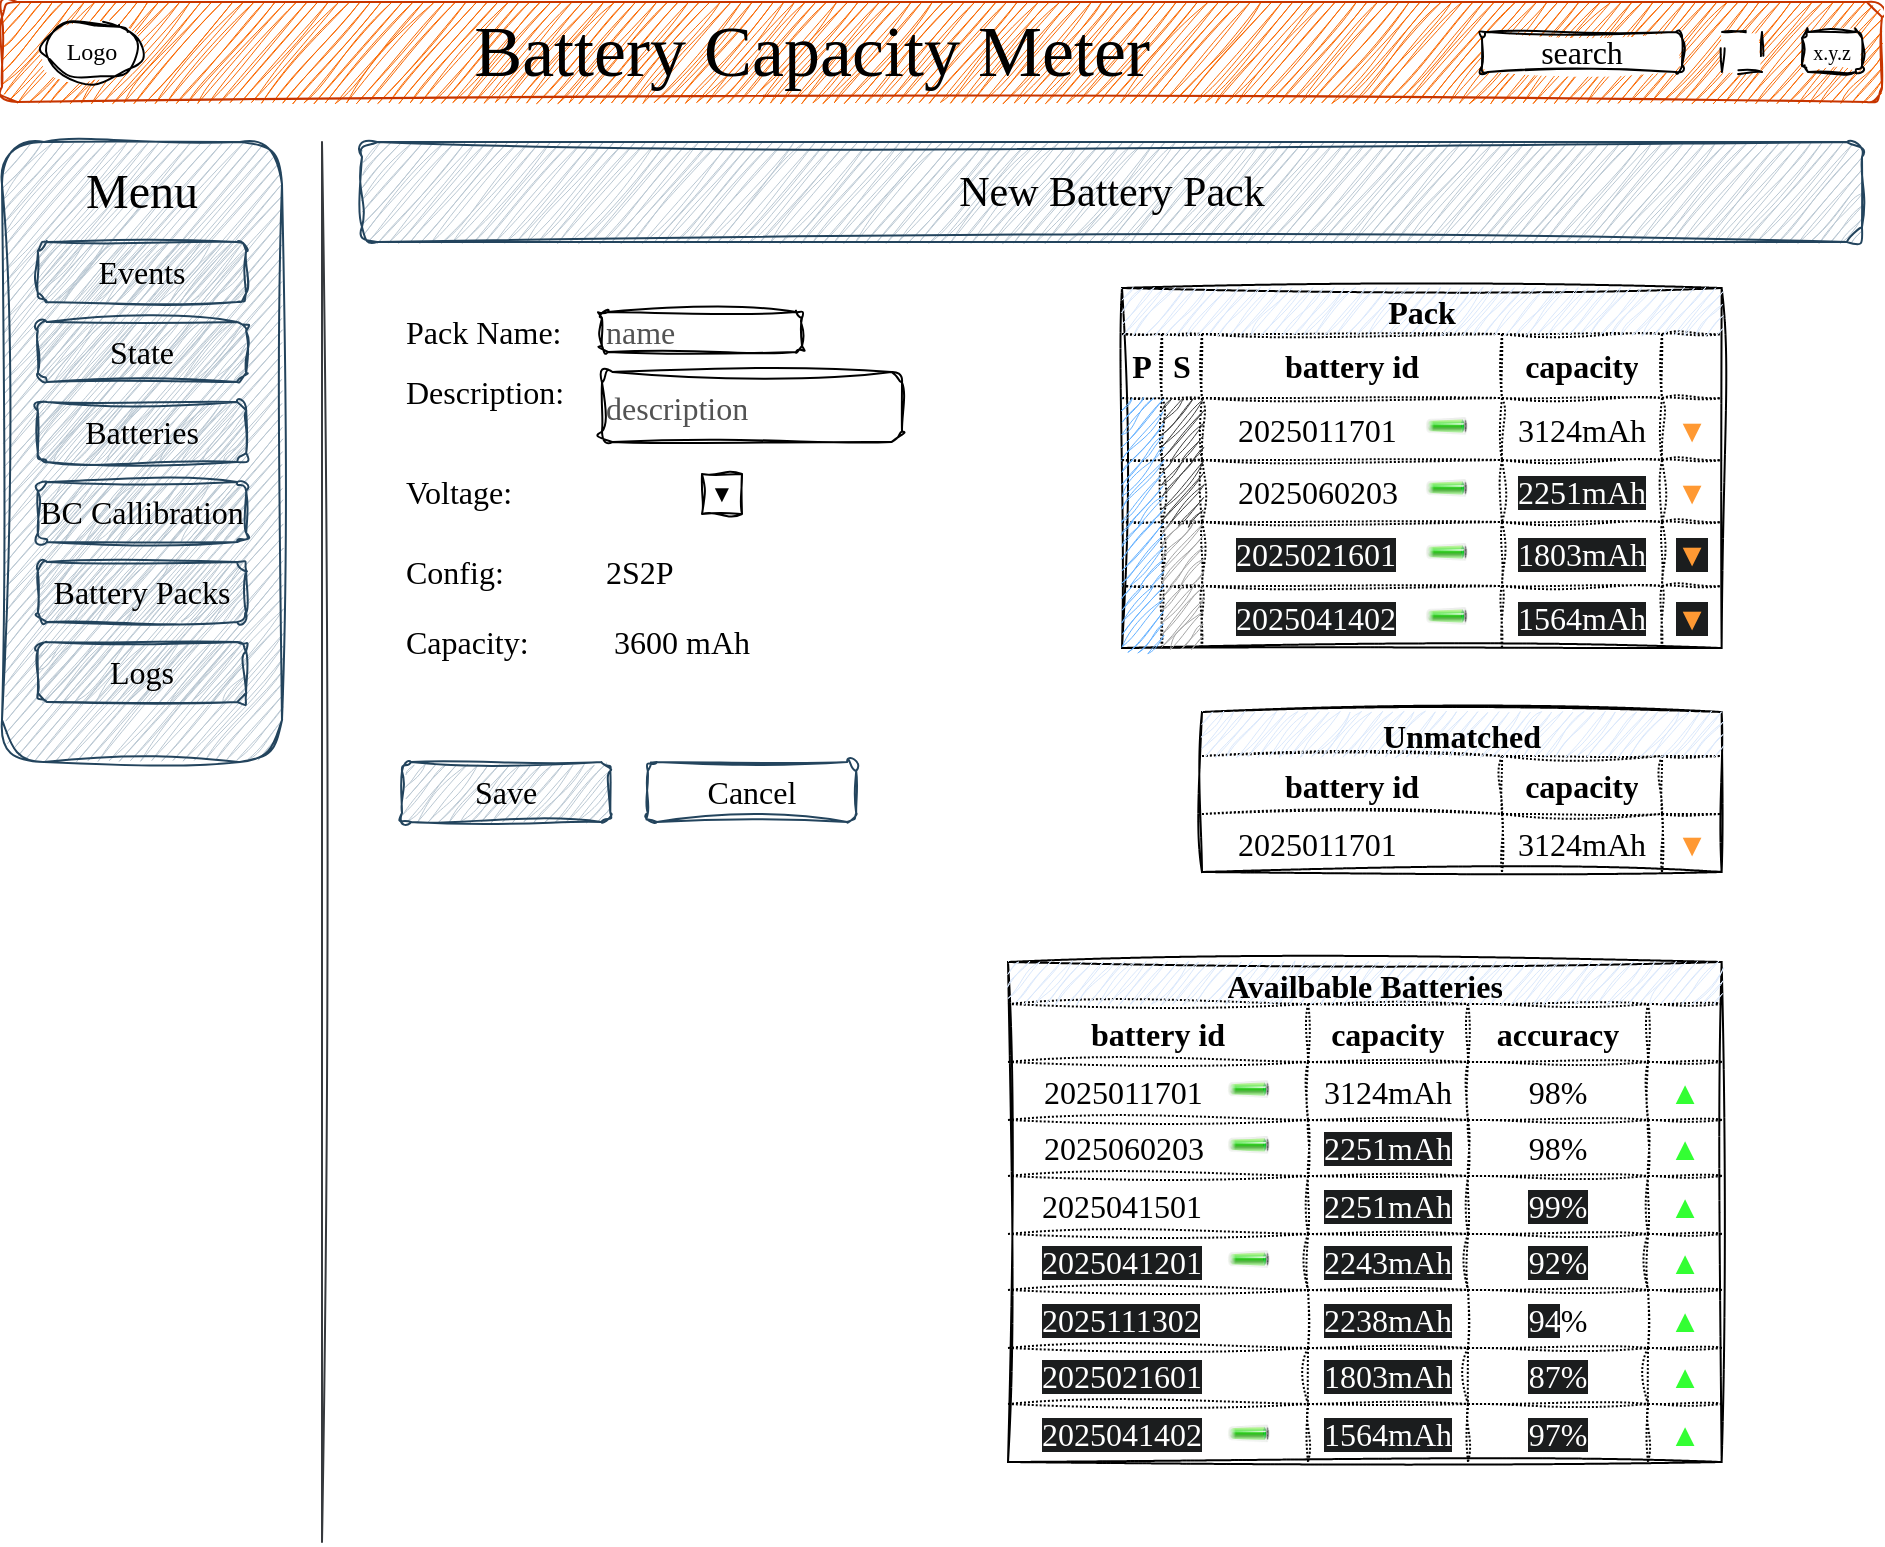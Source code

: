 <mxfile version="28.0.6">
  <diagram id="SDYpBdlp1A5q68Ps1epP" name="Wireframes">
    <mxGraphModel dx="1354" dy="824" grid="1" gridSize="10" guides="1" tooltips="1" connect="1" arrows="1" fold="1" page="1" pageScale="1" pageWidth="1169" pageHeight="827" math="0" shadow="0">
      <root>
        <mxCell id="0" />
        <mxCell id="0rQHscwgg67SrnU-Jx7H-135" value="Logs" parent="0" visible="0" />
        <mxCell id="0rQHscwgg67SrnU-Jx7H-136" value="Logs" style="rounded=1;whiteSpace=wrap;html=1;fontFamily=Gochi Hand;fontSource=https%3A%2F%2Ffonts.googleapis.com%2Fcss%3Ffamily%3DGochi%2BHand;sketch=1;curveFitting=1;jiggle=2;fillColor=#bac8d3;strokeColor=#23445d;fontSize=21;labelPosition=center;verticalLabelPosition=middle;align=center;verticalAlign=middle;" parent="0rQHscwgg67SrnU-Jx7H-135" vertex="1">
          <mxGeometry x="290" y="110" width="750" height="50" as="geometry" />
        </mxCell>
        <mxCell id="0rQHscwgg67SrnU-Jx7H-137" value="" style="endArrow=none;html=1;rounded=0;sketch=1;curveFitting=1;jiggle=2;fillColor=#ffcc99;strokeColor=light-dark(#36393D,#FF8000);" parent="0rQHscwgg67SrnU-Jx7H-135" edge="1">
          <mxGeometry width="50" height="50" relative="1" as="geometry">
            <mxPoint x="270" y="630" as="sourcePoint" />
            <mxPoint x="270" y="110" as="targetPoint" />
          </mxGeometry>
        </mxCell>
        <mxCell id="0rQHscwgg67SrnU-Jx7H-179" value="" style="shape=table;startSize=0;container=1;collapsible=0;childLayout=tableLayout;sketch=1;curveFitting=1;jiggle=2;fontFamily=Gochi Hand;fontSource=https%3A%2F%2Ffonts.googleapis.com%2Fcss%3Ffamily%3DGochi%2BHand;fontSize=14;dashed=1;dashPattern=1 1;strokeColor=light-dark(#000000,#2E2E2E);" parent="0rQHscwgg67SrnU-Jx7H-135" vertex="1">
          <mxGeometry x="290" y="190" width="750" height="320" as="geometry" />
        </mxCell>
        <mxCell id="0rQHscwgg67SrnU-Jx7H-180" value="" style="shape=tableRow;horizontal=0;startSize=0;swimlaneHead=0;swimlaneBody=0;strokeColor=inherit;top=0;left=0;bottom=0;right=0;collapsible=0;dropTarget=0;fillColor=none;points=[[0,0.5],[1,0.5]];portConstraint=eastwest;" parent="0rQHscwgg67SrnU-Jx7H-179" vertex="1">
          <mxGeometry width="750" height="40" as="geometry" />
        </mxCell>
        <mxCell id="0rQHscwgg67SrnU-Jx7H-181" value="&lt;font face=&quot;Gochi Hand&quot;&gt;timestamp&lt;/font&gt;" style="shape=partialRectangle;html=1;whiteSpace=wrap;connectable=0;strokeColor=inherit;overflow=hidden;fillColor=none;top=0;left=0;bottom=0;right=0;pointerEvents=1;fontSize=19;fontStyle=1" parent="0rQHscwgg67SrnU-Jx7H-180" vertex="1">
          <mxGeometry width="130" height="40" as="geometry">
            <mxRectangle width="130" height="40" as="alternateBounds" />
          </mxGeometry>
        </mxCell>
        <UserObject label="&lt;font face=&quot;Gochi Hand&quot;&gt;message&lt;/font&gt;" link="&lt;font style=&quot;font-size: 16px;&quot; data-font-src=&quot;https://fonts.googleapis.com/css?family=Gochi+Hand&quot; face=&quot;Gochi Hand&quot;&gt;&lt;b&gt;battery id&lt;/b&gt;&lt;/font&gt;" id="0rQHscwgg67SrnU-Jx7H-182">
          <mxCell style="shape=partialRectangle;html=1;whiteSpace=wrap;connectable=0;strokeColor=inherit;overflow=hidden;fillColor=none;top=0;left=0;bottom=0;right=0;pointerEvents=1;fontSize=19;fontStyle=1" parent="0rQHscwgg67SrnU-Jx7H-180" vertex="1">
            <mxGeometry x="130" width="620" height="40" as="geometry">
              <mxRectangle width="620" height="40" as="alternateBounds" />
            </mxGeometry>
          </mxCell>
        </UserObject>
        <mxCell id="0rQHscwgg67SrnU-Jx7H-185" value="" style="shape=tableRow;horizontal=0;startSize=0;swimlaneHead=0;swimlaneBody=0;strokeColor=inherit;top=0;left=0;bottom=0;right=0;collapsible=0;dropTarget=0;fillColor=none;points=[[0,0.5],[1,0.5]];portConstraint=eastwest;" parent="0rQHscwgg67SrnU-Jx7H-179" vertex="1">
          <mxGeometry y="40" width="750" height="40" as="geometry" />
        </mxCell>
        <mxCell id="0rQHscwgg67SrnU-Jx7H-186" value="" style="shape=partialRectangle;html=1;whiteSpace=wrap;connectable=0;strokeColor=inherit;overflow=hidden;fillColor=none;top=0;left=0;bottom=0;right=0;pointerEvents=1;" parent="0rQHscwgg67SrnU-Jx7H-185" vertex="1">
          <mxGeometry width="130" height="40" as="geometry">
            <mxRectangle width="130" height="40" as="alternateBounds" />
          </mxGeometry>
        </mxCell>
        <mxCell id="0rQHscwgg67SrnU-Jx7H-187" value="" style="shape=partialRectangle;html=1;whiteSpace=wrap;connectable=0;strokeColor=inherit;overflow=hidden;fillColor=none;top=0;left=0;bottom=0;right=0;pointerEvents=1;" parent="0rQHscwgg67SrnU-Jx7H-185" vertex="1">
          <mxGeometry x="130" width="620" height="40" as="geometry">
            <mxRectangle width="620" height="40" as="alternateBounds" />
          </mxGeometry>
        </mxCell>
        <mxCell id="0rQHscwgg67SrnU-Jx7H-190" value="" style="shape=tableRow;horizontal=0;startSize=0;swimlaneHead=0;swimlaneBody=0;strokeColor=inherit;top=0;left=0;bottom=0;right=0;collapsible=0;dropTarget=0;fillColor=none;points=[[0,0.5],[1,0.5]];portConstraint=eastwest;" parent="0rQHscwgg67SrnU-Jx7H-179" vertex="1">
          <mxGeometry y="80" width="750" height="40" as="geometry" />
        </mxCell>
        <mxCell id="0rQHscwgg67SrnU-Jx7H-191" value="" style="shape=partialRectangle;html=1;whiteSpace=wrap;connectable=0;strokeColor=inherit;overflow=hidden;fillColor=none;top=0;left=0;bottom=0;right=0;pointerEvents=1;" parent="0rQHscwgg67SrnU-Jx7H-190" vertex="1">
          <mxGeometry width="130" height="40" as="geometry">
            <mxRectangle width="130" height="40" as="alternateBounds" />
          </mxGeometry>
        </mxCell>
        <mxCell id="0rQHscwgg67SrnU-Jx7H-192" value="" style="shape=partialRectangle;html=1;whiteSpace=wrap;connectable=0;strokeColor=inherit;overflow=hidden;fillColor=none;top=0;left=0;bottom=0;right=0;pointerEvents=1;" parent="0rQHscwgg67SrnU-Jx7H-190" vertex="1">
          <mxGeometry x="130" width="620" height="40" as="geometry">
            <mxRectangle width="620" height="40" as="alternateBounds" />
          </mxGeometry>
        </mxCell>
        <mxCell id="0rQHscwgg67SrnU-Jx7H-195" style="shape=tableRow;horizontal=0;startSize=0;swimlaneHead=0;swimlaneBody=0;strokeColor=inherit;top=0;left=0;bottom=0;right=0;collapsible=0;dropTarget=0;fillColor=none;points=[[0,0.5],[1,0.5]];portConstraint=eastwest;" parent="0rQHscwgg67SrnU-Jx7H-179" vertex="1">
          <mxGeometry y="120" width="750" height="40" as="geometry" />
        </mxCell>
        <mxCell id="0rQHscwgg67SrnU-Jx7H-196" style="shape=partialRectangle;html=1;whiteSpace=wrap;connectable=0;strokeColor=inherit;overflow=hidden;fillColor=none;top=0;left=0;bottom=0;right=0;pointerEvents=1;" parent="0rQHscwgg67SrnU-Jx7H-195" vertex="1">
          <mxGeometry width="130" height="40" as="geometry">
            <mxRectangle width="130" height="40" as="alternateBounds" />
          </mxGeometry>
        </mxCell>
        <mxCell id="0rQHscwgg67SrnU-Jx7H-197" style="shape=partialRectangle;html=1;whiteSpace=wrap;connectable=0;strokeColor=inherit;overflow=hidden;fillColor=none;top=0;left=0;bottom=0;right=0;pointerEvents=1;" parent="0rQHscwgg67SrnU-Jx7H-195" vertex="1">
          <mxGeometry x="130" width="620" height="40" as="geometry">
            <mxRectangle width="620" height="40" as="alternateBounds" />
          </mxGeometry>
        </mxCell>
        <mxCell id="0rQHscwgg67SrnU-Jx7H-200" style="shape=tableRow;horizontal=0;startSize=0;swimlaneHead=0;swimlaneBody=0;strokeColor=inherit;top=0;left=0;bottom=0;right=0;collapsible=0;dropTarget=0;fillColor=none;points=[[0,0.5],[1,0.5]];portConstraint=eastwest;" parent="0rQHscwgg67SrnU-Jx7H-179" vertex="1">
          <mxGeometry y="160" width="750" height="40" as="geometry" />
        </mxCell>
        <mxCell id="0rQHscwgg67SrnU-Jx7H-201" style="shape=partialRectangle;html=1;whiteSpace=wrap;connectable=0;strokeColor=inherit;overflow=hidden;fillColor=none;top=0;left=0;bottom=0;right=0;pointerEvents=1;" parent="0rQHscwgg67SrnU-Jx7H-200" vertex="1">
          <mxGeometry width="130" height="40" as="geometry">
            <mxRectangle width="130" height="40" as="alternateBounds" />
          </mxGeometry>
        </mxCell>
        <mxCell id="0rQHscwgg67SrnU-Jx7H-202" style="shape=partialRectangle;html=1;whiteSpace=wrap;connectable=0;strokeColor=inherit;overflow=hidden;fillColor=none;top=0;left=0;bottom=0;right=0;pointerEvents=1;" parent="0rQHscwgg67SrnU-Jx7H-200" vertex="1">
          <mxGeometry x="130" width="620" height="40" as="geometry">
            <mxRectangle width="620" height="40" as="alternateBounds" />
          </mxGeometry>
        </mxCell>
        <mxCell id="0rQHscwgg67SrnU-Jx7H-205" style="shape=tableRow;horizontal=0;startSize=0;swimlaneHead=0;swimlaneBody=0;strokeColor=inherit;top=0;left=0;bottom=0;right=0;collapsible=0;dropTarget=0;fillColor=none;points=[[0,0.5],[1,0.5]];portConstraint=eastwest;" parent="0rQHscwgg67SrnU-Jx7H-179" vertex="1">
          <mxGeometry y="200" width="750" height="40" as="geometry" />
        </mxCell>
        <mxCell id="0rQHscwgg67SrnU-Jx7H-206" style="shape=partialRectangle;html=1;whiteSpace=wrap;connectable=0;strokeColor=inherit;overflow=hidden;fillColor=none;top=0;left=0;bottom=0;right=0;pointerEvents=1;" parent="0rQHscwgg67SrnU-Jx7H-205" vertex="1">
          <mxGeometry width="130" height="40" as="geometry">
            <mxRectangle width="130" height="40" as="alternateBounds" />
          </mxGeometry>
        </mxCell>
        <mxCell id="0rQHscwgg67SrnU-Jx7H-207" style="shape=partialRectangle;html=1;whiteSpace=wrap;connectable=0;strokeColor=inherit;overflow=hidden;fillColor=none;top=0;left=0;bottom=0;right=0;pointerEvents=1;" parent="0rQHscwgg67SrnU-Jx7H-205" vertex="1">
          <mxGeometry x="130" width="620" height="40" as="geometry">
            <mxRectangle width="620" height="40" as="alternateBounds" />
          </mxGeometry>
        </mxCell>
        <mxCell id="0rQHscwgg67SrnU-Jx7H-210" style="shape=tableRow;horizontal=0;startSize=0;swimlaneHead=0;swimlaneBody=0;strokeColor=inherit;top=0;left=0;bottom=0;right=0;collapsible=0;dropTarget=0;fillColor=none;points=[[0,0.5],[1,0.5]];portConstraint=eastwest;" parent="0rQHscwgg67SrnU-Jx7H-179" vertex="1">
          <mxGeometry y="240" width="750" height="40" as="geometry" />
        </mxCell>
        <mxCell id="0rQHscwgg67SrnU-Jx7H-211" style="shape=partialRectangle;html=1;whiteSpace=wrap;connectable=0;strokeColor=inherit;overflow=hidden;fillColor=none;top=0;left=0;bottom=0;right=0;pointerEvents=1;" parent="0rQHscwgg67SrnU-Jx7H-210" vertex="1">
          <mxGeometry width="130" height="40" as="geometry">
            <mxRectangle width="130" height="40" as="alternateBounds" />
          </mxGeometry>
        </mxCell>
        <mxCell id="0rQHscwgg67SrnU-Jx7H-212" style="shape=partialRectangle;html=1;whiteSpace=wrap;connectable=0;strokeColor=inherit;overflow=hidden;fillColor=none;top=0;left=0;bottom=0;right=0;pointerEvents=1;" parent="0rQHscwgg67SrnU-Jx7H-210" vertex="1">
          <mxGeometry x="130" width="620" height="40" as="geometry">
            <mxRectangle width="620" height="40" as="alternateBounds" />
          </mxGeometry>
        </mxCell>
        <mxCell id="0rQHscwgg67SrnU-Jx7H-215" style="shape=tableRow;horizontal=0;startSize=0;swimlaneHead=0;swimlaneBody=0;strokeColor=inherit;top=0;left=0;bottom=0;right=0;collapsible=0;dropTarget=0;fillColor=none;points=[[0,0.5],[1,0.5]];portConstraint=eastwest;" parent="0rQHscwgg67SrnU-Jx7H-179" vertex="1">
          <mxGeometry y="280" width="750" height="40" as="geometry" />
        </mxCell>
        <mxCell id="0rQHscwgg67SrnU-Jx7H-216" style="shape=partialRectangle;html=1;whiteSpace=wrap;connectable=0;strokeColor=inherit;overflow=hidden;fillColor=none;top=0;left=0;bottom=0;right=0;pointerEvents=1;" parent="0rQHscwgg67SrnU-Jx7H-215" vertex="1">
          <mxGeometry width="130" height="40" as="geometry">
            <mxRectangle width="130" height="40" as="alternateBounds" />
          </mxGeometry>
        </mxCell>
        <mxCell id="0rQHscwgg67SrnU-Jx7H-217" style="shape=partialRectangle;html=1;whiteSpace=wrap;connectable=0;strokeColor=inherit;overflow=hidden;fillColor=none;top=0;left=0;bottom=0;right=0;pointerEvents=1;" parent="0rQHscwgg67SrnU-Jx7H-215" vertex="1">
          <mxGeometry x="130" width="620" height="40" as="geometry">
            <mxRectangle width="620" height="40" as="alternateBounds" />
          </mxGeometry>
        </mxCell>
        <mxCell id="0rQHscwgg67SrnU-Jx7H-220" value="" style="endArrow=none;html=1;rounded=0;sketch=1;curveFitting=1;jiggle=2;strokeColor=light-dark(#000000,#757575);" parent="0rQHscwgg67SrnU-Jx7H-135" edge="1">
          <mxGeometry width="50" height="50" relative="1" as="geometry">
            <mxPoint x="290" y="520" as="sourcePoint" />
            <mxPoint x="1040" y="520" as="targetPoint" />
          </mxGeometry>
        </mxCell>
        <mxCell id="0rQHscwgg67SrnU-Jx7H-221" value="Cleanup" style="text;html=1;align=center;verticalAlign=middle;whiteSpace=wrap;rounded=0;fontFamily=Gochi Hand;fontSource=https%3A%2F%2Ffonts.googleapis.com%2Fcss%3Ffamily%3DGochi%2BHand;fontSize=16;" parent="0rQHscwgg67SrnU-Jx7H-135" vertex="1">
          <mxGeometry x="290" y="530" width="60" height="30" as="geometry" />
        </mxCell>
        <mxCell id="0rQHscwgg67SrnU-Jx7H-222" value="&lt;div&gt;yyyy-mm-dd hh:mm:ss&lt;br&gt;&lt;/div&gt;" style="rounded=1;whiteSpace=wrap;html=1;fontFamily=Gochi Hand;fontSource=https%3A%2F%2Ffonts.googleapis.com%2Fcss%3Ffamily%3DGochi%2BHand;sketch=1;curveFitting=1;jiggle=2;fillColor=#f9f7ed;strokeColor=#36393d;align=left;fontSize=14;fontColor=light-dark(#000000,#595959);" parent="0rQHscwgg67SrnU-Jx7H-135" vertex="1">
          <mxGeometry x="290" y="560" width="750" height="30" as="geometry" />
        </mxCell>
        <mxCell id="0rQHscwgg67SrnU-Jx7H-223" value="Delete Before" style="rounded=1;whiteSpace=wrap;html=1;sketch=1;curveFitting=1;jiggle=2;fillColor=#fa6800;fontColor=#000000;strokeColor=#C73500;fontFamily=Gochi Hand;fontSource=https%3A%2F%2Ffonts.googleapis.com%2Fcss%3Ffamily%3DGochi%2BHand;fontSize=17;" parent="0rQHscwgg67SrnU-Jx7H-135" vertex="1">
          <mxGeometry x="290" y="600" width="750" height="30" as="geometry" />
        </mxCell>
        <mxCell id="0rQHscwgg67SrnU-Jx7H-133" value="BC Calibration" parent="0" visible="0" />
        <mxCell id="0rQHscwgg67SrnU-Jx7H-134" value="" style="endArrow=none;html=1;rounded=0;sketch=1;curveFitting=1;jiggle=2;fillColor=#ffcc99;strokeColor=light-dark(#36393D,#FF8000);" parent="0rQHscwgg67SrnU-Jx7H-133" edge="1">
          <mxGeometry width="50" height="50" relative="1" as="geometry">
            <mxPoint x="270" y="680" as="sourcePoint" />
            <mxPoint x="270" y="110" as="targetPoint" />
          </mxGeometry>
        </mxCell>
        <mxCell id="Jn3LsR8ZT2eEkLe2dzPR-68" value="BuildPack" parent="0" />
        <mxCell id="Jn3LsR8ZT2eEkLe2dzPR-69" value="" style="endArrow=none;html=1;rounded=0;sketch=1;curveFitting=1;jiggle=2;fillColor=#ffcc99;strokeColor=light-dark(#36393D,#FF8000);" parent="Jn3LsR8ZT2eEkLe2dzPR-68" edge="1">
          <mxGeometry width="50" height="50" relative="1" as="geometry">
            <mxPoint x="270" y="810" as="sourcePoint" />
            <mxPoint x="270" y="110" as="targetPoint" />
          </mxGeometry>
        </mxCell>
        <mxCell id="Jn3LsR8ZT2eEkLe2dzPR-120" value="" style="group" parent="Jn3LsR8ZT2eEkLe2dzPR-68" vertex="1" connectable="0">
          <mxGeometry x="290" y="110" width="750" height="50" as="geometry" />
        </mxCell>
        <mxCell id="Jn3LsR8ZT2eEkLe2dzPR-121" value="New Battery Pack" style="rounded=1;whiteSpace=wrap;html=1;fontFamily=Gochi Hand;fontSource=https%3A%2F%2Ffonts.googleapis.com%2Fcss%3Ffamily%3DGochi%2BHand;sketch=1;curveFitting=1;jiggle=2;fillColor=#bac8d3;strokeColor=#23445d;fontSize=21;labelPosition=center;verticalLabelPosition=middle;align=center;verticalAlign=middle;" parent="Jn3LsR8ZT2eEkLe2dzPR-120" vertex="1">
          <mxGeometry width="750" height="50" as="geometry" />
        </mxCell>
        <mxCell id="l03GOKdL9cQ8ZdkpTbz4-3" value="name" style="rounded=1;whiteSpace=wrap;html=1;sketch=1;curveFitting=1;jiggle=2;fontFamily=Gochi Hand;fontSource=https%3A%2F%2Ffonts.googleapis.com%2Fcss%3Ffamily%3DGochi%2BHand;fontSize=16;fontColor=#535353;align=left;" parent="Jn3LsR8ZT2eEkLe2dzPR-68" vertex="1">
          <mxGeometry x="410" y="195" width="100" height="20" as="geometry" />
        </mxCell>
        <mxCell id="l03GOKdL9cQ8ZdkpTbz4-4" value="Pack Name:" style="text;html=1;align=left;verticalAlign=middle;whiteSpace=wrap;rounded=0;fontFamily=Gochi Hand;fontSize=16;" parent="Jn3LsR8ZT2eEkLe2dzPR-68" vertex="1">
          <mxGeometry x="310" y="190" width="90" height="30" as="geometry" />
        </mxCell>
        <mxCell id="l03GOKdL9cQ8ZdkpTbz4-5" value="description" style="rounded=1;whiteSpace=wrap;html=1;sketch=1;curveFitting=1;jiggle=2;fontFamily=Gochi Hand;fontSource=https%3A%2F%2Ffonts.googleapis.com%2Fcss%3Ffamily%3DGochi%2BHand;fontSize=16;fontColor=#535353;align=left;" parent="Jn3LsR8ZT2eEkLe2dzPR-68" vertex="1">
          <mxGeometry x="410" y="225" width="150" height="35" as="geometry" />
        </mxCell>
        <mxCell id="l03GOKdL9cQ8ZdkpTbz4-6" value="Description:" style="text;html=1;align=left;verticalAlign=middle;whiteSpace=wrap;rounded=0;fontFamily=Gochi Hand;fontSize=16;" parent="Jn3LsR8ZT2eEkLe2dzPR-68" vertex="1">
          <mxGeometry x="310" y="220" width="90" height="30" as="geometry" />
        </mxCell>
        <mxCell id="l03GOKdL9cQ8ZdkpTbz4-10" value="Config:" style="text;html=1;align=left;verticalAlign=middle;whiteSpace=wrap;rounded=0;fontFamily=Gochi Hand;fontSize=16;" parent="Jn3LsR8ZT2eEkLe2dzPR-68" vertex="1">
          <mxGeometry x="310" y="310" width="90" height="30" as="geometry" />
        </mxCell>
        <mxCell id="l03GOKdL9cQ8ZdkpTbz4-15" value="Voltage:" style="text;html=1;align=left;verticalAlign=middle;whiteSpace=wrap;rounded=0;fontFamily=Gochi Hand;fontSize=16;" parent="Jn3LsR8ZT2eEkLe2dzPR-68" vertex="1">
          <mxGeometry x="310" y="270" width="90" height="30" as="geometry" />
        </mxCell>
        <mxCell id="l03GOKdL9cQ8ZdkpTbz4-17" value="Capacity:" style="text;html=1;align=left;verticalAlign=middle;whiteSpace=wrap;rounded=0;fontFamily=Gochi Hand;fontSize=16;" parent="Jn3LsR8ZT2eEkLe2dzPR-68" vertex="1">
          <mxGeometry x="310" y="345" width="90" height="30" as="geometry" />
        </mxCell>
        <mxCell id="l03GOKdL9cQ8ZdkpTbz4-97" value="" style="shape=table;startSize=0;container=1;collapsible=0;childLayout=tableLayout;sketch=1;curveFitting=1;jiggle=2;fontFamily=Gochi Hand;fontSize=16;dashed=1;dashPattern=1 1;strokeColor=light-dark(#000000,#2E2E2E);" parent="Jn3LsR8ZT2eEkLe2dzPR-68" vertex="1">
          <mxGeometry x="710" y="395" width="259.82" height="80" as="geometry" />
        </mxCell>
        <mxCell id="l03GOKdL9cQ8ZdkpTbz4-141" style="shape=tableRow;horizontal=0;startSize=0;swimlaneHead=0;swimlaneBody=0;strokeColor=inherit;top=0;left=0;bottom=0;right=0;collapsible=0;dropTarget=0;fillColor=none;points=[[0,0.5],[1,0.5]];portConstraint=eastwest;fontFamily=Gochi Hand;fontSize=16;" parent="l03GOKdL9cQ8ZdkpTbz4-97" vertex="1">
          <mxGeometry width="259.82" height="22" as="geometry" />
        </mxCell>
        <mxCell id="l03GOKdL9cQ8ZdkpTbz4-142" value="Unmatched" style="shape=partialRectangle;html=1;whiteSpace=wrap;connectable=0;strokeColor=#6c8ebf;overflow=hidden;fillColor=#dae8fc;top=0;left=0;bottom=0;right=0;pointerEvents=1;fontSize=16;fontStyle=1;fontFamily=Gochi Hand;rowspan=1;colspan=3;sketch=1;curveFitting=1;jiggle=2;" parent="l03GOKdL9cQ8ZdkpTbz4-141" vertex="1">
          <mxGeometry width="260" height="22" as="geometry">
            <mxRectangle width="150" height="22" as="alternateBounds" />
          </mxGeometry>
        </mxCell>
        <mxCell id="l03GOKdL9cQ8ZdkpTbz4-143" style="shape=partialRectangle;html=1;whiteSpace=wrap;connectable=0;strokeColor=inherit;overflow=hidden;fillColor=none;top=0;left=0;bottom=0;right=0;pointerEvents=1;fontSize=16;fontStyle=1;fontFamily=Gochi Hand;" parent="l03GOKdL9cQ8ZdkpTbz4-141" vertex="1" visible="0">
          <mxGeometry x="150" width="80" height="22" as="geometry">
            <mxRectangle width="80" height="22" as="alternateBounds" />
          </mxGeometry>
        </mxCell>
        <mxCell id="l03GOKdL9cQ8ZdkpTbz4-144" style="shape=partialRectangle;html=1;whiteSpace=wrap;connectable=0;strokeColor=inherit;overflow=hidden;fillColor=none;top=0;left=0;bottom=0;right=0;pointerEvents=1;fontSize=16;fontStyle=1;fontFamily=Gochi Hand;" parent="l03GOKdL9cQ8ZdkpTbz4-141" vertex="1" visible="0">
          <mxGeometry x="230" width="30" height="22" as="geometry">
            <mxRectangle width="30" height="22" as="alternateBounds" />
          </mxGeometry>
        </mxCell>
        <mxCell id="l03GOKdL9cQ8ZdkpTbz4-98" value="" style="shape=tableRow;horizontal=0;startSize=0;swimlaneHead=0;swimlaneBody=0;strokeColor=inherit;top=0;left=0;bottom=0;right=0;collapsible=0;dropTarget=0;fillColor=none;points=[[0,0.5],[1,0.5]];portConstraint=eastwest;fontFamily=Gochi Hand;fontSize=16;" parent="l03GOKdL9cQ8ZdkpTbz4-97" vertex="1">
          <mxGeometry y="22" width="259.82" height="29" as="geometry" />
        </mxCell>
        <mxCell id="l03GOKdL9cQ8ZdkpTbz4-101" value="&lt;font data-font-src=&quot;https://fonts.googleapis.com/css?family=Gochi+Hand&quot;&gt;&lt;span&gt;battery id&lt;/span&gt;&lt;/font&gt;" style="shape=partialRectangle;html=1;whiteSpace=wrap;connectable=0;strokeColor=inherit;overflow=hidden;fillColor=none;top=0;left=0;bottom=0;right=0;pointerEvents=1;fontSize=16;fontStyle=1;fontFamily=Gochi Hand;" parent="l03GOKdL9cQ8ZdkpTbz4-98" vertex="1">
          <mxGeometry width="150" height="29" as="geometry">
            <mxRectangle width="150" height="29" as="alternateBounds" />
          </mxGeometry>
        </mxCell>
        <UserObject label="&lt;font&gt;&lt;span&gt;capacity&lt;/span&gt;&lt;/font&gt;" link="&lt;font style=&quot;font-size: 16px;&quot; data-font-src=&quot;https://fonts.googleapis.com/css?family=Gochi+Hand&quot; face=&quot;Gochi Hand&quot;&gt;&lt;b&gt;battery id&lt;/b&gt;&lt;/font&gt;" id="l03GOKdL9cQ8ZdkpTbz4-102">
          <mxCell style="shape=partialRectangle;html=1;whiteSpace=wrap;connectable=0;strokeColor=inherit;overflow=hidden;fillColor=none;top=0;left=0;bottom=0;right=0;pointerEvents=1;fontSize=16;fontStyle=1;fontFamily=Gochi Hand;" parent="l03GOKdL9cQ8ZdkpTbz4-98" vertex="1">
            <mxGeometry x="150" width="80" height="29" as="geometry">
              <mxRectangle width="80" height="29" as="alternateBounds" />
            </mxGeometry>
          </mxCell>
        </UserObject>
        <UserObject label="" link="&lt;font style=&quot;font-size: 16px;&quot; data-font-src=&quot;https://fonts.googleapis.com/css?family=Gochi+Hand&quot; face=&quot;Gochi Hand&quot;&gt;&lt;b&gt;battery id&lt;/b&gt;&lt;/font&gt;" id="l03GOKdL9cQ8ZdkpTbz4-103">
          <mxCell style="shape=partialRectangle;html=1;whiteSpace=wrap;connectable=0;strokeColor=inherit;overflow=hidden;fillColor=none;top=0;left=0;bottom=0;right=0;pointerEvents=1;fontSize=16;fontStyle=1;fontFamily=Gochi Hand;" parent="l03GOKdL9cQ8ZdkpTbz4-98" vertex="1">
            <mxGeometry x="230" width="30" height="29" as="geometry">
              <mxRectangle width="30" height="29" as="alternateBounds" />
            </mxGeometry>
          </mxCell>
        </UserObject>
        <mxCell id="l03GOKdL9cQ8ZdkpTbz4-104" value="" style="shape=tableRow;horizontal=0;startSize=0;swimlaneHead=0;swimlaneBody=0;strokeColor=inherit;top=0;left=0;bottom=0;right=0;collapsible=0;dropTarget=0;fillColor=none;points=[[0,0.5],[1,0.5]];portConstraint=eastwest;fontFamily=Gochi Hand;fontSize=16;" parent="l03GOKdL9cQ8ZdkpTbz4-97" vertex="1">
          <mxGeometry y="51" width="259.82" height="29" as="geometry" />
        </mxCell>
        <mxCell id="l03GOKdL9cQ8ZdkpTbz4-107" value="&lt;font&gt;2025011701&lt;/font&gt;" style="shape=partialRectangle;html=1;whiteSpace=wrap;connectable=0;strokeColor=inherit;overflow=hidden;fillColor=none;top=0;left=0;bottom=0;right=0;pointerEvents=1;align=left;spacingLeft=16;fontFamily=Gochi Hand;fontSize=16;" parent="l03GOKdL9cQ8ZdkpTbz4-104" vertex="1">
          <mxGeometry width="150" height="29" as="geometry">
            <mxRectangle width="150" height="29" as="alternateBounds" />
          </mxGeometry>
        </mxCell>
        <mxCell id="l03GOKdL9cQ8ZdkpTbz4-108" value="3124mAh" style="shape=partialRectangle;html=1;whiteSpace=wrap;connectable=0;strokeColor=inherit;overflow=hidden;fillColor=none;top=0;left=0;bottom=0;right=0;pointerEvents=1;fontFamily=Gochi Hand;fontSize=16;" parent="l03GOKdL9cQ8ZdkpTbz4-104" vertex="1">
          <mxGeometry x="150" width="80" height="29" as="geometry">
            <mxRectangle width="80" height="29" as="alternateBounds" />
          </mxGeometry>
        </mxCell>
        <mxCell id="l03GOKdL9cQ8ZdkpTbz4-109" value="▼" style="shape=partialRectangle;html=1;whiteSpace=wrap;connectable=0;strokeColor=inherit;overflow=hidden;fillColor=none;top=0;left=0;bottom=0;right=0;pointerEvents=1;fontFamily=Gochi Hand;fontSize=16;fontColor=#FF9933;" parent="l03GOKdL9cQ8ZdkpTbz4-104" vertex="1">
          <mxGeometry x="230" width="30" height="29" as="geometry">
            <mxRectangle width="30" height="29" as="alternateBounds" />
          </mxGeometry>
        </mxCell>
        <mxCell id="Jn3LsR8ZT2eEkLe2dzPR-201" value="Save" style="rounded=1;whiteSpace=wrap;html=1;sketch=1;curveFitting=1;jiggle=2;fontFamily=Gochi Hand;fontSource=https%3A%2F%2Ffonts.googleapis.com%2Fcss%3Ffamily%3DGochi%2BHand;fontSize=16;fillColor=light-dark(#BAC8D3,#9DBDD6);strokeColor=#23445d;" parent="Jn3LsR8ZT2eEkLe2dzPR-68" vertex="1">
          <mxGeometry x="310" y="420" width="104.17" height="30" as="geometry" />
        </mxCell>
        <mxCell id="l03GOKdL9cQ8ZdkpTbz4-151" value="Cancel" style="rounded=1;whiteSpace=wrap;html=1;sketch=1;curveFitting=1;jiggle=2;fontFamily=Gochi Hand;fontSource=https%3A%2F%2Ffonts.googleapis.com%2Fcss%3Ffamily%3DGochi%2BHand;fontSize=16;fillColor=none;strokeColor=#23445d;" parent="Jn3LsR8ZT2eEkLe2dzPR-68" vertex="1">
          <mxGeometry x="432.92" y="420" width="104.17" height="30" as="geometry" />
        </mxCell>
        <mxCell id="l03GOKdL9cQ8ZdkpTbz4-152" value="" style="group" parent="Jn3LsR8ZT2eEkLe2dzPR-68" vertex="1" connectable="0">
          <mxGeometry x="613" y="520" width="356.82" height="250" as="geometry" />
        </mxCell>
        <mxCell id="l03GOKdL9cQ8ZdkpTbz4-35" value="" style="shape=table;startSize=0;container=1;collapsible=0;childLayout=tableLayout;sketch=1;curveFitting=1;jiggle=2;fontFamily=Gochi Hand;fontSize=16;dashed=1;dashPattern=1 1;strokeColor=light-dark(#000000,#2E2E2E);" parent="l03GOKdL9cQ8ZdkpTbz4-152" vertex="1">
          <mxGeometry width="356.82" height="250" as="geometry" />
        </mxCell>
        <mxCell id="l03GOKdL9cQ8ZdkpTbz4-146" style="shape=tableRow;horizontal=0;startSize=0;swimlaneHead=0;swimlaneBody=0;strokeColor=inherit;top=0;left=0;bottom=0;right=0;collapsible=0;dropTarget=0;fillColor=none;points=[[0,0.5],[1,0.5]];portConstraint=eastwest;fontFamily=Gochi Hand;fontSize=16;" parent="l03GOKdL9cQ8ZdkpTbz4-35" vertex="1">
          <mxGeometry width="356.82" height="21" as="geometry" />
        </mxCell>
        <mxCell id="l03GOKdL9cQ8ZdkpTbz4-147" value="Availbable Batteries" style="shape=partialRectangle;html=1;whiteSpace=wrap;connectable=0;strokeColor=#6c8ebf;overflow=hidden;fillColor=#dae8fc;top=0;left=0;bottom=0;right=0;pointerEvents=1;fontSize=16;fontStyle=1;fontFamily=Gochi Hand;rowspan=1;colspan=4;sketch=1;curveFitting=1;jiggle=2;" parent="l03GOKdL9cQ8ZdkpTbz4-146" vertex="1">
          <mxGeometry width="357" height="21" as="geometry">
            <mxRectangle width="150" height="21" as="alternateBounds" />
          </mxGeometry>
        </mxCell>
        <mxCell id="l03GOKdL9cQ8ZdkpTbz4-148" style="shape=partialRectangle;html=1;whiteSpace=wrap;connectable=0;strokeColor=inherit;overflow=hidden;fillColor=none;top=0;left=0;bottom=0;right=0;pointerEvents=1;fontSize=16;fontStyle=1;fontFamily=Gochi Hand;" parent="l03GOKdL9cQ8ZdkpTbz4-146" vertex="1" visible="0">
          <mxGeometry x="150" width="80" height="21" as="geometry">
            <mxRectangle width="80" height="21" as="alternateBounds" />
          </mxGeometry>
        </mxCell>
        <mxCell id="l03GOKdL9cQ8ZdkpTbz4-149" style="shape=partialRectangle;html=1;whiteSpace=wrap;connectable=0;strokeColor=inherit;overflow=hidden;fillColor=none;top=0;left=0;bottom=0;right=0;pointerEvents=1;fontSize=16;fontStyle=1;fontFamily=Gochi Hand;" parent="l03GOKdL9cQ8ZdkpTbz4-146" vertex="1" visible="0">
          <mxGeometry x="230" width="90" height="21" as="geometry">
            <mxRectangle width="90" height="21" as="alternateBounds" />
          </mxGeometry>
        </mxCell>
        <mxCell id="l03GOKdL9cQ8ZdkpTbz4-150" style="shape=partialRectangle;html=1;whiteSpace=wrap;connectable=0;strokeColor=inherit;overflow=hidden;fillColor=none;top=0;left=0;bottom=0;right=0;pointerEvents=1;fontSize=16;fontStyle=1;fontFamily=Gochi Hand;" parent="l03GOKdL9cQ8ZdkpTbz4-146" vertex="1" visible="0">
          <mxGeometry x="320" width="37" height="21" as="geometry">
            <mxRectangle width="37" height="21" as="alternateBounds" />
          </mxGeometry>
        </mxCell>
        <mxCell id="l03GOKdL9cQ8ZdkpTbz4-36" value="" style="shape=tableRow;horizontal=0;startSize=0;swimlaneHead=0;swimlaneBody=0;strokeColor=inherit;top=0;left=0;bottom=0;right=0;collapsible=0;dropTarget=0;fillColor=none;points=[[0,0.5],[1,0.5]];portConstraint=eastwest;fontFamily=Gochi Hand;fontSize=16;" parent="l03GOKdL9cQ8ZdkpTbz4-35" vertex="1">
          <mxGeometry y="21" width="356.82" height="29" as="geometry" />
        </mxCell>
        <mxCell id="l03GOKdL9cQ8ZdkpTbz4-39" value="&lt;font data-font-src=&quot;https://fonts.googleapis.com/css?family=Gochi+Hand&quot;&gt;&lt;span&gt;battery id&lt;/span&gt;&lt;/font&gt;" style="shape=partialRectangle;html=1;whiteSpace=wrap;connectable=0;strokeColor=inherit;overflow=hidden;fillColor=none;top=0;left=0;bottom=0;right=0;pointerEvents=1;fontSize=16;fontStyle=1;fontFamily=Gochi Hand;" parent="l03GOKdL9cQ8ZdkpTbz4-36" vertex="1">
          <mxGeometry width="150" height="29" as="geometry">
            <mxRectangle width="150" height="29" as="alternateBounds" />
          </mxGeometry>
        </mxCell>
        <UserObject label="&lt;font&gt;&lt;span&gt;capacity&lt;/span&gt;&lt;/font&gt;" link="&lt;font style=&quot;font-size: 16px;&quot; data-font-src=&quot;https://fonts.googleapis.com/css?family=Gochi+Hand&quot; face=&quot;Gochi Hand&quot;&gt;&lt;b&gt;battery id&lt;/b&gt;&lt;/font&gt;" id="l03GOKdL9cQ8ZdkpTbz4-40">
          <mxCell style="shape=partialRectangle;html=1;whiteSpace=wrap;connectable=0;strokeColor=inherit;overflow=hidden;fillColor=none;top=0;left=0;bottom=0;right=0;pointerEvents=1;fontSize=16;fontStyle=1;fontFamily=Gochi Hand;" parent="l03GOKdL9cQ8ZdkpTbz4-36" vertex="1">
            <mxGeometry x="150" width="80" height="29" as="geometry">
              <mxRectangle width="80" height="29" as="alternateBounds" />
            </mxGeometry>
          </mxCell>
        </UserObject>
        <UserObject label="&lt;font&gt;accuracy&lt;/font&gt;" link="&lt;font style=&quot;font-size: 16px;&quot; data-font-src=&quot;https://fonts.googleapis.com/css?family=Gochi+Hand&quot; face=&quot;Gochi Hand&quot;&gt;&lt;b&gt;battery id&lt;/b&gt;&lt;/font&gt;" id="l03GOKdL9cQ8ZdkpTbz4-41">
          <mxCell style="shape=partialRectangle;html=1;whiteSpace=wrap;connectable=0;strokeColor=inherit;overflow=hidden;fillColor=none;top=0;left=0;bottom=0;right=0;pointerEvents=1;fontSize=16;fontStyle=1;fontFamily=Gochi Hand;" parent="l03GOKdL9cQ8ZdkpTbz4-36" vertex="1">
            <mxGeometry x="230" width="90" height="29" as="geometry">
              <mxRectangle width="90" height="29" as="alternateBounds" />
            </mxGeometry>
          </mxCell>
        </UserObject>
        <mxCell id="l03GOKdL9cQ8ZdkpTbz4-88" style="shape=partialRectangle;html=1;whiteSpace=wrap;connectable=0;strokeColor=inherit;overflow=hidden;fillColor=none;top=0;left=0;bottom=0;right=0;pointerEvents=1;fontSize=16;fontStyle=1;fontFamily=Gochi Hand;" parent="l03GOKdL9cQ8ZdkpTbz4-36" vertex="1">
          <mxGeometry x="320" width="37" height="29" as="geometry">
            <mxRectangle width="37" height="29" as="alternateBounds" />
          </mxGeometry>
        </mxCell>
        <mxCell id="l03GOKdL9cQ8ZdkpTbz4-42" value="" style="shape=tableRow;horizontal=0;startSize=0;swimlaneHead=0;swimlaneBody=0;strokeColor=inherit;top=0;left=0;bottom=0;right=0;collapsible=0;dropTarget=0;fillColor=none;points=[[0,0.5],[1,0.5]];portConstraint=eastwest;fontFamily=Gochi Hand;fontSize=16;" parent="l03GOKdL9cQ8ZdkpTbz4-35" vertex="1">
          <mxGeometry y="50" width="356.82" height="29" as="geometry" />
        </mxCell>
        <mxCell id="l03GOKdL9cQ8ZdkpTbz4-45" value="&lt;font&gt;2025011701&lt;/font&gt;" style="shape=partialRectangle;html=1;whiteSpace=wrap;connectable=0;strokeColor=inherit;overflow=hidden;fillColor=none;top=0;left=0;bottom=0;right=0;pointerEvents=1;align=left;spacingLeft=16;fontFamily=Gochi Hand;fontSize=16;" parent="l03GOKdL9cQ8ZdkpTbz4-42" vertex="1">
          <mxGeometry width="150" height="29" as="geometry">
            <mxRectangle width="150" height="29" as="alternateBounds" />
          </mxGeometry>
        </mxCell>
        <mxCell id="l03GOKdL9cQ8ZdkpTbz4-46" value="3124mAh" style="shape=partialRectangle;html=1;whiteSpace=wrap;connectable=0;strokeColor=inherit;overflow=hidden;fillColor=none;top=0;left=0;bottom=0;right=0;pointerEvents=1;fontFamily=Gochi Hand;fontSize=16;" parent="l03GOKdL9cQ8ZdkpTbz4-42" vertex="1">
          <mxGeometry x="150" width="80" height="29" as="geometry">
            <mxRectangle width="80" height="29" as="alternateBounds" />
          </mxGeometry>
        </mxCell>
        <mxCell id="l03GOKdL9cQ8ZdkpTbz4-47" value="98%" style="shape=partialRectangle;html=1;whiteSpace=wrap;connectable=0;strokeColor=inherit;overflow=hidden;fillColor=none;top=0;left=0;bottom=0;right=0;pointerEvents=1;fontFamily=Gochi Hand;fontSize=16;" parent="l03GOKdL9cQ8ZdkpTbz4-42" vertex="1">
          <mxGeometry x="230" width="90" height="29" as="geometry">
            <mxRectangle width="90" height="29" as="alternateBounds" />
          </mxGeometry>
        </mxCell>
        <mxCell id="l03GOKdL9cQ8ZdkpTbz4-89" value="▲" style="shape=partialRectangle;html=1;whiteSpace=wrap;connectable=0;strokeColor=inherit;overflow=hidden;fillColor=none;top=0;left=0;bottom=0;right=0;pointerEvents=1;fontFamily=Gochi Hand;fontSize=16;fontColor=#33FF33;" parent="l03GOKdL9cQ8ZdkpTbz4-42" vertex="1">
          <mxGeometry x="320" width="37" height="29" as="geometry">
            <mxRectangle width="37" height="29" as="alternateBounds" />
          </mxGeometry>
        </mxCell>
        <mxCell id="l03GOKdL9cQ8ZdkpTbz4-48" value="" style="shape=tableRow;horizontal=0;startSize=0;swimlaneHead=0;swimlaneBody=0;strokeColor=inherit;top=0;left=0;bottom=0;right=0;collapsible=0;dropTarget=0;fillColor=none;points=[[0,0.5],[1,0.5]];portConstraint=eastwest;fontFamily=Gochi Hand;fontSize=16;" parent="l03GOKdL9cQ8ZdkpTbz4-35" vertex="1">
          <mxGeometry y="79" width="356.82" height="28" as="geometry" />
        </mxCell>
        <mxCell id="l03GOKdL9cQ8ZdkpTbz4-51" value="&lt;span&gt;2025060203&lt;/span&gt;" style="shape=partialRectangle;html=1;whiteSpace=wrap;connectable=0;strokeColor=inherit;overflow=hidden;fillColor=none;top=0;left=0;bottom=0;right=0;pointerEvents=1;align=left;spacingLeft=16;fontFamily=Gochi Hand;fontSize=16;" parent="l03GOKdL9cQ8ZdkpTbz4-48" vertex="1">
          <mxGeometry width="150" height="28" as="geometry">
            <mxRectangle width="150" height="28" as="alternateBounds" />
          </mxGeometry>
        </mxCell>
        <mxCell id="l03GOKdL9cQ8ZdkpTbz4-52" value="&lt;span style=&quot;color: rgb(255, 255, 255); font-family: &amp;quot;Gochi Hand&amp;quot;; font-size: 16px; font-style: normal; font-variant-ligatures: normal; font-variant-caps: normal; font-weight: 400; letter-spacing: normal; orphans: 2; text-align: center; text-indent: 0px; text-transform: none; widows: 2; word-spacing: 0px; -webkit-text-stroke-width: 0px; white-space: normal; background-color: rgb(27, 29, 30); text-decoration-thickness: initial; text-decoration-style: initial; text-decoration-color: initial; display: inline !important; float: none;&quot;&gt;2251mAh&lt;/span&gt;" style="shape=partialRectangle;html=1;whiteSpace=wrap;connectable=0;strokeColor=inherit;overflow=hidden;fillColor=none;top=0;left=0;bottom=0;right=0;pointerEvents=1;fontFamily=Gochi Hand;fontSize=16;" parent="l03GOKdL9cQ8ZdkpTbz4-48" vertex="1">
          <mxGeometry x="150" width="80" height="28" as="geometry">
            <mxRectangle width="80" height="28" as="alternateBounds" />
          </mxGeometry>
        </mxCell>
        <mxCell id="l03GOKdL9cQ8ZdkpTbz4-53" value="98%" style="shape=partialRectangle;html=1;whiteSpace=wrap;connectable=0;strokeColor=inherit;overflow=hidden;fillColor=none;top=0;left=0;bottom=0;right=0;pointerEvents=1;fontFamily=Gochi Hand;fontSize=16;" parent="l03GOKdL9cQ8ZdkpTbz4-48" vertex="1">
          <mxGeometry x="230" width="90" height="28" as="geometry">
            <mxRectangle width="90" height="28" as="alternateBounds" />
          </mxGeometry>
        </mxCell>
        <mxCell id="l03GOKdL9cQ8ZdkpTbz4-90" value="▲" style="shape=partialRectangle;html=1;whiteSpace=wrap;connectable=0;strokeColor=inherit;overflow=hidden;fillColor=none;top=0;left=0;bottom=0;right=0;pointerEvents=1;fontFamily=Gochi Hand;fontSize=16;fontColor=#33FF33;" parent="l03GOKdL9cQ8ZdkpTbz4-48" vertex="1">
          <mxGeometry x="320" width="37" height="28" as="geometry">
            <mxRectangle width="37" height="28" as="alternateBounds" />
          </mxGeometry>
        </mxCell>
        <mxCell id="l03GOKdL9cQ8ZdkpTbz4-54" style="shape=tableRow;horizontal=0;startSize=0;swimlaneHead=0;swimlaneBody=0;strokeColor=inherit;top=0;left=0;bottom=0;right=0;collapsible=0;dropTarget=0;fillColor=none;points=[[0,0.5],[1,0.5]];portConstraint=eastwest;fontFamily=Gochi Hand;fontSize=16;" parent="l03GOKdL9cQ8ZdkpTbz4-35" vertex="1">
          <mxGeometry y="107" width="356.82" height="29" as="geometry" />
        </mxCell>
        <mxCell id="l03GOKdL9cQ8ZdkpTbz4-57" value="&lt;span style=&quot;&quot;&gt;2025041501&lt;/span&gt;" style="shape=partialRectangle;html=1;whiteSpace=wrap;connectable=0;strokeColor=inherit;overflow=hidden;fillColor=none;top=0;left=0;bottom=0;right=0;pointerEvents=1;fontFamily=Gochi Hand;fontSize=16;align=left;spacingLeft=15;" parent="l03GOKdL9cQ8ZdkpTbz4-54" vertex="1">
          <mxGeometry width="150" height="29" as="geometry">
            <mxRectangle width="150" height="29" as="alternateBounds" />
          </mxGeometry>
        </mxCell>
        <mxCell id="l03GOKdL9cQ8ZdkpTbz4-58" value="&lt;span style=&quot;color: rgb(255, 255, 255); font-family: &amp;quot;Gochi Hand&amp;quot;; font-size: 16px; font-style: normal; font-variant-ligatures: normal; font-variant-caps: normal; font-weight: 400; letter-spacing: normal; orphans: 2; text-align: center; text-indent: 0px; text-transform: none; widows: 2; word-spacing: 0px; -webkit-text-stroke-width: 0px; white-space: normal; background-color: rgb(27, 29, 30); text-decoration-thickness: initial; text-decoration-style: initial; text-decoration-color: initial; display: inline !important; float: none;&quot;&gt;2251mAh&lt;/span&gt;" style="shape=partialRectangle;html=1;whiteSpace=wrap;connectable=0;strokeColor=inherit;overflow=hidden;fillColor=none;top=0;left=0;bottom=0;right=0;pointerEvents=1;fontFamily=Gochi Hand;fontSize=16;" parent="l03GOKdL9cQ8ZdkpTbz4-54" vertex="1">
          <mxGeometry x="150" width="80" height="29" as="geometry">
            <mxRectangle width="80" height="29" as="alternateBounds" />
          </mxGeometry>
        </mxCell>
        <mxCell id="l03GOKdL9cQ8ZdkpTbz4-59" value="&lt;span style=&quot;color: rgb(255, 255, 255); font-family: &amp;quot;Gochi Hand&amp;quot;; font-size: 16px; font-style: normal; font-variant-ligatures: normal; font-variant-caps: normal; font-weight: 400; letter-spacing: normal; orphans: 2; text-align: center; text-indent: 0px; text-transform: none; widows: 2; word-spacing: 0px; -webkit-text-stroke-width: 0px; white-space: normal; background-color: rgb(27, 29, 30); text-decoration-thickness: initial; text-decoration-style: initial; text-decoration-color: initial; display: inline !important; float: none;&quot;&gt;99%&lt;/span&gt;" style="shape=partialRectangle;html=1;whiteSpace=wrap;connectable=0;strokeColor=inherit;overflow=hidden;fillColor=none;top=0;left=0;bottom=0;right=0;pointerEvents=1;fontFamily=Gochi Hand;fontSize=16;" parent="l03GOKdL9cQ8ZdkpTbz4-54" vertex="1">
          <mxGeometry x="230" width="90" height="29" as="geometry">
            <mxRectangle width="90" height="29" as="alternateBounds" />
          </mxGeometry>
        </mxCell>
        <mxCell id="l03GOKdL9cQ8ZdkpTbz4-91" value="▲" style="shape=partialRectangle;html=1;whiteSpace=wrap;connectable=0;strokeColor=inherit;overflow=hidden;fillColor=none;top=0;left=0;bottom=0;right=0;pointerEvents=1;fontFamily=Gochi Hand;fontSize=16;fontColor=#33FF33;" parent="l03GOKdL9cQ8ZdkpTbz4-54" vertex="1">
          <mxGeometry x="320" width="37" height="29" as="geometry">
            <mxRectangle width="37" height="29" as="alternateBounds" />
          </mxGeometry>
        </mxCell>
        <mxCell id="l03GOKdL9cQ8ZdkpTbz4-60" style="shape=tableRow;horizontal=0;startSize=0;swimlaneHead=0;swimlaneBody=0;strokeColor=inherit;top=0;left=0;bottom=0;right=0;collapsible=0;dropTarget=0;fillColor=none;points=[[0,0.5],[1,0.5]];portConstraint=eastwest;fontFamily=Gochi Hand;fontSize=16;" parent="l03GOKdL9cQ8ZdkpTbz4-35" vertex="1">
          <mxGeometry y="136" width="356.82" height="28" as="geometry" />
        </mxCell>
        <mxCell id="l03GOKdL9cQ8ZdkpTbz4-63" value="&lt;span style=&quot;color: rgb(255, 255, 255); font-family: &amp;quot;Gochi Hand&amp;quot;; font-size: 16px; font-style: normal; font-variant-ligatures: normal; font-variant-caps: normal; font-weight: 400; letter-spacing: normal; orphans: 2; text-indent: 0px; text-transform: none; widows: 2; word-spacing: 0px; -webkit-text-stroke-width: 0px; white-space: normal; background-color: rgb(27, 29, 30); text-decoration-thickness: initial; text-decoration-style: initial; text-decoration-color: initial; float: none; display: inline !important;&quot;&gt;2025041201&lt;/span&gt;" style="shape=partialRectangle;html=1;whiteSpace=wrap;connectable=0;strokeColor=inherit;overflow=hidden;fillColor=none;top=0;left=0;bottom=0;right=0;pointerEvents=1;fontFamily=Gochi Hand;fontSize=16;align=left;spacingLeft=15;" parent="l03GOKdL9cQ8ZdkpTbz4-60" vertex="1">
          <mxGeometry width="150" height="28" as="geometry">
            <mxRectangle width="150" height="28" as="alternateBounds" />
          </mxGeometry>
        </mxCell>
        <mxCell id="l03GOKdL9cQ8ZdkpTbz4-64" value="&lt;span style=&quot;color: rgb(255, 255, 255); font-family: &amp;quot;Gochi Hand&amp;quot;; font-size: 16px; font-style: normal; font-variant-ligatures: normal; font-variant-caps: normal; font-weight: 400; letter-spacing: normal; orphans: 2; text-align: center; text-indent: 0px; text-transform: none; widows: 2; word-spacing: 0px; -webkit-text-stroke-width: 0px; white-space: normal; background-color: rgb(27, 29, 30); text-decoration-thickness: initial; text-decoration-style: initial; text-decoration-color: initial; display: inline !important; float: none;&quot;&gt;2243mAh&lt;/span&gt;" style="shape=partialRectangle;html=1;whiteSpace=wrap;connectable=0;strokeColor=inherit;overflow=hidden;fillColor=none;top=0;left=0;bottom=0;right=0;pointerEvents=1;fontFamily=Gochi Hand;fontSize=16;" parent="l03GOKdL9cQ8ZdkpTbz4-60" vertex="1">
          <mxGeometry x="150" width="80" height="28" as="geometry">
            <mxRectangle width="80" height="28" as="alternateBounds" />
          </mxGeometry>
        </mxCell>
        <mxCell id="l03GOKdL9cQ8ZdkpTbz4-65" value="&lt;span style=&quot;color: rgb(255, 255, 255); font-family: &amp;quot;Gochi Hand&amp;quot;; font-size: 16px; font-style: normal; font-variant-ligatures: normal; font-variant-caps: normal; font-weight: 400; letter-spacing: normal; orphans: 2; text-align: center; text-indent: 0px; text-transform: none; widows: 2; word-spacing: 0px; -webkit-text-stroke-width: 0px; white-space: normal; background-color: rgb(27, 29, 30); text-decoration-thickness: initial; text-decoration-style: initial; text-decoration-color: initial; display: inline !important; float: none;&quot;&gt;92%&lt;/span&gt;" style="shape=partialRectangle;html=1;whiteSpace=wrap;connectable=0;strokeColor=inherit;overflow=hidden;fillColor=none;top=0;left=0;bottom=0;right=0;pointerEvents=1;fontFamily=Gochi Hand;fontSize=16;" parent="l03GOKdL9cQ8ZdkpTbz4-60" vertex="1">
          <mxGeometry x="230" width="90" height="28" as="geometry">
            <mxRectangle width="90" height="28" as="alternateBounds" />
          </mxGeometry>
        </mxCell>
        <mxCell id="l03GOKdL9cQ8ZdkpTbz4-92" value="▲" style="shape=partialRectangle;html=1;whiteSpace=wrap;connectable=0;strokeColor=inherit;overflow=hidden;fillColor=none;top=0;left=0;bottom=0;right=0;pointerEvents=1;fontFamily=Gochi Hand;fontSize=16;fontColor=#33FF33;" parent="l03GOKdL9cQ8ZdkpTbz4-60" vertex="1">
          <mxGeometry x="320" width="37" height="28" as="geometry">
            <mxRectangle width="37" height="28" as="alternateBounds" />
          </mxGeometry>
        </mxCell>
        <mxCell id="l03GOKdL9cQ8ZdkpTbz4-66" style="shape=tableRow;horizontal=0;startSize=0;swimlaneHead=0;swimlaneBody=0;strokeColor=inherit;top=0;left=0;bottom=0;right=0;collapsible=0;dropTarget=0;fillColor=none;points=[[0,0.5],[1,0.5]];portConstraint=eastwest;fontFamily=Gochi Hand;fontSize=16;" parent="l03GOKdL9cQ8ZdkpTbz4-35" vertex="1">
          <mxGeometry y="164" width="356.82" height="29" as="geometry" />
        </mxCell>
        <mxCell id="l03GOKdL9cQ8ZdkpTbz4-69" value="&lt;span style=&quot;color: rgb(255, 255, 255); font-family: &amp;quot;Gochi Hand&amp;quot;; font-size: 16px; font-style: normal; font-variant-ligatures: normal; font-variant-caps: normal; font-weight: 400; letter-spacing: normal; orphans: 2; text-indent: 0px; text-transform: none; widows: 2; word-spacing: 0px; -webkit-text-stroke-width: 0px; white-space: normal; background-color: rgb(27, 29, 30); text-decoration-thickness: initial; text-decoration-style: initial; text-decoration-color: initial; float: none; display: inline !important;&quot;&gt;2025111302&lt;/span&gt;" style="shape=partialRectangle;html=1;whiteSpace=wrap;connectable=0;strokeColor=inherit;overflow=hidden;fillColor=none;top=0;left=0;bottom=0;right=0;pointerEvents=1;fontFamily=Gochi Hand;fontSize=16;align=left;spacingLeft=15;" parent="l03GOKdL9cQ8ZdkpTbz4-66" vertex="1">
          <mxGeometry width="150" height="29" as="geometry">
            <mxRectangle width="150" height="29" as="alternateBounds" />
          </mxGeometry>
        </mxCell>
        <mxCell id="l03GOKdL9cQ8ZdkpTbz4-70" value="&lt;span style=&quot;color: rgb(255, 255, 255); font-family: &amp;quot;Gochi Hand&amp;quot;; font-size: 16px; font-style: normal; font-variant-ligatures: normal; font-variant-caps: normal; font-weight: 400; letter-spacing: normal; orphans: 2; text-align: center; text-indent: 0px; text-transform: none; widows: 2; word-spacing: 0px; -webkit-text-stroke-width: 0px; white-space: normal; background-color: rgb(27, 29, 30); text-decoration-thickness: initial; text-decoration-style: initial; text-decoration-color: initial; display: inline !important; float: none;&quot;&gt;2238mAh&lt;/span&gt;" style="shape=partialRectangle;html=1;whiteSpace=wrap;connectable=0;strokeColor=inherit;overflow=hidden;fillColor=none;top=0;left=0;bottom=0;right=0;pointerEvents=1;fontFamily=Gochi Hand;fontSize=16;" parent="l03GOKdL9cQ8ZdkpTbz4-66" vertex="1">
          <mxGeometry x="150" width="80" height="29" as="geometry">
            <mxRectangle width="80" height="29" as="alternateBounds" />
          </mxGeometry>
        </mxCell>
        <mxCell id="l03GOKdL9cQ8ZdkpTbz4-71" value="&lt;span style=&quot;color: rgb(255, 255, 255); font-family: &amp;quot;Gochi Hand&amp;quot;; font-size: 16px; font-style: normal; font-variant-ligatures: normal; font-variant-caps: normal; font-weight: 400; letter-spacing: normal; orphans: 2; text-align: center; text-indent: 0px; text-transform: none; widows: 2; word-spacing: 0px; -webkit-text-stroke-width: 0px; white-space: normal; background-color: rgb(27, 29, 30); text-decoration-thickness: initial; text-decoration-style: initial; text-decoration-color: initial; display: inline !important; float: none;&quot;&gt;94&lt;/span&gt;%" style="shape=partialRectangle;html=1;whiteSpace=wrap;connectable=0;strokeColor=inherit;overflow=hidden;fillColor=none;top=0;left=0;bottom=0;right=0;pointerEvents=1;fontFamily=Gochi Hand;fontSize=16;" parent="l03GOKdL9cQ8ZdkpTbz4-66" vertex="1">
          <mxGeometry x="230" width="90" height="29" as="geometry">
            <mxRectangle width="90" height="29" as="alternateBounds" />
          </mxGeometry>
        </mxCell>
        <mxCell id="l03GOKdL9cQ8ZdkpTbz4-93" value="▲" style="shape=partialRectangle;html=1;whiteSpace=wrap;connectable=0;strokeColor=inherit;overflow=hidden;fillColor=none;top=0;left=0;bottom=0;right=0;pointerEvents=1;fontFamily=Gochi Hand;fontSize=16;fontColor=#33FF33;" parent="l03GOKdL9cQ8ZdkpTbz4-66" vertex="1">
          <mxGeometry x="320" width="37" height="29" as="geometry">
            <mxRectangle width="37" height="29" as="alternateBounds" />
          </mxGeometry>
        </mxCell>
        <mxCell id="l03GOKdL9cQ8ZdkpTbz4-72" style="shape=tableRow;horizontal=0;startSize=0;swimlaneHead=0;swimlaneBody=0;strokeColor=inherit;top=0;left=0;bottom=0;right=0;collapsible=0;dropTarget=0;fillColor=none;points=[[0,0.5],[1,0.5]];portConstraint=eastwest;fontFamily=Gochi Hand;fontSize=16;" parent="l03GOKdL9cQ8ZdkpTbz4-35" vertex="1">
          <mxGeometry y="193" width="356.82" height="28" as="geometry" />
        </mxCell>
        <mxCell id="l03GOKdL9cQ8ZdkpTbz4-75" value="&lt;span style=&quot;color: rgb(255, 255, 255); font-family: &amp;quot;Gochi Hand&amp;quot;; font-size: 16px; font-style: normal; font-variant-ligatures: normal; font-variant-caps: normal; font-weight: 400; letter-spacing: normal; orphans: 2; text-indent: 0px; text-transform: none; widows: 2; word-spacing: 0px; -webkit-text-stroke-width: 0px; white-space: normal; background-color: rgb(27, 29, 30); text-decoration-thickness: initial; text-decoration-style: initial; text-decoration-color: initial; float: none; display: inline !important;&quot;&gt;2025021601&lt;/span&gt;" style="shape=partialRectangle;html=1;whiteSpace=wrap;connectable=0;strokeColor=inherit;overflow=hidden;fillColor=none;top=0;left=0;bottom=0;right=0;pointerEvents=1;fontFamily=Gochi Hand;fontSize=16;align=left;spacingLeft=15;" parent="l03GOKdL9cQ8ZdkpTbz4-72" vertex="1">
          <mxGeometry width="150" height="28" as="geometry">
            <mxRectangle width="150" height="28" as="alternateBounds" />
          </mxGeometry>
        </mxCell>
        <mxCell id="l03GOKdL9cQ8ZdkpTbz4-76" value="&lt;span style=&quot;color: rgb(255, 255, 255); font-family: &amp;quot;Gochi Hand&amp;quot;; font-size: 16px; font-style: normal; font-variant-ligatures: normal; font-variant-caps: normal; font-weight: 400; letter-spacing: normal; orphans: 2; text-align: center; text-indent: 0px; text-transform: none; widows: 2; word-spacing: 0px; -webkit-text-stroke-width: 0px; white-space: normal; background-color: rgb(27, 29, 30); text-decoration-thickness: initial; text-decoration-style: initial; text-decoration-color: initial; display: inline !important; float: none;&quot;&gt;1803mAh&lt;/span&gt;" style="shape=partialRectangle;html=1;whiteSpace=wrap;connectable=0;strokeColor=inherit;overflow=hidden;fillColor=none;top=0;left=0;bottom=0;right=0;pointerEvents=1;fontFamily=Gochi Hand;fontSize=16;" parent="l03GOKdL9cQ8ZdkpTbz4-72" vertex="1">
          <mxGeometry x="150" width="80" height="28" as="geometry">
            <mxRectangle width="80" height="28" as="alternateBounds" />
          </mxGeometry>
        </mxCell>
        <mxCell id="l03GOKdL9cQ8ZdkpTbz4-77" value="&lt;span style=&quot;color: rgb(255, 255, 255); font-family: &amp;quot;Gochi Hand&amp;quot;; font-size: 16px; font-style: normal; font-variant-ligatures: normal; font-variant-caps: normal; font-weight: 400; letter-spacing: normal; orphans: 2; text-align: center; text-indent: 0px; text-transform: none; widows: 2; word-spacing: 0px; -webkit-text-stroke-width: 0px; white-space: normal; background-color: rgb(27, 29, 30); text-decoration-thickness: initial; text-decoration-style: initial; text-decoration-color: initial; display: inline !important; float: none;&quot;&gt;87%&lt;/span&gt;" style="shape=partialRectangle;html=1;whiteSpace=wrap;connectable=0;strokeColor=inherit;overflow=hidden;fillColor=none;top=0;left=0;bottom=0;right=0;pointerEvents=1;fontFamily=Gochi Hand;fontSize=16;" parent="l03GOKdL9cQ8ZdkpTbz4-72" vertex="1">
          <mxGeometry x="230" width="90" height="28" as="geometry">
            <mxRectangle width="90" height="28" as="alternateBounds" />
          </mxGeometry>
        </mxCell>
        <mxCell id="l03GOKdL9cQ8ZdkpTbz4-94" value="▲" style="shape=partialRectangle;html=1;whiteSpace=wrap;connectable=0;strokeColor=inherit;overflow=hidden;fillColor=none;top=0;left=0;bottom=0;right=0;pointerEvents=1;fontFamily=Gochi Hand;fontSize=16;fontColor=#33FF33;" parent="l03GOKdL9cQ8ZdkpTbz4-72" vertex="1">
          <mxGeometry x="320" width="37" height="28" as="geometry">
            <mxRectangle width="37" height="28" as="alternateBounds" />
          </mxGeometry>
        </mxCell>
        <mxCell id="l03GOKdL9cQ8ZdkpTbz4-78" style="shape=tableRow;horizontal=0;startSize=0;swimlaneHead=0;swimlaneBody=0;strokeColor=inherit;top=0;left=0;bottom=0;right=0;collapsible=0;dropTarget=0;fillColor=none;points=[[0,0.5],[1,0.5]];portConstraint=eastwest;fontFamily=Gochi Hand;fontSize=16;" parent="l03GOKdL9cQ8ZdkpTbz4-35" vertex="1">
          <mxGeometry y="221" width="356.82" height="29" as="geometry" />
        </mxCell>
        <mxCell id="l03GOKdL9cQ8ZdkpTbz4-81" value="&lt;span style=&quot;color: rgb(255, 255, 255); font-family: &amp;quot;Gochi Hand&amp;quot;; font-size: 16px; font-style: normal; font-variant-ligatures: normal; font-variant-caps: normal; font-weight: 400; letter-spacing: normal; orphans: 2; text-indent: 0px; text-transform: none; widows: 2; word-spacing: 0px; -webkit-text-stroke-width: 0px; white-space: normal; background-color: rgb(27, 29, 30); text-decoration-thickness: initial; text-decoration-style: initial; text-decoration-color: initial; float: none; display: inline !important;&quot;&gt;2025041402&lt;/span&gt;" style="shape=partialRectangle;html=1;whiteSpace=wrap;connectable=0;strokeColor=inherit;overflow=hidden;fillColor=none;top=0;left=0;bottom=0;right=0;pointerEvents=1;fontFamily=Gochi Hand;fontSize=16;align=left;spacingLeft=15;" parent="l03GOKdL9cQ8ZdkpTbz4-78" vertex="1">
          <mxGeometry width="150" height="29" as="geometry">
            <mxRectangle width="150" height="29" as="alternateBounds" />
          </mxGeometry>
        </mxCell>
        <mxCell id="l03GOKdL9cQ8ZdkpTbz4-82" value="&lt;span style=&quot;color: rgb(255, 255, 255); font-family: &amp;quot;Gochi Hand&amp;quot;; font-size: 16px; font-style: normal; font-variant-ligatures: normal; font-variant-caps: normal; font-weight: 400; letter-spacing: normal; orphans: 2; text-align: center; text-indent: 0px; text-transform: none; widows: 2; word-spacing: 0px; -webkit-text-stroke-width: 0px; white-space: normal; background-color: rgb(27, 29, 30); text-decoration-thickness: initial; text-decoration-style: initial; text-decoration-color: initial; display: inline !important; float: none;&quot;&gt;1564mAh&lt;/span&gt;" style="shape=partialRectangle;html=1;whiteSpace=wrap;connectable=0;strokeColor=inherit;overflow=hidden;fillColor=none;top=0;left=0;bottom=0;right=0;pointerEvents=1;fontFamily=Gochi Hand;fontSize=16;" parent="l03GOKdL9cQ8ZdkpTbz4-78" vertex="1">
          <mxGeometry x="150" width="80" height="29" as="geometry">
            <mxRectangle width="80" height="29" as="alternateBounds" />
          </mxGeometry>
        </mxCell>
        <mxCell id="l03GOKdL9cQ8ZdkpTbz4-83" value="&lt;span style=&quot;color: rgb(255, 255, 255); font-family: &amp;quot;Gochi Hand&amp;quot;; font-size: 16px; font-style: normal; font-variant-ligatures: normal; font-variant-caps: normal; font-weight: 400; letter-spacing: normal; orphans: 2; text-align: center; text-indent: 0px; text-transform: none; widows: 2; word-spacing: 0px; -webkit-text-stroke-width: 0px; white-space: normal; background-color: rgb(27, 29, 30); text-decoration-thickness: initial; text-decoration-style: initial; text-decoration-color: initial; display: inline !important; float: none;&quot;&gt;97%&lt;/span&gt;" style="shape=partialRectangle;html=1;whiteSpace=wrap;connectable=0;strokeColor=inherit;overflow=hidden;fillColor=none;top=0;left=0;bottom=0;right=0;pointerEvents=1;fontFamily=Gochi Hand;fontSize=16;" parent="l03GOKdL9cQ8ZdkpTbz4-78" vertex="1">
          <mxGeometry x="230" width="90" height="29" as="geometry">
            <mxRectangle width="90" height="29" as="alternateBounds" />
          </mxGeometry>
        </mxCell>
        <mxCell id="l03GOKdL9cQ8ZdkpTbz4-95" value="▲" style="shape=partialRectangle;html=1;whiteSpace=wrap;connectable=0;strokeColor=inherit;overflow=hidden;fillColor=none;top=0;left=0;bottom=0;right=0;pointerEvents=1;fontFamily=Gochi Hand;fontSize=16;fontColor=#33FF33;" parent="l03GOKdL9cQ8ZdkpTbz4-78" vertex="1">
          <mxGeometry x="320" width="37" height="29" as="geometry">
            <mxRectangle width="37" height="29" as="alternateBounds" />
          </mxGeometry>
        </mxCell>
        <mxCell id="l03GOKdL9cQ8ZdkpTbz4-84" value="" style="image;html=1;image=img/lib/clip_art/general/Battery_100_128x128.png;rotation=90;" parent="l03GOKdL9cQ8ZdkpTbz4-152" vertex="1">
          <mxGeometry x="115.728" y="45.714" width="8.727" height="35.714" as="geometry" />
        </mxCell>
        <mxCell id="l03GOKdL9cQ8ZdkpTbz4-85" value="" style="image;html=1;image=img/lib/clip_art/general/Battery_100_128x128.png;rotation=90;" parent="l03GOKdL9cQ8ZdkpTbz4-152" vertex="1">
          <mxGeometry x="115.728" y="73.571" width="8.727" height="35.714" as="geometry" />
        </mxCell>
        <mxCell id="l03GOKdL9cQ8ZdkpTbz4-86" value="" style="image;html=1;image=img/lib/clip_art/general/Battery_100_128x128.png;rotation=90;" parent="l03GOKdL9cQ8ZdkpTbz4-152" vertex="1">
          <mxGeometry x="115.728" y="217.857" width="8.727" height="35.714" as="geometry" />
        </mxCell>
        <mxCell id="l03GOKdL9cQ8ZdkpTbz4-87" value="" style="image;html=1;image=img/lib/clip_art/general/Battery_100_128x128.png;rotation=90;" parent="l03GOKdL9cQ8ZdkpTbz4-152" vertex="1">
          <mxGeometry x="115.728" y="130.714" width="8.727" height="35.714" as="geometry" />
        </mxCell>
        <mxCell id="l03GOKdL9cQ8ZdkpTbz4-153" value="" style="group" parent="Jn3LsR8ZT2eEkLe2dzPR-68" vertex="1" connectable="0">
          <mxGeometry x="670" y="183" width="299.82" height="180" as="geometry" />
        </mxCell>
        <mxCell id="Jn3LsR8ZT2eEkLe2dzPR-70" value="" style="shape=table;startSize=0;container=1;collapsible=0;childLayout=tableLayout;sketch=1;curveFitting=1;jiggle=2;fontFamily=Gochi Hand;fontSize=16;dashed=1;dashPattern=1 1;strokeColor=light-dark(#000000,#2E2E2E);" parent="l03GOKdL9cQ8ZdkpTbz4-153" vertex="1">
          <mxGeometry width="299.82" height="180" as="geometry" />
        </mxCell>
        <mxCell id="l03GOKdL9cQ8ZdkpTbz4-135" style="shape=tableRow;horizontal=0;startSize=0;swimlaneHead=0;swimlaneBody=0;strokeColor=inherit;top=0;left=0;bottom=0;right=0;collapsible=0;dropTarget=0;fillColor=none;points=[[0,0.5],[1,0.5]];portConstraint=eastwest;fontFamily=Gochi Hand;fontSize=16;" parent="Jn3LsR8ZT2eEkLe2dzPR-70" vertex="1">
          <mxGeometry width="299.82" height="23" as="geometry" />
        </mxCell>
        <mxCell id="l03GOKdL9cQ8ZdkpTbz4-136" value="Pack" style="shape=partialRectangle;html=1;whiteSpace=wrap;connectable=0;overflow=hidden;top=0;left=0;bottom=0;right=0;pointerEvents=1;fontSize=16;fontStyle=1;fontFamily=Gochi Hand;rowspan=1;colspan=5;sketch=1;curveFitting=1;jiggle=2;fillColor=#dae8fc;strokeColor=#6c8ebf;" parent="l03GOKdL9cQ8ZdkpTbz4-135" vertex="1">
          <mxGeometry width="300" height="23" as="geometry">
            <mxRectangle width="20" height="23" as="alternateBounds" />
          </mxGeometry>
        </mxCell>
        <mxCell id="l03GOKdL9cQ8ZdkpTbz4-137" style="shape=partialRectangle;html=1;whiteSpace=wrap;connectable=0;strokeColor=inherit;overflow=hidden;fillColor=none;top=0;left=0;bottom=0;right=0;pointerEvents=1;fontSize=16;fontStyle=1;fontFamily=Gochi Hand;" parent="l03GOKdL9cQ8ZdkpTbz4-135" vertex="1" visible="0">
          <mxGeometry x="20" width="20" height="23" as="geometry">
            <mxRectangle width="20" height="23" as="alternateBounds" />
          </mxGeometry>
        </mxCell>
        <mxCell id="l03GOKdL9cQ8ZdkpTbz4-138" style="shape=partialRectangle;html=1;whiteSpace=wrap;connectable=0;strokeColor=inherit;overflow=hidden;fillColor=none;top=0;left=0;bottom=0;right=0;pointerEvents=1;fontSize=16;fontStyle=1;fontFamily=Gochi Hand;" parent="l03GOKdL9cQ8ZdkpTbz4-135" vertex="1" visible="0">
          <mxGeometry x="40" width="150" height="23" as="geometry">
            <mxRectangle width="150" height="23" as="alternateBounds" />
          </mxGeometry>
        </mxCell>
        <mxCell id="l03GOKdL9cQ8ZdkpTbz4-139" style="shape=partialRectangle;html=1;whiteSpace=wrap;connectable=0;strokeColor=inherit;overflow=hidden;fillColor=none;top=0;left=0;bottom=0;right=0;pointerEvents=1;fontSize=16;fontStyle=1;fontFamily=Gochi Hand;" parent="l03GOKdL9cQ8ZdkpTbz4-135" vertex="1" visible="0">
          <mxGeometry x="190" width="80" height="23" as="geometry">
            <mxRectangle width="80" height="23" as="alternateBounds" />
          </mxGeometry>
        </mxCell>
        <mxCell id="l03GOKdL9cQ8ZdkpTbz4-140" style="shape=partialRectangle;html=1;whiteSpace=wrap;connectable=0;strokeColor=inherit;overflow=hidden;fillColor=none;top=0;left=0;bottom=0;right=0;pointerEvents=1;fontSize=16;fontStyle=1;fontFamily=Gochi Hand;" parent="l03GOKdL9cQ8ZdkpTbz4-135" vertex="1" visible="0">
          <mxGeometry x="270" width="30" height="23" as="geometry">
            <mxRectangle width="30" height="23" as="alternateBounds" />
          </mxGeometry>
        </mxCell>
        <mxCell id="Jn3LsR8ZT2eEkLe2dzPR-71" value="" style="shape=tableRow;horizontal=0;startSize=0;swimlaneHead=0;swimlaneBody=0;strokeColor=inherit;top=0;left=0;bottom=0;right=0;collapsible=0;dropTarget=0;fillColor=none;points=[[0,0.5],[1,0.5]];portConstraint=eastwest;fontFamily=Gochi Hand;fontSize=16;" parent="Jn3LsR8ZT2eEkLe2dzPR-70" vertex="1">
          <mxGeometry y="23" width="299.82" height="32" as="geometry" />
        </mxCell>
        <mxCell id="l03GOKdL9cQ8ZdkpTbz4-27" value="P" style="shape=partialRectangle;html=1;whiteSpace=wrap;connectable=0;strokeColor=inherit;overflow=hidden;fillColor=none;top=0;left=0;bottom=0;right=0;pointerEvents=1;fontSize=16;fontStyle=1;fontFamily=Gochi Hand;" parent="Jn3LsR8ZT2eEkLe2dzPR-71" vertex="1">
          <mxGeometry width="20" height="32" as="geometry">
            <mxRectangle width="20" height="32" as="alternateBounds" />
          </mxGeometry>
        </mxCell>
        <mxCell id="l03GOKdL9cQ8ZdkpTbz4-19" value="S" style="shape=partialRectangle;html=1;whiteSpace=wrap;connectable=0;strokeColor=inherit;overflow=hidden;fillColor=none;top=0;left=0;bottom=0;right=0;pointerEvents=1;fontSize=16;fontStyle=1;fontFamily=Gochi Hand;" parent="Jn3LsR8ZT2eEkLe2dzPR-71" vertex="1">
          <mxGeometry x="20" width="20" height="32" as="geometry">
            <mxRectangle width="20" height="32" as="alternateBounds" />
          </mxGeometry>
        </mxCell>
        <mxCell id="Jn3LsR8ZT2eEkLe2dzPR-72" value="&lt;font data-font-src=&quot;https://fonts.googleapis.com/css?family=Gochi+Hand&quot;&gt;&lt;span&gt;battery id&lt;/span&gt;&lt;/font&gt;" style="shape=partialRectangle;html=1;whiteSpace=wrap;connectable=0;strokeColor=inherit;overflow=hidden;fillColor=none;top=0;left=0;bottom=0;right=0;pointerEvents=1;fontSize=16;fontStyle=1;fontFamily=Gochi Hand;" parent="Jn3LsR8ZT2eEkLe2dzPR-71" vertex="1">
          <mxGeometry x="40" width="150" height="32" as="geometry">
            <mxRectangle width="150" height="32" as="alternateBounds" />
          </mxGeometry>
        </mxCell>
        <UserObject label="&lt;font&gt;&lt;span&gt;capacity&lt;/span&gt;&lt;/font&gt;" link="&lt;font style=&quot;font-size: 16px;&quot; data-font-src=&quot;https://fonts.googleapis.com/css?family=Gochi+Hand&quot; face=&quot;Gochi Hand&quot;&gt;&lt;b&gt;battery id&lt;/b&gt;&lt;/font&gt;" id="Jn3LsR8ZT2eEkLe2dzPR-74">
          <mxCell style="shape=partialRectangle;html=1;whiteSpace=wrap;connectable=0;strokeColor=inherit;overflow=hidden;fillColor=none;top=0;left=0;bottom=0;right=0;pointerEvents=1;fontSize=16;fontStyle=1;fontFamily=Gochi Hand;" parent="Jn3LsR8ZT2eEkLe2dzPR-71" vertex="1">
            <mxGeometry x="190" width="80" height="32" as="geometry">
              <mxRectangle width="80" height="32" as="alternateBounds" />
            </mxGeometry>
          </mxCell>
        </UserObject>
        <UserObject label="" link="&lt;font style=&quot;font-size: 16px;&quot; data-font-src=&quot;https://fonts.googleapis.com/css?family=Gochi+Hand&quot; face=&quot;Gochi Hand&quot;&gt;&lt;b&gt;battery id&lt;/b&gt;&lt;/font&gt;" id="Jn3LsR8ZT2eEkLe2dzPR-75">
          <mxCell style="shape=partialRectangle;html=1;whiteSpace=wrap;connectable=0;strokeColor=inherit;overflow=hidden;fillColor=none;top=0;left=0;bottom=0;right=0;pointerEvents=1;fontSize=16;fontStyle=1;fontFamily=Gochi Hand;" parent="Jn3LsR8ZT2eEkLe2dzPR-71" vertex="1">
            <mxGeometry x="270" width="30" height="32" as="geometry">
              <mxRectangle width="30" height="32" as="alternateBounds" />
            </mxGeometry>
          </mxCell>
        </UserObject>
        <mxCell id="Jn3LsR8ZT2eEkLe2dzPR-77" value="" style="shape=tableRow;horizontal=0;startSize=0;swimlaneHead=0;swimlaneBody=0;strokeColor=inherit;top=0;left=0;bottom=0;right=0;collapsible=0;dropTarget=0;fillColor=none;points=[[0,0.5],[1,0.5]];portConstraint=eastwest;fontFamily=Gochi Hand;fontSize=16;" parent="Jn3LsR8ZT2eEkLe2dzPR-70" vertex="1">
          <mxGeometry y="55" width="299.82" height="31" as="geometry" />
        </mxCell>
        <mxCell id="l03GOKdL9cQ8ZdkpTbz4-28" style="shape=partialRectangle;html=1;whiteSpace=wrap;connectable=0;strokeColor=inherit;overflow=hidden;fillColor=#66B2FF;top=0;left=0;bottom=0;right=0;pointerEvents=1;align=left;spacingLeft=16;fontFamily=Gochi Hand;fontSize=16;sketch=1;curveFitting=1;jiggle=2;" parent="Jn3LsR8ZT2eEkLe2dzPR-77" vertex="1">
          <mxGeometry width="20" height="31" as="geometry">
            <mxRectangle width="20" height="31" as="alternateBounds" />
          </mxGeometry>
        </mxCell>
        <mxCell id="l03GOKdL9cQ8ZdkpTbz4-20" style="shape=partialRectangle;html=1;whiteSpace=wrap;connectable=0;strokeColor=inherit;overflow=hidden;fillColor=#3E3E3E;top=0;left=0;bottom=0;right=0;pointerEvents=1;align=left;spacingLeft=16;fontFamily=Gochi Hand;fontSize=16;fontColor=#505050;sketch=1;curveFitting=1;jiggle=2;" parent="Jn3LsR8ZT2eEkLe2dzPR-77" vertex="1">
          <mxGeometry x="20" width="20" height="31" as="geometry">
            <mxRectangle width="20" height="31" as="alternateBounds" />
          </mxGeometry>
        </mxCell>
        <mxCell id="Jn3LsR8ZT2eEkLe2dzPR-78" value="&lt;font&gt;2025011701&lt;/font&gt;" style="shape=partialRectangle;html=1;whiteSpace=wrap;connectable=0;strokeColor=inherit;overflow=hidden;fillColor=none;top=0;left=0;bottom=0;right=0;pointerEvents=1;align=left;spacingLeft=16;fontFamily=Gochi Hand;fontSize=16;" parent="Jn3LsR8ZT2eEkLe2dzPR-77" vertex="1">
          <mxGeometry x="40" width="150" height="31" as="geometry">
            <mxRectangle width="150" height="31" as="alternateBounds" />
          </mxGeometry>
        </mxCell>
        <mxCell id="Jn3LsR8ZT2eEkLe2dzPR-80" value="3124mAh" style="shape=partialRectangle;html=1;whiteSpace=wrap;connectable=0;strokeColor=inherit;overflow=hidden;fillColor=none;top=0;left=0;bottom=0;right=0;pointerEvents=1;fontFamily=Gochi Hand;fontSize=16;" parent="Jn3LsR8ZT2eEkLe2dzPR-77" vertex="1">
          <mxGeometry x="190" width="80" height="31" as="geometry">
            <mxRectangle width="80" height="31" as="alternateBounds" />
          </mxGeometry>
        </mxCell>
        <mxCell id="Jn3LsR8ZT2eEkLe2dzPR-81" value="▼" style="shape=partialRectangle;html=1;whiteSpace=wrap;connectable=0;strokeColor=inherit;overflow=hidden;fillColor=none;top=0;left=0;bottom=0;right=0;pointerEvents=1;fontFamily=Gochi Hand;fontSize=16;fontColor=#FF9933;" parent="Jn3LsR8ZT2eEkLe2dzPR-77" vertex="1">
          <mxGeometry x="270" width="30" height="31" as="geometry">
            <mxRectangle width="30" height="31" as="alternateBounds" />
          </mxGeometry>
        </mxCell>
        <mxCell id="Jn3LsR8ZT2eEkLe2dzPR-83" value="" style="shape=tableRow;horizontal=0;startSize=0;swimlaneHead=0;swimlaneBody=0;strokeColor=inherit;top=0;left=0;bottom=0;right=0;collapsible=0;dropTarget=0;fillColor=none;points=[[0,0.5],[1,0.5]];portConstraint=eastwest;fontFamily=Gochi Hand;fontSize=16;" parent="Jn3LsR8ZT2eEkLe2dzPR-70" vertex="1">
          <mxGeometry y="86" width="299.82" height="31" as="geometry" />
        </mxCell>
        <mxCell id="l03GOKdL9cQ8ZdkpTbz4-29" style="shape=partialRectangle;html=1;whiteSpace=wrap;connectable=0;strokeColor=inherit;overflow=hidden;fillColor=#66B2FF;top=0;left=0;bottom=0;right=0;pointerEvents=1;align=left;spacingLeft=16;fontFamily=Gochi Hand;fontSize=16;sketch=1;curveFitting=1;jiggle=2;" parent="Jn3LsR8ZT2eEkLe2dzPR-83" vertex="1">
          <mxGeometry width="20" height="31" as="geometry">
            <mxRectangle width="20" height="31" as="alternateBounds" />
          </mxGeometry>
        </mxCell>
        <mxCell id="l03GOKdL9cQ8ZdkpTbz4-21" style="shape=partialRectangle;html=1;whiteSpace=wrap;connectable=0;strokeColor=inherit;overflow=hidden;fillColor=#3E3E3E;top=0;left=0;bottom=0;right=0;pointerEvents=1;align=left;spacingLeft=16;fontFamily=Gochi Hand;fontSize=16;fontColor=#505050;sketch=1;curveFitting=1;jiggle=2;" parent="Jn3LsR8ZT2eEkLe2dzPR-83" vertex="1">
          <mxGeometry x="20" width="20" height="31" as="geometry">
            <mxRectangle width="20" height="31" as="alternateBounds" />
          </mxGeometry>
        </mxCell>
        <mxCell id="Jn3LsR8ZT2eEkLe2dzPR-84" value="&lt;span&gt;2025060203&lt;/span&gt;" style="shape=partialRectangle;html=1;whiteSpace=wrap;connectable=0;strokeColor=inherit;overflow=hidden;fillColor=none;top=0;left=0;bottom=0;right=0;pointerEvents=1;align=left;spacingLeft=16;fontFamily=Gochi Hand;fontSize=16;" parent="Jn3LsR8ZT2eEkLe2dzPR-83" vertex="1">
          <mxGeometry x="40" width="150" height="31" as="geometry">
            <mxRectangle width="150" height="31" as="alternateBounds" />
          </mxGeometry>
        </mxCell>
        <mxCell id="Jn3LsR8ZT2eEkLe2dzPR-86" value="&lt;span style=&quot;color: rgb(255, 255, 255); font-family: &amp;quot;Gochi Hand&amp;quot;; font-size: 16px; font-style: normal; font-variant-ligatures: normal; font-variant-caps: normal; font-weight: 400; letter-spacing: normal; orphans: 2; text-align: center; text-indent: 0px; text-transform: none; widows: 2; word-spacing: 0px; -webkit-text-stroke-width: 0px; white-space: normal; background-color: rgb(27, 29, 30); text-decoration-thickness: initial; text-decoration-style: initial; text-decoration-color: initial; display: inline !important; float: none;&quot;&gt;2251mAh&lt;/span&gt;" style="shape=partialRectangle;html=1;whiteSpace=wrap;connectable=0;strokeColor=inherit;overflow=hidden;fillColor=none;top=0;left=0;bottom=0;right=0;pointerEvents=1;fontFamily=Gochi Hand;fontSize=16;" parent="Jn3LsR8ZT2eEkLe2dzPR-83" vertex="1">
          <mxGeometry x="190" width="80" height="31" as="geometry">
            <mxRectangle width="80" height="31" as="alternateBounds" />
          </mxGeometry>
        </mxCell>
        <mxCell id="Jn3LsR8ZT2eEkLe2dzPR-87" value="▼" style="shape=partialRectangle;html=1;whiteSpace=wrap;connectable=0;strokeColor=inherit;overflow=hidden;fillColor=none;top=0;left=0;bottom=0;right=0;pointerEvents=1;fontFamily=Gochi Hand;fontSize=16;fontColor=#FF9933;" parent="Jn3LsR8ZT2eEkLe2dzPR-83" vertex="1">
          <mxGeometry x="270" width="30" height="31" as="geometry">
            <mxRectangle width="30" height="31" as="alternateBounds" />
          </mxGeometry>
        </mxCell>
        <mxCell id="Jn3LsR8ZT2eEkLe2dzPR-107" style="shape=tableRow;horizontal=0;startSize=0;swimlaneHead=0;swimlaneBody=0;strokeColor=inherit;top=0;left=0;bottom=0;right=0;collapsible=0;dropTarget=0;fillColor=none;points=[[0,0.5],[1,0.5]];portConstraint=eastwest;fontFamily=Gochi Hand;fontSize=16;" parent="Jn3LsR8ZT2eEkLe2dzPR-70" vertex="1">
          <mxGeometry y="117" width="299.82" height="32" as="geometry" />
        </mxCell>
        <mxCell id="l03GOKdL9cQ8ZdkpTbz4-33" style="shape=partialRectangle;html=1;whiteSpace=wrap;connectable=0;strokeColor=inherit;overflow=hidden;fillColor=#66B2FF;top=0;left=0;bottom=0;right=0;pointerEvents=1;fontFamily=Gochi Hand;fontSize=16;align=left;spacingLeft=15;sketch=1;curveFitting=1;jiggle=2;" parent="Jn3LsR8ZT2eEkLe2dzPR-107" vertex="1">
          <mxGeometry width="20" height="32" as="geometry">
            <mxRectangle width="20" height="32" as="alternateBounds" />
          </mxGeometry>
        </mxCell>
        <mxCell id="l03GOKdL9cQ8ZdkpTbz4-25" style="shape=partialRectangle;html=1;whiteSpace=wrap;connectable=0;strokeColor=inherit;overflow=hidden;fillColor=#A4A4A4;top=0;left=0;bottom=0;right=0;pointerEvents=1;fontFamily=Gochi Hand;fontSize=16;align=left;spacingLeft=15;sketch=1;curveFitting=1;jiggle=2;" parent="Jn3LsR8ZT2eEkLe2dzPR-107" vertex="1">
          <mxGeometry x="20" width="20" height="32" as="geometry">
            <mxRectangle width="20" height="32" as="alternateBounds" />
          </mxGeometry>
        </mxCell>
        <mxCell id="Jn3LsR8ZT2eEkLe2dzPR-108" value="&lt;span style=&quot;color: rgb(255, 255, 255); font-family: &amp;quot;Gochi Hand&amp;quot;; font-size: 16px; font-style: normal; font-variant-ligatures: normal; font-variant-caps: normal; font-weight: 400; letter-spacing: normal; orphans: 2; text-indent: 0px; text-transform: none; widows: 2; word-spacing: 0px; -webkit-text-stroke-width: 0px; white-space: normal; background-color: rgb(27, 29, 30); text-decoration-thickness: initial; text-decoration-style: initial; text-decoration-color: initial; float: none; display: inline !important;&quot;&gt;2025021601&lt;/span&gt;" style="shape=partialRectangle;html=1;whiteSpace=wrap;connectable=0;strokeColor=inherit;overflow=hidden;fillColor=none;top=0;left=0;bottom=0;right=0;pointerEvents=1;fontFamily=Gochi Hand;fontSize=16;align=left;spacingLeft=15;" parent="Jn3LsR8ZT2eEkLe2dzPR-107" vertex="1">
          <mxGeometry x="40" width="150" height="32" as="geometry">
            <mxRectangle width="150" height="32" as="alternateBounds" />
          </mxGeometry>
        </mxCell>
        <mxCell id="Jn3LsR8ZT2eEkLe2dzPR-110" value="&lt;span style=&quot;color: rgb(255, 255, 255); font-family: &amp;quot;Gochi Hand&amp;quot;; font-size: 16px; font-style: normal; font-variant-ligatures: normal; font-variant-caps: normal; font-weight: 400; letter-spacing: normal; orphans: 2; text-align: center; text-indent: 0px; text-transform: none; widows: 2; word-spacing: 0px; -webkit-text-stroke-width: 0px; white-space: normal; background-color: rgb(27, 29, 30); text-decoration-thickness: initial; text-decoration-style: initial; text-decoration-color: initial; display: inline !important; float: none;&quot;&gt;1803mAh&lt;/span&gt;" style="shape=partialRectangle;html=1;whiteSpace=wrap;connectable=0;strokeColor=inherit;overflow=hidden;fillColor=none;top=0;left=0;bottom=0;right=0;pointerEvents=1;fontFamily=Gochi Hand;fontSize=16;" parent="Jn3LsR8ZT2eEkLe2dzPR-107" vertex="1">
          <mxGeometry x="190" width="80" height="32" as="geometry">
            <mxRectangle width="80" height="32" as="alternateBounds" />
          </mxGeometry>
        </mxCell>
        <mxCell id="Jn3LsR8ZT2eEkLe2dzPR-111" value="&lt;span style=&quot;font-family: &amp;quot;Gochi Hand&amp;quot;; font-size: 16px; font-style: normal; font-variant-ligatures: normal; font-variant-caps: normal; font-weight: 400; letter-spacing: normal; orphans: 2; text-align: center; text-indent: 0px; text-transform: none; widows: 2; word-spacing: 0px; -webkit-text-stroke-width: 0px; white-space: normal; background-color: rgb(27, 29, 30); text-decoration-thickness: initial; text-decoration-style: initial; text-decoration-color: initial; float: none; display: inline !important;&quot;&gt;▼&lt;/span&gt;" style="shape=partialRectangle;html=1;whiteSpace=wrap;connectable=0;strokeColor=inherit;overflow=hidden;fillColor=none;top=0;left=0;bottom=0;right=0;pointerEvents=1;fontFamily=Gochi Hand;fontSize=16;fontColor=#FF9933;" parent="Jn3LsR8ZT2eEkLe2dzPR-107" vertex="1">
          <mxGeometry x="270" width="30" height="32" as="geometry">
            <mxRectangle width="30" height="32" as="alternateBounds" />
          </mxGeometry>
        </mxCell>
        <mxCell id="Jn3LsR8ZT2eEkLe2dzPR-113" style="shape=tableRow;horizontal=0;startSize=0;swimlaneHead=0;swimlaneBody=0;strokeColor=inherit;top=0;left=0;bottom=0;right=0;collapsible=0;dropTarget=0;fillColor=none;points=[[0,0.5],[1,0.5]];portConstraint=eastwest;fontFamily=Gochi Hand;fontSize=16;" parent="Jn3LsR8ZT2eEkLe2dzPR-70" vertex="1">
          <mxGeometry y="149" width="299.82" height="31" as="geometry" />
        </mxCell>
        <mxCell id="l03GOKdL9cQ8ZdkpTbz4-34" style="shape=partialRectangle;html=1;whiteSpace=wrap;connectable=0;strokeColor=inherit;overflow=hidden;fillColor=#66B2FF;top=0;left=0;bottom=0;right=0;pointerEvents=1;fontFamily=Gochi Hand;fontSize=16;align=left;spacingLeft=15;sketch=1;curveFitting=1;jiggle=2;" parent="Jn3LsR8ZT2eEkLe2dzPR-113" vertex="1">
          <mxGeometry width="20" height="31" as="geometry">
            <mxRectangle width="20" height="31" as="alternateBounds" />
          </mxGeometry>
        </mxCell>
        <mxCell id="l03GOKdL9cQ8ZdkpTbz4-26" style="shape=partialRectangle;html=1;whiteSpace=wrap;connectable=0;strokeColor=inherit;overflow=hidden;fillColor=#A4A4A4;top=0;left=0;bottom=0;right=0;pointerEvents=1;fontFamily=Gochi Hand;fontSize=16;align=left;spacingLeft=15;sketch=1;curveFitting=1;jiggle=2;" parent="Jn3LsR8ZT2eEkLe2dzPR-113" vertex="1">
          <mxGeometry x="20" width="20" height="31" as="geometry">
            <mxRectangle width="20" height="31" as="alternateBounds" />
          </mxGeometry>
        </mxCell>
        <mxCell id="Jn3LsR8ZT2eEkLe2dzPR-114" value="&lt;span style=&quot;color: rgb(255, 255, 255); font-family: &amp;quot;Gochi Hand&amp;quot;; font-size: 16px; font-style: normal; font-variant-ligatures: normal; font-variant-caps: normal; font-weight: 400; letter-spacing: normal; orphans: 2; text-indent: 0px; text-transform: none; widows: 2; word-spacing: 0px; -webkit-text-stroke-width: 0px; white-space: normal; background-color: rgb(27, 29, 30); text-decoration-thickness: initial; text-decoration-style: initial; text-decoration-color: initial; float: none; display: inline !important;&quot;&gt;2025041402&lt;/span&gt;" style="shape=partialRectangle;html=1;whiteSpace=wrap;connectable=0;strokeColor=inherit;overflow=hidden;fillColor=none;top=0;left=0;bottom=0;right=0;pointerEvents=1;fontFamily=Gochi Hand;fontSize=16;align=left;spacingLeft=15;" parent="Jn3LsR8ZT2eEkLe2dzPR-113" vertex="1">
          <mxGeometry x="40" width="150" height="31" as="geometry">
            <mxRectangle width="150" height="31" as="alternateBounds" />
          </mxGeometry>
        </mxCell>
        <mxCell id="Jn3LsR8ZT2eEkLe2dzPR-116" value="&lt;span style=&quot;color: rgb(255, 255, 255); font-family: &amp;quot;Gochi Hand&amp;quot;; font-size: 16px; font-style: normal; font-variant-ligatures: normal; font-variant-caps: normal; font-weight: 400; letter-spacing: normal; orphans: 2; text-align: center; text-indent: 0px; text-transform: none; widows: 2; word-spacing: 0px; -webkit-text-stroke-width: 0px; white-space: normal; background-color: rgb(27, 29, 30); text-decoration-thickness: initial; text-decoration-style: initial; text-decoration-color: initial; display: inline !important; float: none;&quot;&gt;1564mAh&lt;/span&gt;" style="shape=partialRectangle;html=1;whiteSpace=wrap;connectable=0;strokeColor=inherit;overflow=hidden;fillColor=none;top=0;left=0;bottom=0;right=0;pointerEvents=1;fontFamily=Gochi Hand;fontSize=16;" parent="Jn3LsR8ZT2eEkLe2dzPR-113" vertex="1">
          <mxGeometry x="190" width="80" height="31" as="geometry">
            <mxRectangle width="80" height="31" as="alternateBounds" />
          </mxGeometry>
        </mxCell>
        <mxCell id="Jn3LsR8ZT2eEkLe2dzPR-117" value="&lt;span style=&quot;font-family: &amp;quot;Gochi Hand&amp;quot;; font-size: 16px; font-style: normal; font-variant-ligatures: normal; font-variant-caps: normal; font-weight: 400; letter-spacing: normal; orphans: 2; text-align: center; text-indent: 0px; text-transform: none; widows: 2; word-spacing: 0px; -webkit-text-stroke-width: 0px; white-space: normal; background-color: rgb(27, 29, 30); text-decoration-thickness: initial; text-decoration-style: initial; text-decoration-color: initial; float: none; display: inline !important;&quot;&gt;▼&lt;/span&gt;" style="shape=partialRectangle;html=1;whiteSpace=wrap;connectable=0;strokeColor=inherit;overflow=hidden;fillColor=none;top=0;left=0;bottom=0;right=0;pointerEvents=1;fontFamily=Gochi Hand;fontSize=16;fontColor=#FF9933;" parent="Jn3LsR8ZT2eEkLe2dzPR-113" vertex="1">
          <mxGeometry x="270" width="30" height="31" as="geometry">
            <mxRectangle width="30" height="31" as="alternateBounds" />
          </mxGeometry>
        </mxCell>
        <mxCell id="Jn3LsR8ZT2eEkLe2dzPR-119" value="" style="image;html=1;image=img/lib/clip_art/general/Battery_100_128x128.png;rotation=90;" parent="l03GOKdL9cQ8ZdkpTbz4-153" vertex="1">
          <mxGeometry x="157.727" y="44" width="8.727" height="50.0" as="geometry" />
        </mxCell>
        <mxCell id="Jn3LsR8ZT2eEkLe2dzPR-123" value="" style="image;html=1;image=img/lib/clip_art/general/Battery_100_128x128.png;rotation=90;" parent="l03GOKdL9cQ8ZdkpTbz4-153" vertex="1">
          <mxGeometry x="157.727" y="75" width="8.727" height="50.0" as="geometry" />
        </mxCell>
        <mxCell id="Jn3LsR8ZT2eEkLe2dzPR-124" value="" style="image;html=1;image=img/lib/clip_art/general/Battery_100_128x128.png;rotation=90;" parent="l03GOKdL9cQ8ZdkpTbz4-153" vertex="1">
          <mxGeometry x="157.727" y="107.0" width="8.727" height="50.0" as="geometry" />
        </mxCell>
        <mxCell id="Jn3LsR8ZT2eEkLe2dzPR-125" value="" style="image;html=1;image=img/lib/clip_art/general/Battery_100_128x128.png;rotation=90;" parent="l03GOKdL9cQ8ZdkpTbz4-153" vertex="1">
          <mxGeometry x="157.727" y="139.0" width="8.727" height="50.0" as="geometry" />
        </mxCell>
        <mxCell id="l03GOKdL9cQ8ZdkpTbz4-156" value="" style="group" parent="Jn3LsR8ZT2eEkLe2dzPR-68" vertex="1" connectable="0">
          <mxGeometry x="410" y="275" width="70" height="21" as="geometry" />
        </mxCell>
        <mxCell id="l03GOKdL9cQ8ZdkpTbz4-14" value="7.2V" style="rounded=1;whiteSpace=wrap;html=1;sketch=1;curveFitting=1;jiggle=2;fontFamily=Gochi Hand;fontSource=https%3A%2F%2Ffonts.googleapis.com%2Fcss%3Ffamily%3DGochi%2BHand;fontSize=16;fontColor=#FFFFFF;align=left;strokeColor=#FFFFFF;" parent="l03GOKdL9cQ8ZdkpTbz4-156" vertex="1">
          <mxGeometry width="70" height="20" as="geometry" />
        </mxCell>
        <mxCell id="l03GOKdL9cQ8ZdkpTbz4-155" value="▼" style="whiteSpace=wrap;html=1;aspect=fixed;sketch=1;curveFitting=1;jiggle=2;" parent="l03GOKdL9cQ8ZdkpTbz4-156" vertex="1">
          <mxGeometry x="50" y="1" width="20" height="20" as="geometry" />
        </mxCell>
        <mxCell id="l03GOKdL9cQ8ZdkpTbz4-157" value="2S2P" style="text;html=1;align=left;verticalAlign=middle;whiteSpace=wrap;rounded=0;fontFamily=Gochi Hand;fontSize=16;" parent="Jn3LsR8ZT2eEkLe2dzPR-68" vertex="1">
          <mxGeometry x="410" y="315" width="40" height="20" as="geometry" />
        </mxCell>
        <mxCell id="l03GOKdL9cQ8ZdkpTbz4-158" value="3600 mAh" style="text;html=1;align=left;verticalAlign=middle;whiteSpace=wrap;rounded=0;fontFamily=Gochi Hand;fontSize=16;" parent="Jn3LsR8ZT2eEkLe2dzPR-68" vertex="1">
          <mxGeometry x="414.17" y="350" width="85.83" height="20" as="geometry" />
        </mxCell>
        <mxCell id="OuJfW2OlBPsAFDANtQm0-3" value="Bat Pack List" parent="0" visible="0" />
        <mxCell id="OuJfW2OlBPsAFDANtQm0-4" value="" style="endArrow=none;html=1;rounded=0;sketch=1;curveFitting=1;jiggle=2;fillColor=#ffcc99;strokeColor=light-dark(#36393D,#FF8000);" parent="OuJfW2OlBPsAFDANtQm0-3" edge="1">
          <mxGeometry width="50" height="50" relative="1" as="geometry">
            <mxPoint x="270" y="680" as="sourcePoint" />
            <mxPoint x="270" y="110" as="targetPoint" />
          </mxGeometry>
        </mxCell>
        <mxCell id="OuJfW2OlBPsAFDANtQm0-5" value="" style="group" parent="OuJfW2OlBPsAFDANtQm0-3" vertex="1" connectable="0">
          <mxGeometry x="290" y="110" width="750" height="50" as="geometry" />
        </mxCell>
        <mxCell id="OuJfW2OlBPsAFDANtQm0-6" value="Battery Packs" style="rounded=1;whiteSpace=wrap;html=1;fontFamily=Gochi Hand;fontSource=https%3A%2F%2Ffonts.googleapis.com%2Fcss%3Ffamily%3DGochi%2BHand;sketch=1;curveFitting=1;jiggle=2;fillColor=#bac8d3;strokeColor=#23445d;fontSize=21;labelPosition=center;verticalLabelPosition=middle;align=center;verticalAlign=middle;" parent="OuJfW2OlBPsAFDANtQm0-5" vertex="1">
          <mxGeometry width="750" height="50" as="geometry" />
        </mxCell>
        <mxCell id="l03GOKdL9cQ8ZdkpTbz4-2" value="Build" style="rounded=1;whiteSpace=wrap;html=1;sketch=1;curveFitting=1;jiggle=2;fontFamily=Gochi Hand;fontSource=https%3A%2F%2Ffonts.googleapis.com%2Fcss%3Ffamily%3DGochi%2BHand;fontSize=16;fillColor=light-dark(#BAC8D3,#9DBDD6);strokeColor=#23445d;" parent="OuJfW2OlBPsAFDANtQm0-5" vertex="1">
          <mxGeometry x="660" y="15" width="50" height="20" as="geometry" />
        </mxCell>
        <mxCell id="OuJfW2OlBPsAFDANtQm0-16" value="" style="shape=table;startSize=0;container=1;collapsible=0;childLayout=tableLayout;sketch=1;curveFitting=1;jiggle=2;fontFamily=Gochi Hand;fontSize=16;dashed=1;dashPattern=1 1;strokeColor=light-dark(#000000,#2E2E2E);" parent="OuJfW2OlBPsAFDANtQm0-3" vertex="1">
          <mxGeometry x="290" y="180" width="760" height="322.0" as="geometry" />
        </mxCell>
        <mxCell id="OuJfW2OlBPsAFDANtQm0-17" value="" style="shape=tableRow;horizontal=0;startSize=0;swimlaneHead=0;swimlaneBody=0;strokeColor=inherit;top=0;left=0;bottom=0;right=0;collapsible=0;dropTarget=0;fillColor=none;points=[[0,0.5],[1,0.5]];portConstraint=eastwest;fontFamily=Gochi Hand;fontSize=16;" parent="OuJfW2OlBPsAFDANtQm0-16" vertex="1">
          <mxGeometry width="760" height="42" as="geometry" />
        </mxCell>
        <mxCell id="OuJfW2OlBPsAFDANtQm0-18" value="&lt;font data-font-src=&quot;https://fonts.googleapis.com/css?family=Gochi+Hand&quot;&gt;&lt;span&gt;name&lt;/span&gt;&lt;/font&gt;" style="shape=partialRectangle;html=1;whiteSpace=wrap;connectable=0;strokeColor=inherit;overflow=hidden;fillColor=none;top=0;left=0;bottom=0;right=0;pointerEvents=1;fontSize=16;fontStyle=1;fontFamily=Gochi Hand;" parent="OuJfW2OlBPsAFDANtQm0-17" vertex="1">
          <mxGeometry width="110" height="42" as="geometry">
            <mxRectangle width="110" height="42" as="alternateBounds" />
          </mxGeometry>
        </mxCell>
        <UserObject label="&lt;font&gt;&lt;span&gt;created&lt;/span&gt;&lt;/font&gt;" link="&lt;font style=&quot;font-size: 16px;&quot; data-font-src=&quot;https://fonts.googleapis.com/css?family=Gochi+Hand&quot; face=&quot;Gochi Hand&quot;&gt;&lt;b&gt;battery id&lt;/b&gt;&lt;/font&gt;" id="OuJfW2OlBPsAFDANtQm0-19">
          <mxCell style="shape=partialRectangle;html=1;whiteSpace=wrap;connectable=0;strokeColor=inherit;overflow=hidden;fillColor=none;top=0;left=0;bottom=0;right=0;pointerEvents=1;fontSize=16;fontStyle=1;fontFamily=Gochi Hand;" parent="OuJfW2OlBPsAFDANtQm0-17" vertex="1">
            <mxGeometry x="110" width="150" height="42" as="geometry">
              <mxRectangle width="150" height="42" as="alternateBounds" />
            </mxGeometry>
          </mxCell>
        </UserObject>
        <mxCell id="OuJfW2OlBPsAFDANtQm0-76" value="description" style="shape=partialRectangle;html=1;whiteSpace=wrap;connectable=0;strokeColor=inherit;overflow=hidden;fillColor=none;top=0;left=0;bottom=0;right=0;pointerEvents=1;fontSize=16;fontStyle=1;fontFamily=Gochi Hand;" parent="OuJfW2OlBPsAFDANtQm0-17" vertex="1">
          <mxGeometry x="260" width="190" height="42" as="geometry">
            <mxRectangle width="190" height="42" as="alternateBounds" />
          </mxGeometry>
        </mxCell>
        <mxCell id="OuJfW2OlBPsAFDANtQm0-84" value="config" style="shape=partialRectangle;html=1;whiteSpace=wrap;connectable=0;strokeColor=inherit;overflow=hidden;fillColor=none;top=0;left=0;bottom=0;right=0;pointerEvents=1;fontSize=16;fontStyle=1;fontFamily=Gochi Hand;" parent="OuJfW2OlBPsAFDANtQm0-17" vertex="1">
          <mxGeometry x="450" width="80" height="42" as="geometry">
            <mxRectangle width="80" height="42" as="alternateBounds" />
          </mxGeometry>
        </mxCell>
        <mxCell id="OuJfW2OlBPsAFDANtQm0-92" value="Voltage &lt;font style=&quot;font-size: 10px;&quot;&gt;(max/nom/min)&lt;/font&gt;" style="shape=partialRectangle;html=1;whiteSpace=wrap;connectable=0;strokeColor=inherit;overflow=hidden;fillColor=none;top=0;left=0;bottom=0;right=0;pointerEvents=1;fontSize=16;fontStyle=1;fontFamily=Gochi Hand;" parent="OuJfW2OlBPsAFDANtQm0-17" vertex="1">
          <mxGeometry x="530" width="120" height="42" as="geometry">
            <mxRectangle width="120" height="42" as="alternateBounds" />
          </mxGeometry>
        </mxCell>
        <UserObject label="&lt;font&gt;&lt;span&gt;capacity&lt;/span&gt;&lt;/font&gt;" link="&lt;font style=&quot;font-size: 16px;&quot; data-font-src=&quot;https://fonts.googleapis.com/css?family=Gochi+Hand&quot; face=&quot;Gochi Hand&quot;&gt;&lt;b&gt;battery id&lt;/b&gt;&lt;/font&gt;" id="OuJfW2OlBPsAFDANtQm0-20">
          <mxCell style="shape=partialRectangle;html=1;whiteSpace=wrap;connectable=0;strokeColor=inherit;overflow=hidden;fillColor=none;top=0;left=0;bottom=0;right=0;pointerEvents=1;fontSize=16;fontStyle=1;fontFamily=Gochi Hand;" parent="OuJfW2OlBPsAFDANtQm0-17" vertex="1">
            <mxGeometry x="650" width="110" height="42" as="geometry">
              <mxRectangle width="110" height="42" as="alternateBounds" />
            </mxGeometry>
          </mxCell>
        </UserObject>
        <mxCell id="OuJfW2OlBPsAFDANtQm0-22" value="" style="shape=tableRow;horizontal=0;startSize=0;swimlaneHead=0;swimlaneBody=0;strokeColor=inherit;top=0;left=0;bottom=0;right=0;collapsible=0;dropTarget=0;fillColor=none;points=[[0,0.5],[1,0.5]];portConstraint=eastwest;fontFamily=Gochi Hand;fontSize=16;" parent="OuJfW2OlBPsAFDANtQm0-16" vertex="1">
          <mxGeometry y="42" width="760" height="40" as="geometry" />
        </mxCell>
        <mxCell id="OuJfW2OlBPsAFDANtQm0-23" value="&lt;font&gt;2025011701&lt;/font&gt;" style="shape=partialRectangle;html=1;whiteSpace=wrap;connectable=0;strokeColor=inherit;overflow=hidden;fillColor=none;top=0;left=0;bottom=0;right=0;pointerEvents=1;align=left;spacingLeft=16;fontFamily=Gochi Hand;fontSize=16;" parent="OuJfW2OlBPsAFDANtQm0-22" vertex="1">
          <mxGeometry width="110" height="40" as="geometry">
            <mxRectangle width="110" height="40" as="alternateBounds" />
          </mxGeometry>
        </mxCell>
        <mxCell id="OuJfW2OlBPsAFDANtQm0-24" value="2025-01-12" style="shape=partialRectangle;html=1;whiteSpace=wrap;connectable=0;strokeColor=inherit;overflow=hidden;fillColor=none;top=0;left=0;bottom=0;right=0;pointerEvents=1;fontFamily=Gochi Hand;fontSize=16;" parent="OuJfW2OlBPsAFDANtQm0-22" vertex="1">
          <mxGeometry x="110" width="150" height="40" as="geometry">
            <mxRectangle width="150" height="40" as="alternateBounds" />
          </mxGeometry>
        </mxCell>
        <mxCell id="OuJfW2OlBPsAFDANtQm0-77" style="shape=partialRectangle;html=1;whiteSpace=wrap;connectable=0;strokeColor=inherit;overflow=hidden;fillColor=none;top=0;left=0;bottom=0;right=0;pointerEvents=1;fontFamily=Gochi Hand;fontSize=16;" parent="OuJfW2OlBPsAFDANtQm0-22" vertex="1">
          <mxGeometry x="260" width="190" height="40" as="geometry">
            <mxRectangle width="190" height="40" as="alternateBounds" />
          </mxGeometry>
        </mxCell>
        <mxCell id="OuJfW2OlBPsAFDANtQm0-85" value="1S2P" style="shape=partialRectangle;html=1;whiteSpace=wrap;connectable=0;strokeColor=inherit;overflow=hidden;fillColor=none;top=0;left=0;bottom=0;right=0;pointerEvents=1;fontFamily=Gochi Hand;fontSize=16;" parent="OuJfW2OlBPsAFDANtQm0-22" vertex="1">
          <mxGeometry x="450" width="80" height="40" as="geometry">
            <mxRectangle width="80" height="40" as="alternateBounds" />
          </mxGeometry>
        </mxCell>
        <mxCell id="OuJfW2OlBPsAFDANtQm0-93" value="4.2V&lt;span style=&quot;font-size: 13.333px;&quot;&gt;&amp;nbsp;/&lt;/span&gt;&amp;nbsp;3.6V&lt;span style=&quot;font-size: 13.333px;&quot;&gt;&amp;nbsp;/&amp;nbsp;&lt;/span&gt;3.0V" style="shape=partialRectangle;html=1;whiteSpace=wrap;connectable=0;strokeColor=inherit;overflow=hidden;fillColor=none;top=0;left=0;bottom=0;right=0;pointerEvents=1;fontFamily=Gochi Hand;fontSize=16;" parent="OuJfW2OlBPsAFDANtQm0-22" vertex="1">
          <mxGeometry x="530" width="120" height="40" as="geometry">
            <mxRectangle width="120" height="40" as="alternateBounds" />
          </mxGeometry>
        </mxCell>
        <mxCell id="OuJfW2OlBPsAFDANtQm0-25" value="3124mAh" style="shape=partialRectangle;html=1;whiteSpace=wrap;connectable=0;strokeColor=inherit;overflow=hidden;fillColor=none;top=0;left=0;bottom=0;right=0;pointerEvents=1;fontFamily=Gochi Hand;fontSize=16;" parent="OuJfW2OlBPsAFDANtQm0-22" vertex="1">
          <mxGeometry x="650" width="110" height="40" as="geometry">
            <mxRectangle width="110" height="40" as="alternateBounds" />
          </mxGeometry>
        </mxCell>
        <mxCell id="OuJfW2OlBPsAFDANtQm0-27" value="" style="shape=tableRow;horizontal=0;startSize=0;swimlaneHead=0;swimlaneBody=0;strokeColor=inherit;top=0;left=0;bottom=0;right=0;collapsible=0;dropTarget=0;fillColor=none;points=[[0,0.5],[1,0.5]];portConstraint=eastwest;fontFamily=Gochi Hand;fontSize=16;" parent="OuJfW2OlBPsAFDANtQm0-16" vertex="1">
          <mxGeometry y="82" width="760" height="40" as="geometry" />
        </mxCell>
        <mxCell id="OuJfW2OlBPsAFDANtQm0-28" value="&lt;span&gt;2025060203&lt;/span&gt;" style="shape=partialRectangle;html=1;whiteSpace=wrap;connectable=0;strokeColor=inherit;overflow=hidden;fillColor=none;top=0;left=0;bottom=0;right=0;pointerEvents=1;align=left;spacingLeft=16;fontFamily=Gochi Hand;fontSize=16;" parent="OuJfW2OlBPsAFDANtQm0-27" vertex="1">
          <mxGeometry width="110" height="40" as="geometry">
            <mxRectangle width="110" height="40" as="alternateBounds" />
          </mxGeometry>
        </mxCell>
        <mxCell id="OuJfW2OlBPsAFDANtQm0-29" value="2025-06-02" style="shape=partialRectangle;html=1;whiteSpace=wrap;connectable=0;strokeColor=inherit;overflow=hidden;fillColor=none;top=0;left=0;bottom=0;right=0;pointerEvents=1;fontFamily=Gochi Hand;fontSize=16;" parent="OuJfW2OlBPsAFDANtQm0-27" vertex="1">
          <mxGeometry x="110" width="150" height="40" as="geometry">
            <mxRectangle width="150" height="40" as="alternateBounds" />
          </mxGeometry>
        </mxCell>
        <mxCell id="OuJfW2OlBPsAFDANtQm0-78" style="shape=partialRectangle;html=1;whiteSpace=wrap;connectable=0;strokeColor=inherit;overflow=hidden;fillColor=none;top=0;left=0;bottom=0;right=0;pointerEvents=1;fontFamily=Gochi Hand;fontSize=16;" parent="OuJfW2OlBPsAFDANtQm0-27" vertex="1">
          <mxGeometry x="260" width="190" height="40" as="geometry">
            <mxRectangle width="190" height="40" as="alternateBounds" />
          </mxGeometry>
        </mxCell>
        <mxCell id="OuJfW2OlBPsAFDANtQm0-86" value="2S3P" style="shape=partialRectangle;html=1;whiteSpace=wrap;connectable=0;strokeColor=inherit;overflow=hidden;fillColor=none;top=0;left=0;bottom=0;right=0;pointerEvents=1;fontFamily=Gochi Hand;fontSize=16;" parent="OuJfW2OlBPsAFDANtQm0-27" vertex="1">
          <mxGeometry x="450" width="80" height="40" as="geometry">
            <mxRectangle width="80" height="40" as="alternateBounds" />
          </mxGeometry>
        </mxCell>
        <mxCell id="OuJfW2OlBPsAFDANtQm0-94" value="8.4V / 7.2V / 6V" style="shape=partialRectangle;html=1;whiteSpace=wrap;connectable=0;strokeColor=inherit;overflow=hidden;fillColor=none;top=0;left=0;bottom=0;right=0;pointerEvents=1;fontFamily=Gochi Hand;fontSize=16;" parent="OuJfW2OlBPsAFDANtQm0-27" vertex="1">
          <mxGeometry x="530" width="120" height="40" as="geometry">
            <mxRectangle width="120" height="40" as="alternateBounds" />
          </mxGeometry>
        </mxCell>
        <mxCell id="OuJfW2OlBPsAFDANtQm0-30" value="&lt;span style=&quot;color: rgb(255, 255, 255); font-family: &amp;quot;Gochi Hand&amp;quot;; font-size: 16px; font-style: normal; font-variant-ligatures: normal; font-variant-caps: normal; font-weight: 400; letter-spacing: normal; orphans: 2; text-align: center; text-indent: 0px; text-transform: none; widows: 2; word-spacing: 0px; -webkit-text-stroke-width: 0px; white-space: normal; background-color: rgb(27, 29, 30); text-decoration-thickness: initial; text-decoration-style: initial; text-decoration-color: initial; display: inline !important; float: none;&quot;&gt;2251mAh&lt;/span&gt;" style="shape=partialRectangle;html=1;whiteSpace=wrap;connectable=0;strokeColor=inherit;overflow=hidden;fillColor=none;top=0;left=0;bottom=0;right=0;pointerEvents=1;fontFamily=Gochi Hand;fontSize=16;" parent="OuJfW2OlBPsAFDANtQm0-27" vertex="1">
          <mxGeometry x="650" width="110" height="40" as="geometry">
            <mxRectangle width="110" height="40" as="alternateBounds" />
          </mxGeometry>
        </mxCell>
        <mxCell id="OuJfW2OlBPsAFDANtQm0-32" style="shape=tableRow;horizontal=0;startSize=0;swimlaneHead=0;swimlaneBody=0;strokeColor=inherit;top=0;left=0;bottom=0;right=0;collapsible=0;dropTarget=0;fillColor=none;points=[[0,0.5],[1,0.5]];portConstraint=eastwest;fontFamily=Gochi Hand;fontSize=16;" parent="OuJfW2OlBPsAFDANtQm0-16" vertex="1">
          <mxGeometry y="122" width="760" height="40" as="geometry" />
        </mxCell>
        <mxCell id="OuJfW2OlBPsAFDANtQm0-33" value="&lt;span style=&quot;&quot;&gt;2025041501&lt;/span&gt;" style="shape=partialRectangle;html=1;whiteSpace=wrap;connectable=0;strokeColor=inherit;overflow=hidden;fillColor=none;top=0;left=0;bottom=0;right=0;pointerEvents=1;fontFamily=Gochi Hand;fontSize=16;align=left;spacingLeft=15;" parent="OuJfW2OlBPsAFDANtQm0-32" vertex="1">
          <mxGeometry width="110" height="40" as="geometry">
            <mxRectangle width="110" height="40" as="alternateBounds" />
          </mxGeometry>
        </mxCell>
        <mxCell id="OuJfW2OlBPsAFDANtQm0-34" value="2025-04-15" style="shape=partialRectangle;html=1;whiteSpace=wrap;connectable=0;strokeColor=inherit;overflow=hidden;fillColor=none;top=0;left=0;bottom=0;right=0;pointerEvents=1;fontFamily=Gochi Hand;fontSize=16;" parent="OuJfW2OlBPsAFDANtQm0-32" vertex="1">
          <mxGeometry x="110" width="150" height="40" as="geometry">
            <mxRectangle width="150" height="40" as="alternateBounds" />
          </mxGeometry>
        </mxCell>
        <mxCell id="OuJfW2OlBPsAFDANtQm0-79" style="shape=partialRectangle;html=1;whiteSpace=wrap;connectable=0;strokeColor=inherit;overflow=hidden;fillColor=none;top=0;left=0;bottom=0;right=0;pointerEvents=1;fontFamily=Gochi Hand;fontSize=16;" parent="OuJfW2OlBPsAFDANtQm0-32" vertex="1">
          <mxGeometry x="260" width="190" height="40" as="geometry">
            <mxRectangle width="190" height="40" as="alternateBounds" />
          </mxGeometry>
        </mxCell>
        <mxCell id="OuJfW2OlBPsAFDANtQm0-87" style="shape=partialRectangle;html=1;whiteSpace=wrap;connectable=0;strokeColor=inherit;overflow=hidden;fillColor=none;top=0;left=0;bottom=0;right=0;pointerEvents=1;fontFamily=Gochi Hand;fontSize=16;" parent="OuJfW2OlBPsAFDANtQm0-32" vertex="1">
          <mxGeometry x="450" width="80" height="40" as="geometry">
            <mxRectangle width="80" height="40" as="alternateBounds" />
          </mxGeometry>
        </mxCell>
        <mxCell id="OuJfW2OlBPsAFDANtQm0-95" style="shape=partialRectangle;html=1;whiteSpace=wrap;connectable=0;strokeColor=inherit;overflow=hidden;fillColor=none;top=0;left=0;bottom=0;right=0;pointerEvents=1;fontFamily=Gochi Hand;fontSize=16;" parent="OuJfW2OlBPsAFDANtQm0-32" vertex="1">
          <mxGeometry x="530" width="120" height="40" as="geometry">
            <mxRectangle width="120" height="40" as="alternateBounds" />
          </mxGeometry>
        </mxCell>
        <mxCell id="OuJfW2OlBPsAFDANtQm0-35" value="&lt;span style=&quot;color: rgb(255, 255, 255); font-family: &amp;quot;Gochi Hand&amp;quot;; font-size: 16px; font-style: normal; font-variant-ligatures: normal; font-variant-caps: normal; font-weight: 400; letter-spacing: normal; orphans: 2; text-align: center; text-indent: 0px; text-transform: none; widows: 2; word-spacing: 0px; -webkit-text-stroke-width: 0px; white-space: normal; background-color: rgb(27, 29, 30); text-decoration-thickness: initial; text-decoration-style: initial; text-decoration-color: initial; display: inline !important; float: none;&quot;&gt;2251mAh&lt;/span&gt;" style="shape=partialRectangle;html=1;whiteSpace=wrap;connectable=0;strokeColor=inherit;overflow=hidden;fillColor=none;top=0;left=0;bottom=0;right=0;pointerEvents=1;fontFamily=Gochi Hand;fontSize=16;" parent="OuJfW2OlBPsAFDANtQm0-32" vertex="1">
          <mxGeometry x="650" width="110" height="40" as="geometry">
            <mxRectangle width="110" height="40" as="alternateBounds" />
          </mxGeometry>
        </mxCell>
        <mxCell id="OuJfW2OlBPsAFDANtQm0-37" style="shape=tableRow;horizontal=0;startSize=0;swimlaneHead=0;swimlaneBody=0;strokeColor=inherit;top=0;left=0;bottom=0;right=0;collapsible=0;dropTarget=0;fillColor=none;points=[[0,0.5],[1,0.5]];portConstraint=eastwest;fontFamily=Gochi Hand;fontSize=16;" parent="OuJfW2OlBPsAFDANtQm0-16" vertex="1">
          <mxGeometry y="162" width="760" height="40" as="geometry" />
        </mxCell>
        <mxCell id="OuJfW2OlBPsAFDANtQm0-38" value="&lt;span style=&quot;color: rgb(255, 255, 255); font-family: &amp;quot;Gochi Hand&amp;quot;; font-size: 16px; font-style: normal; font-variant-ligatures: normal; font-variant-caps: normal; font-weight: 400; letter-spacing: normal; orphans: 2; text-indent: 0px; text-transform: none; widows: 2; word-spacing: 0px; -webkit-text-stroke-width: 0px; white-space: normal; background-color: rgb(27, 29, 30); text-decoration-thickness: initial; text-decoration-style: initial; text-decoration-color: initial; float: none; display: inline !important;&quot;&gt;2025041201&lt;/span&gt;" style="shape=partialRectangle;html=1;whiteSpace=wrap;connectable=0;strokeColor=inherit;overflow=hidden;fillColor=none;top=0;left=0;bottom=0;right=0;pointerEvents=1;fontFamily=Gochi Hand;fontSize=16;align=left;spacingLeft=15;" parent="OuJfW2OlBPsAFDANtQm0-37" vertex="1">
          <mxGeometry width="110" height="40" as="geometry">
            <mxRectangle width="110" height="40" as="alternateBounds" />
          </mxGeometry>
        </mxCell>
        <mxCell id="OuJfW2OlBPsAFDANtQm0-39" value="2025-04-11" style="shape=partialRectangle;html=1;whiteSpace=wrap;connectable=0;strokeColor=inherit;overflow=hidden;fillColor=none;top=0;left=0;bottom=0;right=0;pointerEvents=1;fontFamily=Gochi Hand;fontSize=16;" parent="OuJfW2OlBPsAFDANtQm0-37" vertex="1">
          <mxGeometry x="110" width="150" height="40" as="geometry">
            <mxRectangle width="150" height="40" as="alternateBounds" />
          </mxGeometry>
        </mxCell>
        <mxCell id="OuJfW2OlBPsAFDANtQm0-80" style="shape=partialRectangle;html=1;whiteSpace=wrap;connectable=0;strokeColor=inherit;overflow=hidden;fillColor=none;top=0;left=0;bottom=0;right=0;pointerEvents=1;fontFamily=Gochi Hand;fontSize=16;" parent="OuJfW2OlBPsAFDANtQm0-37" vertex="1">
          <mxGeometry x="260" width="190" height="40" as="geometry">
            <mxRectangle width="190" height="40" as="alternateBounds" />
          </mxGeometry>
        </mxCell>
        <mxCell id="OuJfW2OlBPsAFDANtQm0-88" style="shape=partialRectangle;html=1;whiteSpace=wrap;connectable=0;strokeColor=inherit;overflow=hidden;fillColor=none;top=0;left=0;bottom=0;right=0;pointerEvents=1;fontFamily=Gochi Hand;fontSize=16;" parent="OuJfW2OlBPsAFDANtQm0-37" vertex="1">
          <mxGeometry x="450" width="80" height="40" as="geometry">
            <mxRectangle width="80" height="40" as="alternateBounds" />
          </mxGeometry>
        </mxCell>
        <mxCell id="OuJfW2OlBPsAFDANtQm0-96" style="shape=partialRectangle;html=1;whiteSpace=wrap;connectable=0;strokeColor=inherit;overflow=hidden;fillColor=none;top=0;left=0;bottom=0;right=0;pointerEvents=1;fontFamily=Gochi Hand;fontSize=16;" parent="OuJfW2OlBPsAFDANtQm0-37" vertex="1">
          <mxGeometry x="530" width="120" height="40" as="geometry">
            <mxRectangle width="120" height="40" as="alternateBounds" />
          </mxGeometry>
        </mxCell>
        <mxCell id="OuJfW2OlBPsAFDANtQm0-40" value="&lt;span style=&quot;color: rgb(255, 255, 255); font-family: &amp;quot;Gochi Hand&amp;quot;; font-size: 16px; font-style: normal; font-variant-ligatures: normal; font-variant-caps: normal; font-weight: 400; letter-spacing: normal; orphans: 2; text-align: center; text-indent: 0px; text-transform: none; widows: 2; word-spacing: 0px; -webkit-text-stroke-width: 0px; white-space: normal; background-color: rgb(27, 29, 30); text-decoration-thickness: initial; text-decoration-style: initial; text-decoration-color: initial; display: inline !important; float: none;&quot;&gt;2243mAh&lt;/span&gt;" style="shape=partialRectangle;html=1;whiteSpace=wrap;connectable=0;strokeColor=inherit;overflow=hidden;fillColor=none;top=0;left=0;bottom=0;right=0;pointerEvents=1;fontFamily=Gochi Hand;fontSize=16;" parent="OuJfW2OlBPsAFDANtQm0-37" vertex="1">
          <mxGeometry x="650" width="110" height="40" as="geometry">
            <mxRectangle width="110" height="40" as="alternateBounds" />
          </mxGeometry>
        </mxCell>
        <mxCell id="OuJfW2OlBPsAFDANtQm0-42" style="shape=tableRow;horizontal=0;startSize=0;swimlaneHead=0;swimlaneBody=0;strokeColor=inherit;top=0;left=0;bottom=0;right=0;collapsible=0;dropTarget=0;fillColor=none;points=[[0,0.5],[1,0.5]];portConstraint=eastwest;fontFamily=Gochi Hand;fontSize=16;" parent="OuJfW2OlBPsAFDANtQm0-16" vertex="1">
          <mxGeometry y="202" width="760" height="40" as="geometry" />
        </mxCell>
        <mxCell id="OuJfW2OlBPsAFDANtQm0-43" value="&lt;span style=&quot;color: rgb(255, 255, 255); font-family: &amp;quot;Gochi Hand&amp;quot;; font-size: 16px; font-style: normal; font-variant-ligatures: normal; font-variant-caps: normal; font-weight: 400; letter-spacing: normal; orphans: 2; text-indent: 0px; text-transform: none; widows: 2; word-spacing: 0px; -webkit-text-stroke-width: 0px; white-space: normal; background-color: rgb(27, 29, 30); text-decoration-thickness: initial; text-decoration-style: initial; text-decoration-color: initial; float: none; display: inline !important;&quot;&gt;2025111302&lt;/span&gt;" style="shape=partialRectangle;html=1;whiteSpace=wrap;connectable=0;strokeColor=inherit;overflow=hidden;fillColor=none;top=0;left=0;bottom=0;right=0;pointerEvents=1;fontFamily=Gochi Hand;fontSize=16;align=left;spacingLeft=15;" parent="OuJfW2OlBPsAFDANtQm0-42" vertex="1">
          <mxGeometry width="110" height="40" as="geometry">
            <mxRectangle width="110" height="40" as="alternateBounds" />
          </mxGeometry>
        </mxCell>
        <mxCell id="OuJfW2OlBPsAFDANtQm0-44" value="2025-11-12" style="shape=partialRectangle;html=1;whiteSpace=wrap;connectable=0;strokeColor=inherit;overflow=hidden;fillColor=none;top=0;left=0;bottom=0;right=0;pointerEvents=1;fontFamily=Gochi Hand;fontSize=16;" parent="OuJfW2OlBPsAFDANtQm0-42" vertex="1">
          <mxGeometry x="110" width="150" height="40" as="geometry">
            <mxRectangle width="150" height="40" as="alternateBounds" />
          </mxGeometry>
        </mxCell>
        <mxCell id="OuJfW2OlBPsAFDANtQm0-81" style="shape=partialRectangle;html=1;whiteSpace=wrap;connectable=0;strokeColor=inherit;overflow=hidden;fillColor=none;top=0;left=0;bottom=0;right=0;pointerEvents=1;fontFamily=Gochi Hand;fontSize=16;" parent="OuJfW2OlBPsAFDANtQm0-42" vertex="1">
          <mxGeometry x="260" width="190" height="40" as="geometry">
            <mxRectangle width="190" height="40" as="alternateBounds" />
          </mxGeometry>
        </mxCell>
        <mxCell id="OuJfW2OlBPsAFDANtQm0-89" style="shape=partialRectangle;html=1;whiteSpace=wrap;connectable=0;strokeColor=inherit;overflow=hidden;fillColor=none;top=0;left=0;bottom=0;right=0;pointerEvents=1;fontFamily=Gochi Hand;fontSize=16;" parent="OuJfW2OlBPsAFDANtQm0-42" vertex="1">
          <mxGeometry x="450" width="80" height="40" as="geometry">
            <mxRectangle width="80" height="40" as="alternateBounds" />
          </mxGeometry>
        </mxCell>
        <mxCell id="OuJfW2OlBPsAFDANtQm0-97" style="shape=partialRectangle;html=1;whiteSpace=wrap;connectable=0;strokeColor=inherit;overflow=hidden;fillColor=none;top=0;left=0;bottom=0;right=0;pointerEvents=1;fontFamily=Gochi Hand;fontSize=16;" parent="OuJfW2OlBPsAFDANtQm0-42" vertex="1">
          <mxGeometry x="530" width="120" height="40" as="geometry">
            <mxRectangle width="120" height="40" as="alternateBounds" />
          </mxGeometry>
        </mxCell>
        <mxCell id="OuJfW2OlBPsAFDANtQm0-45" value="&lt;span style=&quot;color: rgb(255, 255, 255); font-family: &amp;quot;Gochi Hand&amp;quot;; font-size: 16px; font-style: normal; font-variant-ligatures: normal; font-variant-caps: normal; font-weight: 400; letter-spacing: normal; orphans: 2; text-align: center; text-indent: 0px; text-transform: none; widows: 2; word-spacing: 0px; -webkit-text-stroke-width: 0px; white-space: normal; background-color: rgb(27, 29, 30); text-decoration-thickness: initial; text-decoration-style: initial; text-decoration-color: initial; display: inline !important; float: none;&quot;&gt;2238mAh&lt;/span&gt;" style="shape=partialRectangle;html=1;whiteSpace=wrap;connectable=0;strokeColor=inherit;overflow=hidden;fillColor=none;top=0;left=0;bottom=0;right=0;pointerEvents=1;fontFamily=Gochi Hand;fontSize=16;" parent="OuJfW2OlBPsAFDANtQm0-42" vertex="1">
          <mxGeometry x="650" width="110" height="40" as="geometry">
            <mxRectangle width="110" height="40" as="alternateBounds" />
          </mxGeometry>
        </mxCell>
        <mxCell id="OuJfW2OlBPsAFDANtQm0-47" style="shape=tableRow;horizontal=0;startSize=0;swimlaneHead=0;swimlaneBody=0;strokeColor=inherit;top=0;left=0;bottom=0;right=0;collapsible=0;dropTarget=0;fillColor=none;points=[[0,0.5],[1,0.5]];portConstraint=eastwest;fontFamily=Gochi Hand;fontSize=16;" parent="OuJfW2OlBPsAFDANtQm0-16" vertex="1">
          <mxGeometry y="242" width="760" height="40" as="geometry" />
        </mxCell>
        <mxCell id="OuJfW2OlBPsAFDANtQm0-48" value="&lt;span style=&quot;color: rgb(255, 255, 255); font-family: &amp;quot;Gochi Hand&amp;quot;; font-size: 16px; font-style: normal; font-variant-ligatures: normal; font-variant-caps: normal; font-weight: 400; letter-spacing: normal; orphans: 2; text-indent: 0px; text-transform: none; widows: 2; word-spacing: 0px; -webkit-text-stroke-width: 0px; white-space: normal; background-color: rgb(27, 29, 30); text-decoration-thickness: initial; text-decoration-style: initial; text-decoration-color: initial; float: none; display: inline !important;&quot;&gt;2025021601&lt;/span&gt;" style="shape=partialRectangle;html=1;whiteSpace=wrap;connectable=0;strokeColor=inherit;overflow=hidden;fillColor=none;top=0;left=0;bottom=0;right=0;pointerEvents=1;fontFamily=Gochi Hand;fontSize=16;align=left;spacingLeft=15;" parent="OuJfW2OlBPsAFDANtQm0-47" vertex="1">
          <mxGeometry width="110" height="40" as="geometry">
            <mxRectangle width="110" height="40" as="alternateBounds" />
          </mxGeometry>
        </mxCell>
        <mxCell id="OuJfW2OlBPsAFDANtQm0-49" value="2025-02-06" style="shape=partialRectangle;html=1;whiteSpace=wrap;connectable=0;strokeColor=inherit;overflow=hidden;fillColor=none;top=0;left=0;bottom=0;right=0;pointerEvents=1;fontFamily=Gochi Hand;fontSize=16;" parent="OuJfW2OlBPsAFDANtQm0-47" vertex="1">
          <mxGeometry x="110" width="150" height="40" as="geometry">
            <mxRectangle width="150" height="40" as="alternateBounds" />
          </mxGeometry>
        </mxCell>
        <mxCell id="OuJfW2OlBPsAFDANtQm0-82" style="shape=partialRectangle;html=1;whiteSpace=wrap;connectable=0;strokeColor=inherit;overflow=hidden;fillColor=none;top=0;left=0;bottom=0;right=0;pointerEvents=1;fontFamily=Gochi Hand;fontSize=16;" parent="OuJfW2OlBPsAFDANtQm0-47" vertex="1">
          <mxGeometry x="260" width="190" height="40" as="geometry">
            <mxRectangle width="190" height="40" as="alternateBounds" />
          </mxGeometry>
        </mxCell>
        <mxCell id="OuJfW2OlBPsAFDANtQm0-90" style="shape=partialRectangle;html=1;whiteSpace=wrap;connectable=0;strokeColor=inherit;overflow=hidden;fillColor=none;top=0;left=0;bottom=0;right=0;pointerEvents=1;fontFamily=Gochi Hand;fontSize=16;" parent="OuJfW2OlBPsAFDANtQm0-47" vertex="1">
          <mxGeometry x="450" width="80" height="40" as="geometry">
            <mxRectangle width="80" height="40" as="alternateBounds" />
          </mxGeometry>
        </mxCell>
        <mxCell id="OuJfW2OlBPsAFDANtQm0-98" style="shape=partialRectangle;html=1;whiteSpace=wrap;connectable=0;strokeColor=inherit;overflow=hidden;fillColor=none;top=0;left=0;bottom=0;right=0;pointerEvents=1;fontFamily=Gochi Hand;fontSize=16;" parent="OuJfW2OlBPsAFDANtQm0-47" vertex="1">
          <mxGeometry x="530" width="120" height="40" as="geometry">
            <mxRectangle width="120" height="40" as="alternateBounds" />
          </mxGeometry>
        </mxCell>
        <mxCell id="OuJfW2OlBPsAFDANtQm0-50" value="&lt;span style=&quot;color: rgb(255, 255, 255); font-family: &amp;quot;Gochi Hand&amp;quot;; font-size: 16px; font-style: normal; font-variant-ligatures: normal; font-variant-caps: normal; font-weight: 400; letter-spacing: normal; orphans: 2; text-align: center; text-indent: 0px; text-transform: none; widows: 2; word-spacing: 0px; -webkit-text-stroke-width: 0px; white-space: normal; background-color: rgb(27, 29, 30); text-decoration-thickness: initial; text-decoration-style: initial; text-decoration-color: initial; display: inline !important; float: none;&quot;&gt;1803mAh&lt;/span&gt;" style="shape=partialRectangle;html=1;whiteSpace=wrap;connectable=0;strokeColor=inherit;overflow=hidden;fillColor=none;top=0;left=0;bottom=0;right=0;pointerEvents=1;fontFamily=Gochi Hand;fontSize=16;" parent="OuJfW2OlBPsAFDANtQm0-47" vertex="1">
          <mxGeometry x="650" width="110" height="40" as="geometry">
            <mxRectangle width="110" height="40" as="alternateBounds" />
          </mxGeometry>
        </mxCell>
        <mxCell id="OuJfW2OlBPsAFDANtQm0-52" style="shape=tableRow;horizontal=0;startSize=0;swimlaneHead=0;swimlaneBody=0;strokeColor=inherit;top=0;left=0;bottom=0;right=0;collapsible=0;dropTarget=0;fillColor=none;points=[[0,0.5],[1,0.5]];portConstraint=eastwest;fontFamily=Gochi Hand;fontSize=16;" parent="OuJfW2OlBPsAFDANtQm0-16" vertex="1">
          <mxGeometry y="282" width="760" height="40" as="geometry" />
        </mxCell>
        <mxCell id="OuJfW2OlBPsAFDANtQm0-53" value="&lt;span style=&quot;color: rgb(255, 255, 255); font-family: &amp;quot;Gochi Hand&amp;quot;; font-size: 16px; font-style: normal; font-variant-ligatures: normal; font-variant-caps: normal; font-weight: 400; letter-spacing: normal; orphans: 2; text-indent: 0px; text-transform: none; widows: 2; word-spacing: 0px; -webkit-text-stroke-width: 0px; white-space: normal; background-color: rgb(27, 29, 30); text-decoration-thickness: initial; text-decoration-style: initial; text-decoration-color: initial; float: none; display: inline !important;&quot;&gt;2025041402&lt;/span&gt;" style="shape=partialRectangle;html=1;whiteSpace=wrap;connectable=0;strokeColor=inherit;overflow=hidden;fillColor=none;top=0;left=0;bottom=0;right=0;pointerEvents=1;fontFamily=Gochi Hand;fontSize=16;align=left;spacingLeft=15;" parent="OuJfW2OlBPsAFDANtQm0-52" vertex="1">
          <mxGeometry width="110" height="40" as="geometry">
            <mxRectangle width="110" height="40" as="alternateBounds" />
          </mxGeometry>
        </mxCell>
        <mxCell id="OuJfW2OlBPsAFDANtQm0-54" value="2025-04&lt;span style=&quot;background-color: transparent; color: light-dark(rgb(0, 0, 0), rgb(255, 255, 255));&quot;&gt;-12&lt;/span&gt;" style="shape=partialRectangle;html=1;whiteSpace=wrap;connectable=0;strokeColor=inherit;overflow=hidden;fillColor=none;top=0;left=0;bottom=0;right=0;pointerEvents=1;fontFamily=Gochi Hand;fontSize=16;" parent="OuJfW2OlBPsAFDANtQm0-52" vertex="1">
          <mxGeometry x="110" width="150" height="40" as="geometry">
            <mxRectangle width="150" height="40" as="alternateBounds" />
          </mxGeometry>
        </mxCell>
        <mxCell id="OuJfW2OlBPsAFDANtQm0-83" style="shape=partialRectangle;html=1;whiteSpace=wrap;connectable=0;strokeColor=inherit;overflow=hidden;fillColor=none;top=0;left=0;bottom=0;right=0;pointerEvents=1;fontFamily=Gochi Hand;fontSize=16;" parent="OuJfW2OlBPsAFDANtQm0-52" vertex="1">
          <mxGeometry x="260" width="190" height="40" as="geometry">
            <mxRectangle width="190" height="40" as="alternateBounds" />
          </mxGeometry>
        </mxCell>
        <mxCell id="OuJfW2OlBPsAFDANtQm0-91" style="shape=partialRectangle;html=1;whiteSpace=wrap;connectable=0;strokeColor=inherit;overflow=hidden;fillColor=none;top=0;left=0;bottom=0;right=0;pointerEvents=1;fontFamily=Gochi Hand;fontSize=16;" parent="OuJfW2OlBPsAFDANtQm0-52" vertex="1">
          <mxGeometry x="450" width="80" height="40" as="geometry">
            <mxRectangle width="80" height="40" as="alternateBounds" />
          </mxGeometry>
        </mxCell>
        <mxCell id="OuJfW2OlBPsAFDANtQm0-99" style="shape=partialRectangle;html=1;whiteSpace=wrap;connectable=0;strokeColor=inherit;overflow=hidden;fillColor=none;top=0;left=0;bottom=0;right=0;pointerEvents=1;fontFamily=Gochi Hand;fontSize=16;" parent="OuJfW2OlBPsAFDANtQm0-52" vertex="1">
          <mxGeometry x="530" width="120" height="40" as="geometry">
            <mxRectangle width="120" height="40" as="alternateBounds" />
          </mxGeometry>
        </mxCell>
        <mxCell id="OuJfW2OlBPsAFDANtQm0-55" value="&lt;span style=&quot;color: rgb(255, 255, 255); font-family: &amp;quot;Gochi Hand&amp;quot;; font-size: 16px; font-style: normal; font-variant-ligatures: normal; font-variant-caps: normal; font-weight: 400; letter-spacing: normal; orphans: 2; text-align: center; text-indent: 0px; text-transform: none; widows: 2; word-spacing: 0px; -webkit-text-stroke-width: 0px; white-space: normal; background-color: rgb(27, 29, 30); text-decoration-thickness: initial; text-decoration-style: initial; text-decoration-color: initial; display: inline !important; float: none;&quot;&gt;1564mAh&lt;/span&gt;" style="shape=partialRectangle;html=1;whiteSpace=wrap;connectable=0;strokeColor=inherit;overflow=hidden;fillColor=none;top=0;left=0;bottom=0;right=0;pointerEvents=1;fontFamily=Gochi Hand;fontSize=16;" parent="OuJfW2OlBPsAFDANtQm0-52" vertex="1">
          <mxGeometry x="650" width="110" height="40" as="geometry">
            <mxRectangle width="110" height="40" as="alternateBounds" />
          </mxGeometry>
        </mxCell>
        <mxCell id="0rQHscwgg67SrnU-Jx7H-80" value="Batteries" parent="0" visible="0" />
        <mxCell id="0rQHscwgg67SrnU-Jx7H-82" value="" style="endArrow=none;html=1;rounded=0;sketch=1;curveFitting=1;jiggle=2;fillColor=#ffcc99;strokeColor=light-dark(#36393D,#FF8000);" parent="0rQHscwgg67SrnU-Jx7H-80" edge="1">
          <mxGeometry width="50" height="50" relative="1" as="geometry">
            <mxPoint x="270" y="680" as="sourcePoint" />
            <mxPoint x="270" y="110" as="targetPoint" />
          </mxGeometry>
        </mxCell>
        <mxCell id="0rQHscwgg67SrnU-Jx7H-83" value="" style="shape=table;startSize=0;container=1;collapsible=0;childLayout=tableLayout;sketch=1;curveFitting=1;jiggle=2;fontFamily=Gochi Hand;fontSize=16;dashed=1;dashPattern=1 1;strokeColor=light-dark(#000000,#2E2E2E);" parent="0rQHscwgg67SrnU-Jx7H-80" vertex="1">
          <mxGeometry x="290" y="188" width="740" height="320.0" as="geometry" />
        </mxCell>
        <mxCell id="0rQHscwgg67SrnU-Jx7H-84" value="" style="shape=tableRow;horizontal=0;startSize=0;swimlaneHead=0;swimlaneBody=0;strokeColor=inherit;top=0;left=0;bottom=0;right=0;collapsible=0;dropTarget=0;fillColor=none;points=[[0,0.5],[1,0.5]];portConstraint=eastwest;fontFamily=Gochi Hand;fontSize=16;" parent="0rQHscwgg67SrnU-Jx7H-83" vertex="1">
          <mxGeometry width="740" height="40" as="geometry" />
        </mxCell>
        <mxCell id="0rQHscwgg67SrnU-Jx7H-85" value="&lt;font data-font-src=&quot;https://fonts.googleapis.com/css?family=Gochi+Hand&quot;&gt;&lt;span&gt;battery id&lt;/span&gt;&lt;/font&gt;" style="shape=partialRectangle;html=1;whiteSpace=wrap;connectable=0;strokeColor=inherit;overflow=hidden;fillColor=none;top=0;left=0;bottom=0;right=0;pointerEvents=1;fontSize=16;fontStyle=1;fontFamily=Gochi Hand;" parent="0rQHscwgg67SrnU-Jx7H-84" vertex="1">
          <mxGeometry width="190" height="40" as="geometry">
            <mxRectangle width="190" height="40" as="alternateBounds" />
          </mxGeometry>
        </mxCell>
        <UserObject label="&lt;font&gt;&lt;span&gt;measure date&lt;/span&gt;&lt;/font&gt;" link="&lt;font style=&quot;font-size: 16px;&quot; data-font-src=&quot;https://fonts.googleapis.com/css?family=Gochi+Hand&quot; face=&quot;Gochi Hand&quot;&gt;&lt;b&gt;battery id&lt;/b&gt;&lt;/font&gt;" id="0rQHscwgg67SrnU-Jx7H-86">
          <mxCell style="shape=partialRectangle;html=1;whiteSpace=wrap;connectable=0;strokeColor=inherit;overflow=hidden;fillColor=none;top=0;left=0;bottom=0;right=0;pointerEvents=1;fontSize=16;fontStyle=1;fontFamily=Gochi Hand;" parent="0rQHscwgg67SrnU-Jx7H-84" vertex="1">
            <mxGeometry x="190" width="140" height="40" as="geometry">
              <mxRectangle width="140" height="40" as="alternateBounds" />
            </mxGeometry>
          </mxCell>
        </UserObject>
        <UserObject label="&lt;font&gt;&lt;span&gt;capacity&lt;/span&gt;&lt;/font&gt;" link="&lt;font style=&quot;font-size: 16px;&quot; data-font-src=&quot;https://fonts.googleapis.com/css?family=Gochi+Hand&quot; face=&quot;Gochi Hand&quot;&gt;&lt;b&gt;battery id&lt;/b&gt;&lt;/font&gt;" id="0rQHscwgg67SrnU-Jx7H-87">
          <mxCell style="shape=partialRectangle;html=1;whiteSpace=wrap;connectable=0;strokeColor=inherit;overflow=hidden;fillColor=none;top=0;left=0;bottom=0;right=0;pointerEvents=1;fontSize=16;fontStyle=1;fontFamily=Gochi Hand;" parent="0rQHscwgg67SrnU-Jx7H-84" vertex="1">
            <mxGeometry x="330" width="170" height="40" as="geometry">
              <mxRectangle width="170" height="40" as="alternateBounds" />
            </mxGeometry>
          </mxCell>
        </UserObject>
        <UserObject label="&lt;font&gt;accuracy&lt;/font&gt;" link="&lt;font style=&quot;font-size: 16px;&quot; data-font-src=&quot;https://fonts.googleapis.com/css?family=Gochi+Hand&quot; face=&quot;Gochi Hand&quot;&gt;&lt;b&gt;battery id&lt;/b&gt;&lt;/font&gt;" id="0rQHscwgg67SrnU-Jx7H-88">
          <mxCell style="shape=partialRectangle;html=1;whiteSpace=wrap;connectable=0;strokeColor=inherit;overflow=hidden;fillColor=none;top=0;left=0;bottom=0;right=0;pointerEvents=1;fontSize=16;fontStyle=1;fontFamily=Gochi Hand;" parent="0rQHscwgg67SrnU-Jx7H-84" vertex="1">
            <mxGeometry x="500" width="120" height="40" as="geometry">
              <mxRectangle width="120" height="40" as="alternateBounds" />
            </mxGeometry>
          </mxCell>
        </UserObject>
        <mxCell id="0rQHscwgg67SrnU-Jx7H-124" value="&lt;font&gt;measures&lt;/font&gt;" style="shape=partialRectangle;html=1;whiteSpace=wrap;connectable=0;strokeColor=inherit;overflow=hidden;fillColor=none;top=0;left=0;bottom=0;right=0;pointerEvents=1;fontSize=16;fontStyle=1;fontFamily=Gochi Hand;" parent="0rQHscwgg67SrnU-Jx7H-84" vertex="1">
          <mxGeometry x="620" width="120" height="40" as="geometry">
            <mxRectangle width="120" height="40" as="alternateBounds" />
          </mxGeometry>
        </mxCell>
        <mxCell id="0rQHscwgg67SrnU-Jx7H-89" value="" style="shape=tableRow;horizontal=0;startSize=0;swimlaneHead=0;swimlaneBody=0;strokeColor=inherit;top=0;left=0;bottom=0;right=0;collapsible=0;dropTarget=0;fillColor=none;points=[[0,0.5],[1,0.5]];portConstraint=eastwest;fontFamily=Gochi Hand;fontSize=16;" parent="0rQHscwgg67SrnU-Jx7H-83" vertex="1">
          <mxGeometry y="40" width="740" height="40" as="geometry" />
        </mxCell>
        <mxCell id="0rQHscwgg67SrnU-Jx7H-90" value="&lt;font&gt;2025011701&lt;/font&gt;" style="shape=partialRectangle;html=1;whiteSpace=wrap;connectable=0;strokeColor=inherit;overflow=hidden;fillColor=none;top=0;left=0;bottom=0;right=0;pointerEvents=1;align=left;spacingLeft=16;fontFamily=Gochi Hand;fontSize=16;" parent="0rQHscwgg67SrnU-Jx7H-89" vertex="1">
          <mxGeometry width="190" height="40" as="geometry">
            <mxRectangle width="190" height="40" as="alternateBounds" />
          </mxGeometry>
        </mxCell>
        <mxCell id="0rQHscwgg67SrnU-Jx7H-91" value="2025-01-12" style="shape=partialRectangle;html=1;whiteSpace=wrap;connectable=0;strokeColor=inherit;overflow=hidden;fillColor=none;top=0;left=0;bottom=0;right=0;pointerEvents=1;fontFamily=Gochi Hand;fontSize=16;" parent="0rQHscwgg67SrnU-Jx7H-89" vertex="1">
          <mxGeometry x="190" width="140" height="40" as="geometry">
            <mxRectangle width="140" height="40" as="alternateBounds" />
          </mxGeometry>
        </mxCell>
        <mxCell id="0rQHscwgg67SrnU-Jx7H-92" value="3124mAh" style="shape=partialRectangle;html=1;whiteSpace=wrap;connectable=0;strokeColor=inherit;overflow=hidden;fillColor=none;top=0;left=0;bottom=0;right=0;pointerEvents=1;fontFamily=Gochi Hand;fontSize=16;" parent="0rQHscwgg67SrnU-Jx7H-89" vertex="1">
          <mxGeometry x="330" width="170" height="40" as="geometry">
            <mxRectangle width="170" height="40" as="alternateBounds" />
          </mxGeometry>
        </mxCell>
        <mxCell id="0rQHscwgg67SrnU-Jx7H-93" value="98%" style="shape=partialRectangle;html=1;whiteSpace=wrap;connectable=0;strokeColor=inherit;overflow=hidden;fillColor=none;top=0;left=0;bottom=0;right=0;pointerEvents=1;fontFamily=Gochi Hand;fontSize=16;" parent="0rQHscwgg67SrnU-Jx7H-89" vertex="1">
          <mxGeometry x="500" width="120" height="40" as="geometry">
            <mxRectangle width="120" height="40" as="alternateBounds" />
          </mxGeometry>
        </mxCell>
        <mxCell id="0rQHscwgg67SrnU-Jx7H-125" value="1" style="shape=partialRectangle;html=1;whiteSpace=wrap;connectable=0;strokeColor=inherit;overflow=hidden;fillColor=none;top=0;left=0;bottom=0;right=0;pointerEvents=1;fontFamily=Gochi Hand;fontSize=16;" parent="0rQHscwgg67SrnU-Jx7H-89" vertex="1">
          <mxGeometry x="620" width="120" height="40" as="geometry">
            <mxRectangle width="120" height="40" as="alternateBounds" />
          </mxGeometry>
        </mxCell>
        <mxCell id="0rQHscwgg67SrnU-Jx7H-94" value="" style="shape=tableRow;horizontal=0;startSize=0;swimlaneHead=0;swimlaneBody=0;strokeColor=inherit;top=0;left=0;bottom=0;right=0;collapsible=0;dropTarget=0;fillColor=none;points=[[0,0.5],[1,0.5]];portConstraint=eastwest;fontFamily=Gochi Hand;fontSize=16;" parent="0rQHscwgg67SrnU-Jx7H-83" vertex="1">
          <mxGeometry y="80" width="740" height="40" as="geometry" />
        </mxCell>
        <mxCell id="0rQHscwgg67SrnU-Jx7H-95" value="&lt;span&gt;2025060203&lt;/span&gt;" style="shape=partialRectangle;html=1;whiteSpace=wrap;connectable=0;strokeColor=inherit;overflow=hidden;fillColor=none;top=0;left=0;bottom=0;right=0;pointerEvents=1;align=left;spacingLeft=16;fontFamily=Gochi Hand;fontSize=16;" parent="0rQHscwgg67SrnU-Jx7H-94" vertex="1">
          <mxGeometry width="190" height="40" as="geometry">
            <mxRectangle width="190" height="40" as="alternateBounds" />
          </mxGeometry>
        </mxCell>
        <mxCell id="0rQHscwgg67SrnU-Jx7H-96" value="2025-06-02" style="shape=partialRectangle;html=1;whiteSpace=wrap;connectable=0;strokeColor=inherit;overflow=hidden;fillColor=none;top=0;left=0;bottom=0;right=0;pointerEvents=1;fontFamily=Gochi Hand;fontSize=16;" parent="0rQHscwgg67SrnU-Jx7H-94" vertex="1">
          <mxGeometry x="190" width="140" height="40" as="geometry">
            <mxRectangle width="140" height="40" as="alternateBounds" />
          </mxGeometry>
        </mxCell>
        <mxCell id="0rQHscwgg67SrnU-Jx7H-97" value="&lt;span style=&quot;color: rgb(255, 255, 255); font-family: &amp;quot;Gochi Hand&amp;quot;; font-size: 16px; font-style: normal; font-variant-ligatures: normal; font-variant-caps: normal; font-weight: 400; letter-spacing: normal; orphans: 2; text-align: center; text-indent: 0px; text-transform: none; widows: 2; word-spacing: 0px; -webkit-text-stroke-width: 0px; white-space: normal; background-color: rgb(27, 29, 30); text-decoration-thickness: initial; text-decoration-style: initial; text-decoration-color: initial; display: inline !important; float: none;&quot;&gt;2251mAh&lt;/span&gt;" style="shape=partialRectangle;html=1;whiteSpace=wrap;connectable=0;strokeColor=inherit;overflow=hidden;fillColor=none;top=0;left=0;bottom=0;right=0;pointerEvents=1;fontFamily=Gochi Hand;fontSize=16;" parent="0rQHscwgg67SrnU-Jx7H-94" vertex="1">
          <mxGeometry x="330" width="170" height="40" as="geometry">
            <mxRectangle width="170" height="40" as="alternateBounds" />
          </mxGeometry>
        </mxCell>
        <mxCell id="0rQHscwgg67SrnU-Jx7H-98" value="98%" style="shape=partialRectangle;html=1;whiteSpace=wrap;connectable=0;strokeColor=inherit;overflow=hidden;fillColor=none;top=0;left=0;bottom=0;right=0;pointerEvents=1;fontFamily=Gochi Hand;fontSize=16;" parent="0rQHscwgg67SrnU-Jx7H-94" vertex="1">
          <mxGeometry x="500" width="120" height="40" as="geometry">
            <mxRectangle width="120" height="40" as="alternateBounds" />
          </mxGeometry>
        </mxCell>
        <mxCell id="0rQHscwgg67SrnU-Jx7H-126" value="1" style="shape=partialRectangle;html=1;whiteSpace=wrap;connectable=0;strokeColor=inherit;overflow=hidden;fillColor=none;top=0;left=0;bottom=0;right=0;pointerEvents=1;fontFamily=Gochi Hand;fontSize=16;" parent="0rQHscwgg67SrnU-Jx7H-94" vertex="1">
          <mxGeometry x="620" width="120" height="40" as="geometry">
            <mxRectangle width="120" height="40" as="alternateBounds" />
          </mxGeometry>
        </mxCell>
        <mxCell id="0rQHscwgg67SrnU-Jx7H-99" style="shape=tableRow;horizontal=0;startSize=0;swimlaneHead=0;swimlaneBody=0;strokeColor=inherit;top=0;left=0;bottom=0;right=0;collapsible=0;dropTarget=0;fillColor=none;points=[[0,0.5],[1,0.5]];portConstraint=eastwest;fontFamily=Gochi Hand;fontSize=16;" parent="0rQHscwgg67SrnU-Jx7H-83" vertex="1">
          <mxGeometry y="120" width="740" height="40" as="geometry" />
        </mxCell>
        <mxCell id="0rQHscwgg67SrnU-Jx7H-100" value="&lt;span style=&quot;&quot;&gt;2025041501&lt;/span&gt;" style="shape=partialRectangle;html=1;whiteSpace=wrap;connectable=0;strokeColor=inherit;overflow=hidden;fillColor=none;top=0;left=0;bottom=0;right=0;pointerEvents=1;fontFamily=Gochi Hand;fontSize=16;align=left;spacingLeft=15;" parent="0rQHscwgg67SrnU-Jx7H-99" vertex="1">
          <mxGeometry width="190" height="40" as="geometry">
            <mxRectangle width="190" height="40" as="alternateBounds" />
          </mxGeometry>
        </mxCell>
        <mxCell id="0rQHscwgg67SrnU-Jx7H-101" value="2025-04-15" style="shape=partialRectangle;html=1;whiteSpace=wrap;connectable=0;strokeColor=inherit;overflow=hidden;fillColor=none;top=0;left=0;bottom=0;right=0;pointerEvents=1;fontFamily=Gochi Hand;fontSize=16;" parent="0rQHscwgg67SrnU-Jx7H-99" vertex="1">
          <mxGeometry x="190" width="140" height="40" as="geometry">
            <mxRectangle width="140" height="40" as="alternateBounds" />
          </mxGeometry>
        </mxCell>
        <mxCell id="0rQHscwgg67SrnU-Jx7H-102" value="&lt;span style=&quot;color: rgb(255, 255, 255); font-family: &amp;quot;Gochi Hand&amp;quot;; font-size: 16px; font-style: normal; font-variant-ligatures: normal; font-variant-caps: normal; font-weight: 400; letter-spacing: normal; orphans: 2; text-align: center; text-indent: 0px; text-transform: none; widows: 2; word-spacing: 0px; -webkit-text-stroke-width: 0px; white-space: normal; background-color: rgb(27, 29, 30); text-decoration-thickness: initial; text-decoration-style: initial; text-decoration-color: initial; display: inline !important; float: none;&quot;&gt;2251mAh&lt;/span&gt;" style="shape=partialRectangle;html=1;whiteSpace=wrap;connectable=0;strokeColor=inherit;overflow=hidden;fillColor=none;top=0;left=0;bottom=0;right=0;pointerEvents=1;fontFamily=Gochi Hand;fontSize=16;" parent="0rQHscwgg67SrnU-Jx7H-99" vertex="1">
          <mxGeometry x="330" width="170" height="40" as="geometry">
            <mxRectangle width="170" height="40" as="alternateBounds" />
          </mxGeometry>
        </mxCell>
        <mxCell id="0rQHscwgg67SrnU-Jx7H-103" value="&lt;span style=&quot;color: rgb(255, 255, 255); font-family: &amp;quot;Gochi Hand&amp;quot;; font-size: 16px; font-style: normal; font-variant-ligatures: normal; font-variant-caps: normal; font-weight: 400; letter-spacing: normal; orphans: 2; text-align: center; text-indent: 0px; text-transform: none; widows: 2; word-spacing: 0px; -webkit-text-stroke-width: 0px; white-space: normal; background-color: rgb(27, 29, 30); text-decoration-thickness: initial; text-decoration-style: initial; text-decoration-color: initial; display: inline !important; float: none;&quot;&gt;99%&lt;/span&gt;" style="shape=partialRectangle;html=1;whiteSpace=wrap;connectable=0;strokeColor=inherit;overflow=hidden;fillColor=none;top=0;left=0;bottom=0;right=0;pointerEvents=1;fontFamily=Gochi Hand;fontSize=16;" parent="0rQHscwgg67SrnU-Jx7H-99" vertex="1">
          <mxGeometry x="500" width="120" height="40" as="geometry">
            <mxRectangle width="120" height="40" as="alternateBounds" />
          </mxGeometry>
        </mxCell>
        <mxCell id="0rQHscwgg67SrnU-Jx7H-127" value="2" style="shape=partialRectangle;html=1;whiteSpace=wrap;connectable=0;strokeColor=inherit;overflow=hidden;fillColor=none;top=0;left=0;bottom=0;right=0;pointerEvents=1;fontFamily=Gochi Hand;fontSize=16;" parent="0rQHscwgg67SrnU-Jx7H-99" vertex="1">
          <mxGeometry x="620" width="120" height="40" as="geometry">
            <mxRectangle width="120" height="40" as="alternateBounds" />
          </mxGeometry>
        </mxCell>
        <mxCell id="0rQHscwgg67SrnU-Jx7H-104" style="shape=tableRow;horizontal=0;startSize=0;swimlaneHead=0;swimlaneBody=0;strokeColor=inherit;top=0;left=0;bottom=0;right=0;collapsible=0;dropTarget=0;fillColor=none;points=[[0,0.5],[1,0.5]];portConstraint=eastwest;fontFamily=Gochi Hand;fontSize=16;" parent="0rQHscwgg67SrnU-Jx7H-83" vertex="1">
          <mxGeometry y="160" width="740" height="40" as="geometry" />
        </mxCell>
        <mxCell id="0rQHscwgg67SrnU-Jx7H-105" value="&lt;span style=&quot;color: rgb(255, 255, 255); font-family: &amp;quot;Gochi Hand&amp;quot;; font-size: 16px; font-style: normal; font-variant-ligatures: normal; font-variant-caps: normal; font-weight: 400; letter-spacing: normal; orphans: 2; text-indent: 0px; text-transform: none; widows: 2; word-spacing: 0px; -webkit-text-stroke-width: 0px; white-space: normal; background-color: rgb(27, 29, 30); text-decoration-thickness: initial; text-decoration-style: initial; text-decoration-color: initial; float: none; display: inline !important;&quot;&gt;2025041201&lt;/span&gt;" style="shape=partialRectangle;html=1;whiteSpace=wrap;connectable=0;strokeColor=inherit;overflow=hidden;fillColor=none;top=0;left=0;bottom=0;right=0;pointerEvents=1;fontFamily=Gochi Hand;fontSize=16;align=left;spacingLeft=15;" parent="0rQHscwgg67SrnU-Jx7H-104" vertex="1">
          <mxGeometry width="190" height="40" as="geometry">
            <mxRectangle width="190" height="40" as="alternateBounds" />
          </mxGeometry>
        </mxCell>
        <mxCell id="0rQHscwgg67SrnU-Jx7H-106" value="2025-04-11" style="shape=partialRectangle;html=1;whiteSpace=wrap;connectable=0;strokeColor=inherit;overflow=hidden;fillColor=none;top=0;left=0;bottom=0;right=0;pointerEvents=1;fontFamily=Gochi Hand;fontSize=16;" parent="0rQHscwgg67SrnU-Jx7H-104" vertex="1">
          <mxGeometry x="190" width="140" height="40" as="geometry">
            <mxRectangle width="140" height="40" as="alternateBounds" />
          </mxGeometry>
        </mxCell>
        <mxCell id="0rQHscwgg67SrnU-Jx7H-107" value="&lt;span style=&quot;color: rgb(255, 255, 255); font-family: &amp;quot;Gochi Hand&amp;quot;; font-size: 16px; font-style: normal; font-variant-ligatures: normal; font-variant-caps: normal; font-weight: 400; letter-spacing: normal; orphans: 2; text-align: center; text-indent: 0px; text-transform: none; widows: 2; word-spacing: 0px; -webkit-text-stroke-width: 0px; white-space: normal; background-color: rgb(27, 29, 30); text-decoration-thickness: initial; text-decoration-style: initial; text-decoration-color: initial; display: inline !important; float: none;&quot;&gt;2243mAh&lt;/span&gt;" style="shape=partialRectangle;html=1;whiteSpace=wrap;connectable=0;strokeColor=inherit;overflow=hidden;fillColor=none;top=0;left=0;bottom=0;right=0;pointerEvents=1;fontFamily=Gochi Hand;fontSize=16;" parent="0rQHscwgg67SrnU-Jx7H-104" vertex="1">
          <mxGeometry x="330" width="170" height="40" as="geometry">
            <mxRectangle width="170" height="40" as="alternateBounds" />
          </mxGeometry>
        </mxCell>
        <mxCell id="0rQHscwgg67SrnU-Jx7H-108" value="&lt;span style=&quot;color: rgb(255, 255, 255); font-family: &amp;quot;Gochi Hand&amp;quot;; font-size: 16px; font-style: normal; font-variant-ligatures: normal; font-variant-caps: normal; font-weight: 400; letter-spacing: normal; orphans: 2; text-align: center; text-indent: 0px; text-transform: none; widows: 2; word-spacing: 0px; -webkit-text-stroke-width: 0px; white-space: normal; background-color: rgb(27, 29, 30); text-decoration-thickness: initial; text-decoration-style: initial; text-decoration-color: initial; display: inline !important; float: none;&quot;&gt;92%&lt;/span&gt;" style="shape=partialRectangle;html=1;whiteSpace=wrap;connectable=0;strokeColor=inherit;overflow=hidden;fillColor=none;top=0;left=0;bottom=0;right=0;pointerEvents=1;fontFamily=Gochi Hand;fontSize=16;" parent="0rQHscwgg67SrnU-Jx7H-104" vertex="1">
          <mxGeometry x="500" width="120" height="40" as="geometry">
            <mxRectangle width="120" height="40" as="alternateBounds" />
          </mxGeometry>
        </mxCell>
        <mxCell id="0rQHscwgg67SrnU-Jx7H-128" value="1" style="shape=partialRectangle;html=1;whiteSpace=wrap;connectable=0;strokeColor=inherit;overflow=hidden;fillColor=none;top=0;left=0;bottom=0;right=0;pointerEvents=1;fontFamily=Gochi Hand;fontSize=16;" parent="0rQHscwgg67SrnU-Jx7H-104" vertex="1">
          <mxGeometry x="620" width="120" height="40" as="geometry">
            <mxRectangle width="120" height="40" as="alternateBounds" />
          </mxGeometry>
        </mxCell>
        <mxCell id="0rQHscwgg67SrnU-Jx7H-109" style="shape=tableRow;horizontal=0;startSize=0;swimlaneHead=0;swimlaneBody=0;strokeColor=inherit;top=0;left=0;bottom=0;right=0;collapsible=0;dropTarget=0;fillColor=none;points=[[0,0.5],[1,0.5]];portConstraint=eastwest;fontFamily=Gochi Hand;fontSize=16;" parent="0rQHscwgg67SrnU-Jx7H-83" vertex="1">
          <mxGeometry y="200" width="740" height="40" as="geometry" />
        </mxCell>
        <mxCell id="0rQHscwgg67SrnU-Jx7H-110" value="&lt;span style=&quot;color: rgb(255, 255, 255); font-family: &amp;quot;Gochi Hand&amp;quot;; font-size: 16px; font-style: normal; font-variant-ligatures: normal; font-variant-caps: normal; font-weight: 400; letter-spacing: normal; orphans: 2; text-indent: 0px; text-transform: none; widows: 2; word-spacing: 0px; -webkit-text-stroke-width: 0px; white-space: normal; background-color: rgb(27, 29, 30); text-decoration-thickness: initial; text-decoration-style: initial; text-decoration-color: initial; float: none; display: inline !important;&quot;&gt;2025111302&lt;/span&gt;" style="shape=partialRectangle;html=1;whiteSpace=wrap;connectable=0;strokeColor=inherit;overflow=hidden;fillColor=none;top=0;left=0;bottom=0;right=0;pointerEvents=1;fontFamily=Gochi Hand;fontSize=16;align=left;spacingLeft=15;" parent="0rQHscwgg67SrnU-Jx7H-109" vertex="1">
          <mxGeometry width="190" height="40" as="geometry">
            <mxRectangle width="190" height="40" as="alternateBounds" />
          </mxGeometry>
        </mxCell>
        <mxCell id="0rQHscwgg67SrnU-Jx7H-111" value="2025-11-12" style="shape=partialRectangle;html=1;whiteSpace=wrap;connectable=0;strokeColor=inherit;overflow=hidden;fillColor=none;top=0;left=0;bottom=0;right=0;pointerEvents=1;fontFamily=Gochi Hand;fontSize=16;" parent="0rQHscwgg67SrnU-Jx7H-109" vertex="1">
          <mxGeometry x="190" width="140" height="40" as="geometry">
            <mxRectangle width="140" height="40" as="alternateBounds" />
          </mxGeometry>
        </mxCell>
        <mxCell id="0rQHscwgg67SrnU-Jx7H-112" value="&lt;span style=&quot;color: rgb(255, 255, 255); font-family: &amp;quot;Gochi Hand&amp;quot;; font-size: 16px; font-style: normal; font-variant-ligatures: normal; font-variant-caps: normal; font-weight: 400; letter-spacing: normal; orphans: 2; text-align: center; text-indent: 0px; text-transform: none; widows: 2; word-spacing: 0px; -webkit-text-stroke-width: 0px; white-space: normal; background-color: rgb(27, 29, 30); text-decoration-thickness: initial; text-decoration-style: initial; text-decoration-color: initial; display: inline !important; float: none;&quot;&gt;2238mAh&lt;/span&gt;" style="shape=partialRectangle;html=1;whiteSpace=wrap;connectable=0;strokeColor=inherit;overflow=hidden;fillColor=none;top=0;left=0;bottom=0;right=0;pointerEvents=1;fontFamily=Gochi Hand;fontSize=16;" parent="0rQHscwgg67SrnU-Jx7H-109" vertex="1">
          <mxGeometry x="330" width="170" height="40" as="geometry">
            <mxRectangle width="170" height="40" as="alternateBounds" />
          </mxGeometry>
        </mxCell>
        <mxCell id="0rQHscwgg67SrnU-Jx7H-113" value="&lt;span style=&quot;color: rgb(255, 255, 255); font-family: &amp;quot;Gochi Hand&amp;quot;; font-size: 16px; font-style: normal; font-variant-ligatures: normal; font-variant-caps: normal; font-weight: 400; letter-spacing: normal; orphans: 2; text-align: center; text-indent: 0px; text-transform: none; widows: 2; word-spacing: 0px; -webkit-text-stroke-width: 0px; white-space: normal; background-color: rgb(27, 29, 30); text-decoration-thickness: initial; text-decoration-style: initial; text-decoration-color: initial; display: inline !important; float: none;&quot;&gt;94&lt;/span&gt;%" style="shape=partialRectangle;html=1;whiteSpace=wrap;connectable=0;strokeColor=inherit;overflow=hidden;fillColor=none;top=0;left=0;bottom=0;right=0;pointerEvents=1;fontFamily=Gochi Hand;fontSize=16;" parent="0rQHscwgg67SrnU-Jx7H-109" vertex="1">
          <mxGeometry x="500" width="120" height="40" as="geometry">
            <mxRectangle width="120" height="40" as="alternateBounds" />
          </mxGeometry>
        </mxCell>
        <mxCell id="0rQHscwgg67SrnU-Jx7H-129" value="1" style="shape=partialRectangle;html=1;whiteSpace=wrap;connectable=0;strokeColor=inherit;overflow=hidden;fillColor=none;top=0;left=0;bottom=0;right=0;pointerEvents=1;fontFamily=Gochi Hand;fontSize=16;" parent="0rQHscwgg67SrnU-Jx7H-109" vertex="1">
          <mxGeometry x="620" width="120" height="40" as="geometry">
            <mxRectangle width="120" height="40" as="alternateBounds" />
          </mxGeometry>
        </mxCell>
        <mxCell id="0rQHscwgg67SrnU-Jx7H-114" style="shape=tableRow;horizontal=0;startSize=0;swimlaneHead=0;swimlaneBody=0;strokeColor=inherit;top=0;left=0;bottom=0;right=0;collapsible=0;dropTarget=0;fillColor=none;points=[[0,0.5],[1,0.5]];portConstraint=eastwest;fontFamily=Gochi Hand;fontSize=16;" parent="0rQHscwgg67SrnU-Jx7H-83" vertex="1">
          <mxGeometry y="240" width="740" height="40" as="geometry" />
        </mxCell>
        <mxCell id="0rQHscwgg67SrnU-Jx7H-115" value="&lt;span style=&quot;color: rgb(255, 255, 255); font-family: &amp;quot;Gochi Hand&amp;quot;; font-size: 16px; font-style: normal; font-variant-ligatures: normal; font-variant-caps: normal; font-weight: 400; letter-spacing: normal; orphans: 2; text-indent: 0px; text-transform: none; widows: 2; word-spacing: 0px; -webkit-text-stroke-width: 0px; white-space: normal; background-color: rgb(27, 29, 30); text-decoration-thickness: initial; text-decoration-style: initial; text-decoration-color: initial; float: none; display: inline !important;&quot;&gt;2025021601&lt;/span&gt;" style="shape=partialRectangle;html=1;whiteSpace=wrap;connectable=0;strokeColor=inherit;overflow=hidden;fillColor=none;top=0;left=0;bottom=0;right=0;pointerEvents=1;fontFamily=Gochi Hand;fontSize=16;align=left;spacingLeft=15;" parent="0rQHscwgg67SrnU-Jx7H-114" vertex="1">
          <mxGeometry width="190" height="40" as="geometry">
            <mxRectangle width="190" height="40" as="alternateBounds" />
          </mxGeometry>
        </mxCell>
        <mxCell id="0rQHscwgg67SrnU-Jx7H-116" value="2025-02-06" style="shape=partialRectangle;html=1;whiteSpace=wrap;connectable=0;strokeColor=inherit;overflow=hidden;fillColor=none;top=0;left=0;bottom=0;right=0;pointerEvents=1;fontFamily=Gochi Hand;fontSize=16;" parent="0rQHscwgg67SrnU-Jx7H-114" vertex="1">
          <mxGeometry x="190" width="140" height="40" as="geometry">
            <mxRectangle width="140" height="40" as="alternateBounds" />
          </mxGeometry>
        </mxCell>
        <mxCell id="0rQHscwgg67SrnU-Jx7H-117" value="&lt;span style=&quot;color: rgb(255, 255, 255); font-family: &amp;quot;Gochi Hand&amp;quot;; font-size: 16px; font-style: normal; font-variant-ligatures: normal; font-variant-caps: normal; font-weight: 400; letter-spacing: normal; orphans: 2; text-align: center; text-indent: 0px; text-transform: none; widows: 2; word-spacing: 0px; -webkit-text-stroke-width: 0px; white-space: normal; background-color: rgb(27, 29, 30); text-decoration-thickness: initial; text-decoration-style: initial; text-decoration-color: initial; display: inline !important; float: none;&quot;&gt;1803mAh&lt;/span&gt;" style="shape=partialRectangle;html=1;whiteSpace=wrap;connectable=0;strokeColor=inherit;overflow=hidden;fillColor=none;top=0;left=0;bottom=0;right=0;pointerEvents=1;fontFamily=Gochi Hand;fontSize=16;" parent="0rQHscwgg67SrnU-Jx7H-114" vertex="1">
          <mxGeometry x="330" width="170" height="40" as="geometry">
            <mxRectangle width="170" height="40" as="alternateBounds" />
          </mxGeometry>
        </mxCell>
        <mxCell id="0rQHscwgg67SrnU-Jx7H-118" value="&lt;span style=&quot;color: rgb(255, 255, 255); font-family: &amp;quot;Gochi Hand&amp;quot;; font-size: 16px; font-style: normal; font-variant-ligatures: normal; font-variant-caps: normal; font-weight: 400; letter-spacing: normal; orphans: 2; text-align: center; text-indent: 0px; text-transform: none; widows: 2; word-spacing: 0px; -webkit-text-stroke-width: 0px; white-space: normal; background-color: rgb(27, 29, 30); text-decoration-thickness: initial; text-decoration-style: initial; text-decoration-color: initial; display: inline !important; float: none;&quot;&gt;87%&lt;/span&gt;" style="shape=partialRectangle;html=1;whiteSpace=wrap;connectable=0;strokeColor=inherit;overflow=hidden;fillColor=none;top=0;left=0;bottom=0;right=0;pointerEvents=1;fontFamily=Gochi Hand;fontSize=16;" parent="0rQHscwgg67SrnU-Jx7H-114" vertex="1">
          <mxGeometry x="500" width="120" height="40" as="geometry">
            <mxRectangle width="120" height="40" as="alternateBounds" />
          </mxGeometry>
        </mxCell>
        <mxCell id="0rQHscwgg67SrnU-Jx7H-130" value="2" style="shape=partialRectangle;html=1;whiteSpace=wrap;connectable=0;strokeColor=inherit;overflow=hidden;fillColor=none;top=0;left=0;bottom=0;right=0;pointerEvents=1;fontFamily=Gochi Hand;fontSize=16;" parent="0rQHscwgg67SrnU-Jx7H-114" vertex="1">
          <mxGeometry x="620" width="120" height="40" as="geometry">
            <mxRectangle width="120" height="40" as="alternateBounds" />
          </mxGeometry>
        </mxCell>
        <mxCell id="0rQHscwgg67SrnU-Jx7H-119" style="shape=tableRow;horizontal=0;startSize=0;swimlaneHead=0;swimlaneBody=0;strokeColor=inherit;top=0;left=0;bottom=0;right=0;collapsible=0;dropTarget=0;fillColor=none;points=[[0,0.5],[1,0.5]];portConstraint=eastwest;fontFamily=Gochi Hand;fontSize=16;" parent="0rQHscwgg67SrnU-Jx7H-83" vertex="1">
          <mxGeometry y="280" width="740" height="40" as="geometry" />
        </mxCell>
        <mxCell id="0rQHscwgg67SrnU-Jx7H-120" value="&lt;span style=&quot;color: rgb(255, 255, 255); font-family: &amp;quot;Gochi Hand&amp;quot;; font-size: 16px; font-style: normal; font-variant-ligatures: normal; font-variant-caps: normal; font-weight: 400; letter-spacing: normal; orphans: 2; text-indent: 0px; text-transform: none; widows: 2; word-spacing: 0px; -webkit-text-stroke-width: 0px; white-space: normal; background-color: rgb(27, 29, 30); text-decoration-thickness: initial; text-decoration-style: initial; text-decoration-color: initial; float: none; display: inline !important;&quot;&gt;2025041402&lt;/span&gt;" style="shape=partialRectangle;html=1;whiteSpace=wrap;connectable=0;strokeColor=inherit;overflow=hidden;fillColor=none;top=0;left=0;bottom=0;right=0;pointerEvents=1;fontFamily=Gochi Hand;fontSize=16;align=left;spacingLeft=15;" parent="0rQHscwgg67SrnU-Jx7H-119" vertex="1">
          <mxGeometry width="190" height="40" as="geometry">
            <mxRectangle width="190" height="40" as="alternateBounds" />
          </mxGeometry>
        </mxCell>
        <mxCell id="0rQHscwgg67SrnU-Jx7H-121" value="2025-04&lt;span style=&quot;background-color: transparent; color: light-dark(rgb(0, 0, 0), rgb(255, 255, 255));&quot;&gt;-12&lt;/span&gt;" style="shape=partialRectangle;html=1;whiteSpace=wrap;connectable=0;strokeColor=inherit;overflow=hidden;fillColor=none;top=0;left=0;bottom=0;right=0;pointerEvents=1;fontFamily=Gochi Hand;fontSize=16;" parent="0rQHscwgg67SrnU-Jx7H-119" vertex="1">
          <mxGeometry x="190" width="140" height="40" as="geometry">
            <mxRectangle width="140" height="40" as="alternateBounds" />
          </mxGeometry>
        </mxCell>
        <mxCell id="0rQHscwgg67SrnU-Jx7H-122" value="&lt;span style=&quot;color: rgb(255, 255, 255); font-family: &amp;quot;Gochi Hand&amp;quot;; font-size: 16px; font-style: normal; font-variant-ligatures: normal; font-variant-caps: normal; font-weight: 400; letter-spacing: normal; orphans: 2; text-align: center; text-indent: 0px; text-transform: none; widows: 2; word-spacing: 0px; -webkit-text-stroke-width: 0px; white-space: normal; background-color: rgb(27, 29, 30); text-decoration-thickness: initial; text-decoration-style: initial; text-decoration-color: initial; display: inline !important; float: none;&quot;&gt;1564mAh&lt;/span&gt;" style="shape=partialRectangle;html=1;whiteSpace=wrap;connectable=0;strokeColor=inherit;overflow=hidden;fillColor=none;top=0;left=0;bottom=0;right=0;pointerEvents=1;fontFamily=Gochi Hand;fontSize=16;" parent="0rQHscwgg67SrnU-Jx7H-119" vertex="1">
          <mxGeometry x="330" width="170" height="40" as="geometry">
            <mxRectangle width="170" height="40" as="alternateBounds" />
          </mxGeometry>
        </mxCell>
        <mxCell id="0rQHscwgg67SrnU-Jx7H-123" value="&lt;span style=&quot;color: rgb(255, 255, 255); font-family: &amp;quot;Gochi Hand&amp;quot;; font-size: 16px; font-style: normal; font-variant-ligatures: normal; font-variant-caps: normal; font-weight: 400; letter-spacing: normal; orphans: 2; text-align: center; text-indent: 0px; text-transform: none; widows: 2; word-spacing: 0px; -webkit-text-stroke-width: 0px; white-space: normal; background-color: rgb(27, 29, 30); text-decoration-thickness: initial; text-decoration-style: initial; text-decoration-color: initial; display: inline !important; float: none;&quot;&gt;97%&lt;/span&gt;" style="shape=partialRectangle;html=1;whiteSpace=wrap;connectable=0;strokeColor=inherit;overflow=hidden;fillColor=none;top=0;left=0;bottom=0;right=0;pointerEvents=1;fontFamily=Gochi Hand;fontSize=16;" parent="0rQHscwgg67SrnU-Jx7H-119" vertex="1">
          <mxGeometry x="500" width="120" height="40" as="geometry">
            <mxRectangle width="120" height="40" as="alternateBounds" />
          </mxGeometry>
        </mxCell>
        <mxCell id="0rQHscwgg67SrnU-Jx7H-131" value="3" style="shape=partialRectangle;html=1;whiteSpace=wrap;connectable=0;strokeColor=inherit;overflow=hidden;fillColor=none;top=0;left=0;bottom=0;right=0;pointerEvents=1;fontFamily=Gochi Hand;fontSize=16;" parent="0rQHscwgg67SrnU-Jx7H-119" vertex="1">
          <mxGeometry x="620" width="120" height="40" as="geometry">
            <mxRectangle width="120" height="40" as="alternateBounds" />
          </mxGeometry>
        </mxCell>
        <mxCell id="QRyHBssM9HR5pB5IsLaV-11" value="" style="image;html=1;image=img/lib/clip_art/general/Battery_100_128x128.png;rotation=90;" parent="0rQHscwgg67SrnU-Jx7H-80" vertex="1">
          <mxGeometry x="410" y="224" width="10" height="50" as="geometry" />
        </mxCell>
        <mxCell id="Jn3LsR8ZT2eEkLe2dzPR-56" value="" style="group" parent="0rQHscwgg67SrnU-Jx7H-80" vertex="1" connectable="0">
          <mxGeometry x="290" y="110" width="750" height="50" as="geometry" />
        </mxCell>
        <mxCell id="0rQHscwgg67SrnU-Jx7H-81" value="Batteries" style="rounded=1;whiteSpace=wrap;html=1;fontFamily=Gochi Hand;fontSource=https%3A%2F%2Ffonts.googleapis.com%2Fcss%3Ffamily%3DGochi%2BHand;sketch=1;curveFitting=1;jiggle=2;fillColor=#bac8d3;strokeColor=#23445d;fontSize=21;labelPosition=center;verticalLabelPosition=middle;align=center;verticalAlign=middle;" parent="Jn3LsR8ZT2eEkLe2dzPR-56" vertex="1">
          <mxGeometry width="750" height="50" as="geometry" />
        </mxCell>
        <mxCell id="Jn3LsR8ZT2eEkLe2dzPR-64" value="" style="image;html=1;image=img/lib/clip_art/general/Battery_100_128x128.png;rotation=90;" parent="0rQHscwgg67SrnU-Jx7H-80" vertex="1">
          <mxGeometry x="410" y="263" width="10" height="50" as="geometry" />
        </mxCell>
        <mxCell id="Jn3LsR8ZT2eEkLe2dzPR-65" value="" style="image;html=1;image=img/lib/clip_art/general/Battery_100_128x128.png;rotation=90;" parent="0rQHscwgg67SrnU-Jx7H-80" vertex="1">
          <mxGeometry x="410" y="465" width="10" height="50" as="geometry" />
        </mxCell>
        <mxCell id="Jn3LsR8ZT2eEkLe2dzPR-66" value="" style="image;html=1;image=img/lib/clip_art/general/Battery_100_128x128.png;rotation=90;" parent="0rQHscwgg67SrnU-Jx7H-80" vertex="1">
          <mxGeometry x="410" y="343" width="10" height="50" as="geometry" />
        </mxCell>
        <mxCell id="0rQHscwgg67SrnU-Jx7H-225" value="State" parent="0" visible="0" />
        <mxCell id="0rQHscwgg67SrnU-Jx7H-269" value="Active" style="rounded=1;whiteSpace=wrap;html=1;fontFamily=Gochi Hand;fontSource=https%3A%2F%2Ffonts.googleapis.com%2Fcss%3Ffamily%3DGochi%2BHand;sketch=1;curveFitting=1;jiggle=2;fillColor=#bac8d3;strokeColor=#23445d;fontSize=21;labelPosition=center;verticalLabelPosition=middle;align=center;verticalAlign=middle;" parent="0rQHscwgg67SrnU-Jx7H-225" vertex="1">
          <mxGeometry x="290" y="160" width="750" height="50" as="geometry" />
        </mxCell>
        <mxCell id="0rQHscwgg67SrnU-Jx7H-270" value="" style="endArrow=none;html=1;rounded=0;sketch=1;curveFitting=1;jiggle=2;fillColor=#ffcc99;strokeColor=light-dark(#36393D,#FF8000);" parent="0rQHscwgg67SrnU-Jx7H-225" edge="1">
          <mxGeometry width="50" height="50" relative="1" as="geometry">
            <mxPoint x="270" y="680" as="sourcePoint" />
            <mxPoint x="270" y="110" as="targetPoint" />
          </mxGeometry>
        </mxCell>
        <mxCell id="0rQHscwgg67SrnU-Jx7H-271" value="" style="shape=table;startSize=0;container=1;collapsible=0;childLayout=tableLayout;sketch=1;curveFitting=1;jiggle=2;fontFamily=Gochi Hand;fontSource=https%3A%2F%2Ffonts.googleapis.com%2Fcss%3Ffamily%3DGochi%2BHand;fontSize=14;dashed=1;dashPattern=1 1;strokeColor=light-dark(#000000,#2E2E2E);" parent="0rQHscwgg67SrnU-Jx7H-225" vertex="1">
          <mxGeometry x="290" y="230" width="750" height="160" as="geometry" />
        </mxCell>
        <mxCell id="0rQHscwgg67SrnU-Jx7H-272" value="" style="shape=tableRow;horizontal=0;startSize=0;swimlaneHead=0;swimlaneBody=0;strokeColor=inherit;top=0;left=0;bottom=0;right=0;collapsible=0;dropTarget=0;fillColor=none;points=[[0,0.5],[1,0.5]];portConstraint=eastwest;" parent="0rQHscwgg67SrnU-Jx7H-271" vertex="1">
          <mxGeometry width="750" height="40" as="geometry" />
        </mxCell>
        <mxCell id="0rQHscwgg67SrnU-Jx7H-273" value="&lt;font face=&quot;Gochi Hand&quot;&gt;date&lt;/font&gt;" style="shape=partialRectangle;html=1;whiteSpace=wrap;connectable=0;strokeColor=inherit;overflow=hidden;fillColor=none;top=0;left=0;bottom=0;right=0;pointerEvents=1;fontSize=19;fontStyle=1" parent="0rQHscwgg67SrnU-Jx7H-272" vertex="1">
          <mxGeometry width="68" height="40" as="geometry">
            <mxRectangle width="68" height="40" as="alternateBounds" />
          </mxGeometry>
        </mxCell>
        <UserObject label="&lt;font face=&quot;Gochi Hand&quot;&gt;bc&lt;/font&gt;" link="&lt;font style=&quot;font-size: 16px;&quot; data-font-src=&quot;https://fonts.googleapis.com/css?family=Gochi+Hand&quot; face=&quot;Gochi Hand&quot;&gt;&lt;b&gt;battery id&lt;/b&gt;&lt;/font&gt;" id="0rQHscwgg67SrnU-Jx7H-274">
          <mxCell style="shape=partialRectangle;html=1;whiteSpace=wrap;connectable=0;strokeColor=inherit;overflow=hidden;fillColor=none;top=0;left=0;bottom=0;right=0;pointerEvents=1;fontSize=19;fontStyle=1" parent="0rQHscwgg67SrnU-Jx7H-272" vertex="1">
            <mxGeometry x="68" width="68" height="40" as="geometry">
              <mxRectangle width="68" height="40" as="alternateBounds" />
            </mxGeometry>
          </mxCell>
        </UserObject>
        <UserObject label="&lt;font face=&quot;Gochi Hand&quot;&gt;state&lt;/font&gt;" link="&lt;font style=&quot;font-size: 16px;&quot; data-font-src=&quot;https://fonts.googleapis.com/css?family=Gochi+Hand&quot; face=&quot;Gochi Hand&quot;&gt;&lt;b&gt;battery id&lt;/b&gt;&lt;/font&gt;" id="0rQHscwgg67SrnU-Jx7H-275">
          <mxCell style="shape=partialRectangle;html=1;whiteSpace=wrap;connectable=0;strokeColor=inherit;overflow=hidden;fillColor=none;top=0;left=0;bottom=0;right=0;pointerEvents=1;fontSize=19;fontStyle=1" parent="0rQHscwgg67SrnU-Jx7H-272" vertex="1">
            <mxGeometry x="136" width="69" height="40" as="geometry">
              <mxRectangle width="69" height="40" as="alternateBounds" />
            </mxGeometry>
          </mxCell>
        </UserObject>
        <UserObject label="&lt;font face=&quot;Gochi Hand&quot;&gt;bat_id&lt;/font&gt;" link="&lt;font style=&quot;font-size: 16px;&quot; data-font-src=&quot;https://fonts.googleapis.com/css?family=Gochi+Hand&quot; face=&quot;Gochi Hand&quot;&gt;&lt;b&gt;battery id&lt;/b&gt;&lt;/font&gt;" id="0rQHscwgg67SrnU-Jx7H-276">
          <mxCell style="shape=partialRectangle;html=1;whiteSpace=wrap;connectable=0;strokeColor=inherit;overflow=hidden;fillColor=none;top=0;left=0;bottom=0;right=0;pointerEvents=1;fontSize=19;fontStyle=1" parent="0rQHscwgg67SrnU-Jx7H-272" vertex="1">
            <mxGeometry x="205" width="69" height="40" as="geometry">
              <mxRectangle width="69" height="40" as="alternateBounds" />
            </mxGeometry>
          </mxCell>
        </UserObject>
        <mxCell id="0rQHscwgg67SrnU-Jx7H-340" value="&lt;font face=&quot;Gochi Hand&quot;&gt;voltage&lt;/font&gt;" style="shape=partialRectangle;html=1;whiteSpace=wrap;connectable=0;strokeColor=inherit;overflow=hidden;fillColor=none;top=0;left=0;bottom=0;right=0;pointerEvents=1;fontSize=19;fontStyle=1" parent="0rQHscwgg67SrnU-Jx7H-272" vertex="1">
          <mxGeometry x="274" width="68" height="40" as="geometry">
            <mxRectangle width="68" height="40" as="alternateBounds" />
          </mxGeometry>
        </mxCell>
        <mxCell id="0rQHscwgg67SrnU-Jx7H-336" value="&lt;font face=&quot;Gochi Hand&quot;&gt;current&lt;/font&gt;" style="shape=partialRectangle;html=1;whiteSpace=wrap;connectable=0;strokeColor=inherit;overflow=hidden;fillColor=none;top=0;left=0;bottom=0;right=0;pointerEvents=1;fontSize=19;fontStyle=1" parent="0rQHscwgg67SrnU-Jx7H-272" vertex="1">
          <mxGeometry x="342" width="67" height="40" as="geometry">
            <mxRectangle width="67" height="40" as="alternateBounds" />
          </mxGeometry>
        </mxCell>
        <mxCell id="0rQHscwgg67SrnU-Jx7H-332" value="&lt;font face=&quot;Gochi Hand&quot;&gt;mah&lt;/font&gt;" style="shape=partialRectangle;html=1;whiteSpace=wrap;connectable=0;strokeColor=inherit;overflow=hidden;fillColor=none;top=0;left=0;bottom=0;right=0;pointerEvents=1;fontSize=19;fontStyle=1" parent="0rQHscwgg67SrnU-Jx7H-272" vertex="1">
          <mxGeometry x="409" width="68" height="40" as="geometry">
            <mxRectangle width="68" height="40" as="alternateBounds" />
          </mxGeometry>
        </mxCell>
        <mxCell id="0rQHscwgg67SrnU-Jx7H-328" value="&lt;font face=&quot;Gochi Hand&quot;&gt;period&lt;/font&gt;" style="shape=partialRectangle;html=1;whiteSpace=wrap;connectable=0;strokeColor=inherit;overflow=hidden;fillColor=none;top=0;left=0;bottom=0;right=0;pointerEvents=1;fontSize=19;fontStyle=1" parent="0rQHscwgg67SrnU-Jx7H-272" vertex="1">
          <mxGeometry x="477" width="68" height="40" as="geometry">
            <mxRectangle width="68" height="40" as="alternateBounds" />
          </mxGeometry>
        </mxCell>
        <mxCell id="0rQHscwgg67SrnU-Jx7H-324" value="&lt;font face=&quot;Gochi Hand&quot;&gt;soc st&lt;/font&gt;" style="shape=partialRectangle;html=1;whiteSpace=wrap;connectable=0;strokeColor=inherit;overflow=hidden;fillColor=none;top=0;left=0;bottom=0;right=0;pointerEvents=1;fontSize=19;fontStyle=1" parent="0rQHscwgg67SrnU-Jx7H-272" vertex="1">
          <mxGeometry x="545" width="69" height="40" as="geometry">
            <mxRectangle width="69" height="40" as="alternateBounds" />
          </mxGeometry>
        </mxCell>
        <mxCell id="0rQHscwgg67SrnU-Jx7H-320" value="&lt;font face=&quot;Gochi Hand&quot;&gt;soc_uid&lt;/font&gt;" style="shape=partialRectangle;html=1;whiteSpace=wrap;connectable=0;strokeColor=inherit;overflow=hidden;fillColor=none;top=0;left=0;bottom=0;right=0;pointerEvents=1;fontSize=19;fontStyle=1" parent="0rQHscwgg67SrnU-Jx7H-272" vertex="1">
          <mxGeometry x="614" width="68" height="40" as="geometry">
            <mxRectangle width="68" height="40" as="alternateBounds" />
          </mxGeometry>
        </mxCell>
        <mxCell id="0rQHscwgg67SrnU-Jx7H-344" value="&lt;font face=&quot;Gochi Hand&quot;&gt;cycle&lt;/font&gt;" style="shape=partialRectangle;html=1;whiteSpace=wrap;connectable=0;strokeColor=inherit;overflow=hidden;fillColor=none;top=0;left=0;bottom=0;right=0;pointerEvents=1;fontSize=19;fontStyle=1" parent="0rQHscwgg67SrnU-Jx7H-272" vertex="1">
          <mxGeometry x="682" width="68" height="40" as="geometry">
            <mxRectangle width="68" height="40" as="alternateBounds" />
          </mxGeometry>
        </mxCell>
        <mxCell id="0rQHscwgg67SrnU-Jx7H-277" value="" style="shape=tableRow;horizontal=0;startSize=0;swimlaneHead=0;swimlaneBody=0;strokeColor=inherit;top=0;left=0;bottom=0;right=0;collapsible=0;dropTarget=0;fillColor=none;points=[[0,0.5],[1,0.5]];portConstraint=eastwest;" parent="0rQHscwgg67SrnU-Jx7H-271" vertex="1">
          <mxGeometry y="40" width="750" height="40" as="geometry" />
        </mxCell>
        <mxCell id="0rQHscwgg67SrnU-Jx7H-278" value="" style="shape=partialRectangle;html=1;whiteSpace=wrap;connectable=0;strokeColor=inherit;overflow=hidden;fillColor=none;top=0;left=0;bottom=0;right=0;pointerEvents=1;" parent="0rQHscwgg67SrnU-Jx7H-277" vertex="1">
          <mxGeometry width="68" height="40" as="geometry">
            <mxRectangle width="68" height="40" as="alternateBounds" />
          </mxGeometry>
        </mxCell>
        <mxCell id="0rQHscwgg67SrnU-Jx7H-279" value="" style="shape=partialRectangle;html=1;whiteSpace=wrap;connectable=0;strokeColor=inherit;overflow=hidden;fillColor=none;top=0;left=0;bottom=0;right=0;pointerEvents=1;" parent="0rQHscwgg67SrnU-Jx7H-277" vertex="1">
          <mxGeometry x="68" width="68" height="40" as="geometry">
            <mxRectangle width="68" height="40" as="alternateBounds" />
          </mxGeometry>
        </mxCell>
        <mxCell id="0rQHscwgg67SrnU-Jx7H-280" value="" style="shape=partialRectangle;html=1;whiteSpace=wrap;connectable=0;strokeColor=inherit;overflow=hidden;fillColor=none;top=0;left=0;bottom=0;right=0;pointerEvents=1;" parent="0rQHscwgg67SrnU-Jx7H-277" vertex="1">
          <mxGeometry x="136" width="69" height="40" as="geometry">
            <mxRectangle width="69" height="40" as="alternateBounds" />
          </mxGeometry>
        </mxCell>
        <mxCell id="0rQHscwgg67SrnU-Jx7H-281" value="" style="shape=partialRectangle;html=1;whiteSpace=wrap;connectable=0;strokeColor=inherit;overflow=hidden;fillColor=none;top=0;left=0;bottom=0;right=0;pointerEvents=1;" parent="0rQHscwgg67SrnU-Jx7H-277" vertex="1">
          <mxGeometry x="205" width="69" height="40" as="geometry">
            <mxRectangle width="69" height="40" as="alternateBounds" />
          </mxGeometry>
        </mxCell>
        <mxCell id="0rQHscwgg67SrnU-Jx7H-341" style="shape=partialRectangle;html=1;whiteSpace=wrap;connectable=0;strokeColor=inherit;overflow=hidden;fillColor=none;top=0;left=0;bottom=0;right=0;pointerEvents=1;" parent="0rQHscwgg67SrnU-Jx7H-277" vertex="1">
          <mxGeometry x="274" width="68" height="40" as="geometry">
            <mxRectangle width="68" height="40" as="alternateBounds" />
          </mxGeometry>
        </mxCell>
        <mxCell id="0rQHscwgg67SrnU-Jx7H-337" style="shape=partialRectangle;html=1;whiteSpace=wrap;connectable=0;strokeColor=inherit;overflow=hidden;fillColor=none;top=0;left=0;bottom=0;right=0;pointerEvents=1;" parent="0rQHscwgg67SrnU-Jx7H-277" vertex="1">
          <mxGeometry x="342" width="67" height="40" as="geometry">
            <mxRectangle width="67" height="40" as="alternateBounds" />
          </mxGeometry>
        </mxCell>
        <mxCell id="0rQHscwgg67SrnU-Jx7H-333" style="shape=partialRectangle;html=1;whiteSpace=wrap;connectable=0;strokeColor=inherit;overflow=hidden;fillColor=none;top=0;left=0;bottom=0;right=0;pointerEvents=1;" parent="0rQHscwgg67SrnU-Jx7H-277" vertex="1">
          <mxGeometry x="409" width="68" height="40" as="geometry">
            <mxRectangle width="68" height="40" as="alternateBounds" />
          </mxGeometry>
        </mxCell>
        <mxCell id="0rQHscwgg67SrnU-Jx7H-329" style="shape=partialRectangle;html=1;whiteSpace=wrap;connectable=0;strokeColor=inherit;overflow=hidden;fillColor=none;top=0;left=0;bottom=0;right=0;pointerEvents=1;" parent="0rQHscwgg67SrnU-Jx7H-277" vertex="1">
          <mxGeometry x="477" width="68" height="40" as="geometry">
            <mxRectangle width="68" height="40" as="alternateBounds" />
          </mxGeometry>
        </mxCell>
        <mxCell id="0rQHscwgg67SrnU-Jx7H-325" style="shape=partialRectangle;html=1;whiteSpace=wrap;connectable=0;strokeColor=inherit;overflow=hidden;fillColor=none;top=0;left=0;bottom=0;right=0;pointerEvents=1;" parent="0rQHscwgg67SrnU-Jx7H-277" vertex="1">
          <mxGeometry x="545" width="69" height="40" as="geometry">
            <mxRectangle width="69" height="40" as="alternateBounds" />
          </mxGeometry>
        </mxCell>
        <mxCell id="0rQHscwgg67SrnU-Jx7H-321" style="shape=partialRectangle;html=1;whiteSpace=wrap;connectable=0;strokeColor=inherit;overflow=hidden;fillColor=none;top=0;left=0;bottom=0;right=0;pointerEvents=1;" parent="0rQHscwgg67SrnU-Jx7H-277" vertex="1">
          <mxGeometry x="614" width="68" height="40" as="geometry">
            <mxRectangle width="68" height="40" as="alternateBounds" />
          </mxGeometry>
        </mxCell>
        <mxCell id="0rQHscwgg67SrnU-Jx7H-345" style="shape=partialRectangle;html=1;whiteSpace=wrap;connectable=0;strokeColor=inherit;overflow=hidden;fillColor=none;top=0;left=0;bottom=0;right=0;pointerEvents=1;" parent="0rQHscwgg67SrnU-Jx7H-277" vertex="1">
          <mxGeometry x="682" width="68" height="40" as="geometry">
            <mxRectangle width="68" height="40" as="alternateBounds" />
          </mxGeometry>
        </mxCell>
        <mxCell id="0rQHscwgg67SrnU-Jx7H-282" value="" style="shape=tableRow;horizontal=0;startSize=0;swimlaneHead=0;swimlaneBody=0;strokeColor=inherit;top=0;left=0;bottom=0;right=0;collapsible=0;dropTarget=0;fillColor=none;points=[[0,0.5],[1,0.5]];portConstraint=eastwest;" parent="0rQHscwgg67SrnU-Jx7H-271" vertex="1">
          <mxGeometry y="80" width="750" height="40" as="geometry" />
        </mxCell>
        <mxCell id="0rQHscwgg67SrnU-Jx7H-283" value="" style="shape=partialRectangle;html=1;whiteSpace=wrap;connectable=0;strokeColor=inherit;overflow=hidden;fillColor=none;top=0;left=0;bottom=0;right=0;pointerEvents=1;" parent="0rQHscwgg67SrnU-Jx7H-282" vertex="1">
          <mxGeometry width="68" height="40" as="geometry">
            <mxRectangle width="68" height="40" as="alternateBounds" />
          </mxGeometry>
        </mxCell>
        <mxCell id="0rQHscwgg67SrnU-Jx7H-284" value="" style="shape=partialRectangle;html=1;whiteSpace=wrap;connectable=0;strokeColor=inherit;overflow=hidden;fillColor=none;top=0;left=0;bottom=0;right=0;pointerEvents=1;" parent="0rQHscwgg67SrnU-Jx7H-282" vertex="1">
          <mxGeometry x="68" width="68" height="40" as="geometry">
            <mxRectangle width="68" height="40" as="alternateBounds" />
          </mxGeometry>
        </mxCell>
        <mxCell id="0rQHscwgg67SrnU-Jx7H-285" value="" style="shape=partialRectangle;html=1;whiteSpace=wrap;connectable=0;strokeColor=inherit;overflow=hidden;fillColor=none;top=0;left=0;bottom=0;right=0;pointerEvents=1;" parent="0rQHscwgg67SrnU-Jx7H-282" vertex="1">
          <mxGeometry x="136" width="69" height="40" as="geometry">
            <mxRectangle width="69" height="40" as="alternateBounds" />
          </mxGeometry>
        </mxCell>
        <mxCell id="0rQHscwgg67SrnU-Jx7H-286" value="" style="shape=partialRectangle;html=1;whiteSpace=wrap;connectable=0;strokeColor=inherit;overflow=hidden;fillColor=none;top=0;left=0;bottom=0;right=0;pointerEvents=1;" parent="0rQHscwgg67SrnU-Jx7H-282" vertex="1">
          <mxGeometry x="205" width="69" height="40" as="geometry">
            <mxRectangle width="69" height="40" as="alternateBounds" />
          </mxGeometry>
        </mxCell>
        <mxCell id="0rQHscwgg67SrnU-Jx7H-342" style="shape=partialRectangle;html=1;whiteSpace=wrap;connectable=0;strokeColor=inherit;overflow=hidden;fillColor=none;top=0;left=0;bottom=0;right=0;pointerEvents=1;" parent="0rQHscwgg67SrnU-Jx7H-282" vertex="1">
          <mxGeometry x="274" width="68" height="40" as="geometry">
            <mxRectangle width="68" height="40" as="alternateBounds" />
          </mxGeometry>
        </mxCell>
        <mxCell id="0rQHscwgg67SrnU-Jx7H-338" style="shape=partialRectangle;html=1;whiteSpace=wrap;connectable=0;strokeColor=inherit;overflow=hidden;fillColor=none;top=0;left=0;bottom=0;right=0;pointerEvents=1;" parent="0rQHscwgg67SrnU-Jx7H-282" vertex="1">
          <mxGeometry x="342" width="67" height="40" as="geometry">
            <mxRectangle width="67" height="40" as="alternateBounds" />
          </mxGeometry>
        </mxCell>
        <mxCell id="0rQHscwgg67SrnU-Jx7H-334" style="shape=partialRectangle;html=1;whiteSpace=wrap;connectable=0;strokeColor=inherit;overflow=hidden;fillColor=none;top=0;left=0;bottom=0;right=0;pointerEvents=1;" parent="0rQHscwgg67SrnU-Jx7H-282" vertex="1">
          <mxGeometry x="409" width="68" height="40" as="geometry">
            <mxRectangle width="68" height="40" as="alternateBounds" />
          </mxGeometry>
        </mxCell>
        <mxCell id="0rQHscwgg67SrnU-Jx7H-330" style="shape=partialRectangle;html=1;whiteSpace=wrap;connectable=0;strokeColor=inherit;overflow=hidden;fillColor=none;top=0;left=0;bottom=0;right=0;pointerEvents=1;" parent="0rQHscwgg67SrnU-Jx7H-282" vertex="1">
          <mxGeometry x="477" width="68" height="40" as="geometry">
            <mxRectangle width="68" height="40" as="alternateBounds" />
          </mxGeometry>
        </mxCell>
        <mxCell id="0rQHscwgg67SrnU-Jx7H-326" style="shape=partialRectangle;html=1;whiteSpace=wrap;connectable=0;strokeColor=inherit;overflow=hidden;fillColor=none;top=0;left=0;bottom=0;right=0;pointerEvents=1;" parent="0rQHscwgg67SrnU-Jx7H-282" vertex="1">
          <mxGeometry x="545" width="69" height="40" as="geometry">
            <mxRectangle width="69" height="40" as="alternateBounds" />
          </mxGeometry>
        </mxCell>
        <mxCell id="0rQHscwgg67SrnU-Jx7H-322" style="shape=partialRectangle;html=1;whiteSpace=wrap;connectable=0;strokeColor=inherit;overflow=hidden;fillColor=none;top=0;left=0;bottom=0;right=0;pointerEvents=1;" parent="0rQHscwgg67SrnU-Jx7H-282" vertex="1">
          <mxGeometry x="614" width="68" height="40" as="geometry">
            <mxRectangle width="68" height="40" as="alternateBounds" />
          </mxGeometry>
        </mxCell>
        <mxCell id="0rQHscwgg67SrnU-Jx7H-346" style="shape=partialRectangle;html=1;whiteSpace=wrap;connectable=0;strokeColor=inherit;overflow=hidden;fillColor=none;top=0;left=0;bottom=0;right=0;pointerEvents=1;" parent="0rQHscwgg67SrnU-Jx7H-282" vertex="1">
          <mxGeometry x="682" width="68" height="40" as="geometry">
            <mxRectangle width="68" height="40" as="alternateBounds" />
          </mxGeometry>
        </mxCell>
        <mxCell id="0rQHscwgg67SrnU-Jx7H-287" style="shape=tableRow;horizontal=0;startSize=0;swimlaneHead=0;swimlaneBody=0;strokeColor=inherit;top=0;left=0;bottom=0;right=0;collapsible=0;dropTarget=0;fillColor=none;points=[[0,0.5],[1,0.5]];portConstraint=eastwest;" parent="0rQHscwgg67SrnU-Jx7H-271" vertex="1">
          <mxGeometry y="120" width="750" height="40" as="geometry" />
        </mxCell>
        <mxCell id="0rQHscwgg67SrnU-Jx7H-288" style="shape=partialRectangle;html=1;whiteSpace=wrap;connectable=0;strokeColor=inherit;overflow=hidden;fillColor=none;top=0;left=0;bottom=0;right=0;pointerEvents=1;" parent="0rQHscwgg67SrnU-Jx7H-287" vertex="1">
          <mxGeometry width="68" height="40" as="geometry">
            <mxRectangle width="68" height="40" as="alternateBounds" />
          </mxGeometry>
        </mxCell>
        <mxCell id="0rQHscwgg67SrnU-Jx7H-289" style="shape=partialRectangle;html=1;whiteSpace=wrap;connectable=0;strokeColor=inherit;overflow=hidden;fillColor=none;top=0;left=0;bottom=0;right=0;pointerEvents=1;" parent="0rQHscwgg67SrnU-Jx7H-287" vertex="1">
          <mxGeometry x="68" width="68" height="40" as="geometry">
            <mxRectangle width="68" height="40" as="alternateBounds" />
          </mxGeometry>
        </mxCell>
        <mxCell id="0rQHscwgg67SrnU-Jx7H-290" style="shape=partialRectangle;html=1;whiteSpace=wrap;connectable=0;strokeColor=inherit;overflow=hidden;fillColor=none;top=0;left=0;bottom=0;right=0;pointerEvents=1;" parent="0rQHscwgg67SrnU-Jx7H-287" vertex="1">
          <mxGeometry x="136" width="69" height="40" as="geometry">
            <mxRectangle width="69" height="40" as="alternateBounds" />
          </mxGeometry>
        </mxCell>
        <mxCell id="0rQHscwgg67SrnU-Jx7H-291" style="shape=partialRectangle;html=1;whiteSpace=wrap;connectable=0;strokeColor=inherit;overflow=hidden;fillColor=none;top=0;left=0;bottom=0;right=0;pointerEvents=1;" parent="0rQHscwgg67SrnU-Jx7H-287" vertex="1">
          <mxGeometry x="205" width="69" height="40" as="geometry">
            <mxRectangle width="69" height="40" as="alternateBounds" />
          </mxGeometry>
        </mxCell>
        <mxCell id="0rQHscwgg67SrnU-Jx7H-343" style="shape=partialRectangle;html=1;whiteSpace=wrap;connectable=0;strokeColor=inherit;overflow=hidden;fillColor=none;top=0;left=0;bottom=0;right=0;pointerEvents=1;" parent="0rQHscwgg67SrnU-Jx7H-287" vertex="1">
          <mxGeometry x="274" width="68" height="40" as="geometry">
            <mxRectangle width="68" height="40" as="alternateBounds" />
          </mxGeometry>
        </mxCell>
        <mxCell id="0rQHscwgg67SrnU-Jx7H-339" style="shape=partialRectangle;html=1;whiteSpace=wrap;connectable=0;strokeColor=inherit;overflow=hidden;fillColor=none;top=0;left=0;bottom=0;right=0;pointerEvents=1;" parent="0rQHscwgg67SrnU-Jx7H-287" vertex="1">
          <mxGeometry x="342" width="67" height="40" as="geometry">
            <mxRectangle width="67" height="40" as="alternateBounds" />
          </mxGeometry>
        </mxCell>
        <mxCell id="0rQHscwgg67SrnU-Jx7H-335" style="shape=partialRectangle;html=1;whiteSpace=wrap;connectable=0;strokeColor=inherit;overflow=hidden;fillColor=none;top=0;left=0;bottom=0;right=0;pointerEvents=1;" parent="0rQHscwgg67SrnU-Jx7H-287" vertex="1">
          <mxGeometry x="409" width="68" height="40" as="geometry">
            <mxRectangle width="68" height="40" as="alternateBounds" />
          </mxGeometry>
        </mxCell>
        <mxCell id="0rQHscwgg67SrnU-Jx7H-331" style="shape=partialRectangle;html=1;whiteSpace=wrap;connectable=0;strokeColor=inherit;overflow=hidden;fillColor=none;top=0;left=0;bottom=0;right=0;pointerEvents=1;" parent="0rQHscwgg67SrnU-Jx7H-287" vertex="1">
          <mxGeometry x="477" width="68" height="40" as="geometry">
            <mxRectangle width="68" height="40" as="alternateBounds" />
          </mxGeometry>
        </mxCell>
        <mxCell id="0rQHscwgg67SrnU-Jx7H-327" style="shape=partialRectangle;html=1;whiteSpace=wrap;connectable=0;strokeColor=inherit;overflow=hidden;fillColor=none;top=0;left=0;bottom=0;right=0;pointerEvents=1;" parent="0rQHscwgg67SrnU-Jx7H-287" vertex="1">
          <mxGeometry x="545" width="69" height="40" as="geometry">
            <mxRectangle width="69" height="40" as="alternateBounds" />
          </mxGeometry>
        </mxCell>
        <mxCell id="0rQHscwgg67SrnU-Jx7H-323" style="shape=partialRectangle;html=1;whiteSpace=wrap;connectable=0;strokeColor=inherit;overflow=hidden;fillColor=none;top=0;left=0;bottom=0;right=0;pointerEvents=1;" parent="0rQHscwgg67SrnU-Jx7H-287" vertex="1">
          <mxGeometry x="614" width="68" height="40" as="geometry">
            <mxRectangle width="68" height="40" as="alternateBounds" />
          </mxGeometry>
        </mxCell>
        <mxCell id="0rQHscwgg67SrnU-Jx7H-347" style="shape=partialRectangle;html=1;whiteSpace=wrap;connectable=0;strokeColor=inherit;overflow=hidden;fillColor=none;top=0;left=0;bottom=0;right=0;pointerEvents=1;" parent="0rQHscwgg67SrnU-Jx7H-287" vertex="1">
          <mxGeometry x="682" width="68" height="40" as="geometry">
            <mxRectangle width="68" height="40" as="alternateBounds" />
          </mxGeometry>
        </mxCell>
        <mxCell id="0rQHscwgg67SrnU-Jx7H-313" value="Inactive" style="rounded=1;whiteSpace=wrap;html=1;fontFamily=Gochi Hand;fontSource=https%3A%2F%2Ffonts.googleapis.com%2Fcss%3Ffamily%3DGochi%2BHand;sketch=1;curveFitting=1;jiggle=2;fillColor=#bac8d3;strokeColor=#23445d;fontSize=21;labelPosition=center;verticalLabelPosition=middle;align=center;verticalAlign=middle;" parent="0rQHscwgg67SrnU-Jx7H-225" vertex="1">
          <mxGeometry x="290" y="430" width="750" height="50" as="geometry" />
        </mxCell>
        <mxCell id="0rQHscwgg67SrnU-Jx7H-314" value="BCM State" style="text;html=1;align=left;verticalAlign=middle;whiteSpace=wrap;rounded=0;fontFamily=Gochi Hand;fontSource=https%3A%2F%2Ffonts.googleapis.com%2Fcss%3Ffamily%3DGochi%2BHand;fontSize=24;fontStyle=1" parent="0rQHscwgg67SrnU-Jx7H-225" vertex="1">
          <mxGeometry x="290" y="110" width="750" height="50" as="geometry" />
        </mxCell>
        <mxCell id="0rQHscwgg67SrnU-Jx7H-348" value="" style="shape=table;startSize=0;container=1;collapsible=0;childLayout=tableLayout;sketch=1;curveFitting=1;jiggle=2;fontFamily=Gochi Hand;fontSource=https%3A%2F%2Ffonts.googleapis.com%2Fcss%3Ffamily%3DGochi%2BHand;fontSize=14;dashed=1;dashPattern=1 1;strokeColor=light-dark(#000000,#2E2E2E);" parent="0rQHscwgg67SrnU-Jx7H-225" vertex="1">
          <mxGeometry x="290" y="500" width="750" height="160" as="geometry" />
        </mxCell>
        <mxCell id="0rQHscwgg67SrnU-Jx7H-349" value="" style="shape=tableRow;horizontal=0;startSize=0;swimlaneHead=0;swimlaneBody=0;strokeColor=inherit;top=0;left=0;bottom=0;right=0;collapsible=0;dropTarget=0;fillColor=none;points=[[0,0.5],[1,0.5]];portConstraint=eastwest;" parent="0rQHscwgg67SrnU-Jx7H-348" vertex="1">
          <mxGeometry width="750" height="40" as="geometry" />
        </mxCell>
        <mxCell id="0rQHscwgg67SrnU-Jx7H-350" value="&lt;font face=&quot;Gochi Hand&quot;&gt;date&lt;/font&gt;" style="shape=partialRectangle;html=1;whiteSpace=wrap;connectable=0;strokeColor=inherit;overflow=hidden;fillColor=none;top=0;left=0;bottom=0;right=0;pointerEvents=1;fontSize=19;fontStyle=1" parent="0rQHscwgg67SrnU-Jx7H-349" vertex="1">
          <mxGeometry width="68" height="40" as="geometry">
            <mxRectangle width="68" height="40" as="alternateBounds" />
          </mxGeometry>
        </mxCell>
        <UserObject label="&lt;font face=&quot;Gochi Hand&quot;&gt;bc&lt;/font&gt;" link="&lt;font style=&quot;font-size: 16px;&quot; data-font-src=&quot;https://fonts.googleapis.com/css?family=Gochi+Hand&quot; face=&quot;Gochi Hand&quot;&gt;&lt;b&gt;battery id&lt;/b&gt;&lt;/font&gt;" id="0rQHscwgg67SrnU-Jx7H-351">
          <mxCell style="shape=partialRectangle;html=1;whiteSpace=wrap;connectable=0;strokeColor=inherit;overflow=hidden;fillColor=none;top=0;left=0;bottom=0;right=0;pointerEvents=1;fontSize=19;fontStyle=1" parent="0rQHscwgg67SrnU-Jx7H-349" vertex="1">
            <mxGeometry x="68" width="68" height="40" as="geometry">
              <mxRectangle width="68" height="40" as="alternateBounds" />
            </mxGeometry>
          </mxCell>
        </UserObject>
        <UserObject label="&lt;font face=&quot;Gochi Hand&quot;&gt;state&lt;/font&gt;" link="&lt;font style=&quot;font-size: 16px;&quot; data-font-src=&quot;https://fonts.googleapis.com/css?family=Gochi+Hand&quot; face=&quot;Gochi Hand&quot;&gt;&lt;b&gt;battery id&lt;/b&gt;&lt;/font&gt;" id="0rQHscwgg67SrnU-Jx7H-352">
          <mxCell style="shape=partialRectangle;html=1;whiteSpace=wrap;connectable=0;strokeColor=inherit;overflow=hidden;fillColor=none;top=0;left=0;bottom=0;right=0;pointerEvents=1;fontSize=19;fontStyle=1" parent="0rQHscwgg67SrnU-Jx7H-349" vertex="1">
            <mxGeometry x="136" width="69" height="40" as="geometry">
              <mxRectangle width="69" height="40" as="alternateBounds" />
            </mxGeometry>
          </mxCell>
        </UserObject>
        <UserObject label="&lt;font face=&quot;Gochi Hand&quot;&gt;bat_id&lt;/font&gt;" link="&lt;font style=&quot;font-size: 16px;&quot; data-font-src=&quot;https://fonts.googleapis.com/css?family=Gochi+Hand&quot; face=&quot;Gochi Hand&quot;&gt;&lt;b&gt;battery id&lt;/b&gt;&lt;/font&gt;" id="0rQHscwgg67SrnU-Jx7H-353">
          <mxCell style="shape=partialRectangle;html=1;whiteSpace=wrap;connectable=0;strokeColor=inherit;overflow=hidden;fillColor=none;top=0;left=0;bottom=0;right=0;pointerEvents=1;fontSize=19;fontStyle=1" parent="0rQHscwgg67SrnU-Jx7H-349" vertex="1">
            <mxGeometry x="205" width="69" height="40" as="geometry">
              <mxRectangle width="69" height="40" as="alternateBounds" />
            </mxGeometry>
          </mxCell>
        </UserObject>
        <mxCell id="0rQHscwgg67SrnU-Jx7H-354" value="&lt;font face=&quot;Gochi Hand&quot;&gt;voltage&lt;/font&gt;" style="shape=partialRectangle;html=1;whiteSpace=wrap;connectable=0;strokeColor=inherit;overflow=hidden;fillColor=none;top=0;left=0;bottom=0;right=0;pointerEvents=1;fontSize=19;fontStyle=1" parent="0rQHscwgg67SrnU-Jx7H-349" vertex="1">
          <mxGeometry x="274" width="68" height="40" as="geometry">
            <mxRectangle width="68" height="40" as="alternateBounds" />
          </mxGeometry>
        </mxCell>
        <mxCell id="0rQHscwgg67SrnU-Jx7H-355" value="&lt;font face=&quot;Gochi Hand&quot;&gt;current&lt;/font&gt;" style="shape=partialRectangle;html=1;whiteSpace=wrap;connectable=0;strokeColor=inherit;overflow=hidden;fillColor=none;top=0;left=0;bottom=0;right=0;pointerEvents=1;fontSize=19;fontStyle=1" parent="0rQHscwgg67SrnU-Jx7H-349" vertex="1">
          <mxGeometry x="342" width="67" height="40" as="geometry">
            <mxRectangle width="67" height="40" as="alternateBounds" />
          </mxGeometry>
        </mxCell>
        <mxCell id="0rQHscwgg67SrnU-Jx7H-356" value="&lt;font face=&quot;Gochi Hand&quot;&gt;mah&lt;/font&gt;" style="shape=partialRectangle;html=1;whiteSpace=wrap;connectable=0;strokeColor=inherit;overflow=hidden;fillColor=none;top=0;left=0;bottom=0;right=0;pointerEvents=1;fontSize=19;fontStyle=1" parent="0rQHscwgg67SrnU-Jx7H-349" vertex="1">
          <mxGeometry x="409" width="68" height="40" as="geometry">
            <mxRectangle width="68" height="40" as="alternateBounds" />
          </mxGeometry>
        </mxCell>
        <mxCell id="0rQHscwgg67SrnU-Jx7H-357" value="&lt;font face=&quot;Gochi Hand&quot;&gt;period&lt;/font&gt;" style="shape=partialRectangle;html=1;whiteSpace=wrap;connectable=0;strokeColor=inherit;overflow=hidden;fillColor=none;top=0;left=0;bottom=0;right=0;pointerEvents=1;fontSize=19;fontStyle=1" parent="0rQHscwgg67SrnU-Jx7H-349" vertex="1">
          <mxGeometry x="477" width="68" height="40" as="geometry">
            <mxRectangle width="68" height="40" as="alternateBounds" />
          </mxGeometry>
        </mxCell>
        <mxCell id="0rQHscwgg67SrnU-Jx7H-358" value="&lt;font face=&quot;Gochi Hand&quot;&gt;soc st&lt;/font&gt;" style="shape=partialRectangle;html=1;whiteSpace=wrap;connectable=0;strokeColor=inherit;overflow=hidden;fillColor=none;top=0;left=0;bottom=0;right=0;pointerEvents=1;fontSize=19;fontStyle=1" parent="0rQHscwgg67SrnU-Jx7H-349" vertex="1">
          <mxGeometry x="545" width="69" height="40" as="geometry">
            <mxRectangle width="69" height="40" as="alternateBounds" />
          </mxGeometry>
        </mxCell>
        <mxCell id="0rQHscwgg67SrnU-Jx7H-359" value="&lt;font face=&quot;Gochi Hand&quot;&gt;soc_uid&lt;/font&gt;" style="shape=partialRectangle;html=1;whiteSpace=wrap;connectable=0;strokeColor=inherit;overflow=hidden;fillColor=none;top=0;left=0;bottom=0;right=0;pointerEvents=1;fontSize=19;fontStyle=1" parent="0rQHscwgg67SrnU-Jx7H-349" vertex="1">
          <mxGeometry x="614" width="68" height="40" as="geometry">
            <mxRectangle width="68" height="40" as="alternateBounds" />
          </mxGeometry>
        </mxCell>
        <mxCell id="0rQHscwgg67SrnU-Jx7H-360" value="&lt;font face=&quot;Gochi Hand&quot;&gt;cycle&lt;/font&gt;" style="shape=partialRectangle;html=1;whiteSpace=wrap;connectable=0;strokeColor=inherit;overflow=hidden;fillColor=none;top=0;left=0;bottom=0;right=0;pointerEvents=1;fontSize=19;fontStyle=1" parent="0rQHscwgg67SrnU-Jx7H-349" vertex="1">
          <mxGeometry x="682" width="68" height="40" as="geometry">
            <mxRectangle width="68" height="40" as="alternateBounds" />
          </mxGeometry>
        </mxCell>
        <mxCell id="0rQHscwgg67SrnU-Jx7H-361" value="" style="shape=tableRow;horizontal=0;startSize=0;swimlaneHead=0;swimlaneBody=0;strokeColor=inherit;top=0;left=0;bottom=0;right=0;collapsible=0;dropTarget=0;fillColor=none;points=[[0,0.5],[1,0.5]];portConstraint=eastwest;" parent="0rQHscwgg67SrnU-Jx7H-348" vertex="1">
          <mxGeometry y="40" width="750" height="40" as="geometry" />
        </mxCell>
        <mxCell id="0rQHscwgg67SrnU-Jx7H-362" value="" style="shape=partialRectangle;html=1;whiteSpace=wrap;connectable=0;strokeColor=inherit;overflow=hidden;fillColor=none;top=0;left=0;bottom=0;right=0;pointerEvents=1;" parent="0rQHscwgg67SrnU-Jx7H-361" vertex="1">
          <mxGeometry width="68" height="40" as="geometry">
            <mxRectangle width="68" height="40" as="alternateBounds" />
          </mxGeometry>
        </mxCell>
        <mxCell id="0rQHscwgg67SrnU-Jx7H-363" value="" style="shape=partialRectangle;html=1;whiteSpace=wrap;connectable=0;strokeColor=inherit;overflow=hidden;fillColor=none;top=0;left=0;bottom=0;right=0;pointerEvents=1;" parent="0rQHscwgg67SrnU-Jx7H-361" vertex="1">
          <mxGeometry x="68" width="68" height="40" as="geometry">
            <mxRectangle width="68" height="40" as="alternateBounds" />
          </mxGeometry>
        </mxCell>
        <mxCell id="0rQHscwgg67SrnU-Jx7H-364" value="" style="shape=partialRectangle;html=1;whiteSpace=wrap;connectable=0;strokeColor=inherit;overflow=hidden;fillColor=none;top=0;left=0;bottom=0;right=0;pointerEvents=1;" parent="0rQHscwgg67SrnU-Jx7H-361" vertex="1">
          <mxGeometry x="136" width="69" height="40" as="geometry">
            <mxRectangle width="69" height="40" as="alternateBounds" />
          </mxGeometry>
        </mxCell>
        <mxCell id="0rQHscwgg67SrnU-Jx7H-365" value="" style="shape=partialRectangle;html=1;whiteSpace=wrap;connectable=0;strokeColor=inherit;overflow=hidden;fillColor=none;top=0;left=0;bottom=0;right=0;pointerEvents=1;" parent="0rQHscwgg67SrnU-Jx7H-361" vertex="1">
          <mxGeometry x="205" width="69" height="40" as="geometry">
            <mxRectangle width="69" height="40" as="alternateBounds" />
          </mxGeometry>
        </mxCell>
        <mxCell id="0rQHscwgg67SrnU-Jx7H-366" style="shape=partialRectangle;html=1;whiteSpace=wrap;connectable=0;strokeColor=inherit;overflow=hidden;fillColor=none;top=0;left=0;bottom=0;right=0;pointerEvents=1;" parent="0rQHscwgg67SrnU-Jx7H-361" vertex="1">
          <mxGeometry x="274" width="68" height="40" as="geometry">
            <mxRectangle width="68" height="40" as="alternateBounds" />
          </mxGeometry>
        </mxCell>
        <mxCell id="0rQHscwgg67SrnU-Jx7H-367" style="shape=partialRectangle;html=1;whiteSpace=wrap;connectable=0;strokeColor=inherit;overflow=hidden;fillColor=none;top=0;left=0;bottom=0;right=0;pointerEvents=1;" parent="0rQHscwgg67SrnU-Jx7H-361" vertex="1">
          <mxGeometry x="342" width="67" height="40" as="geometry">
            <mxRectangle width="67" height="40" as="alternateBounds" />
          </mxGeometry>
        </mxCell>
        <mxCell id="0rQHscwgg67SrnU-Jx7H-368" style="shape=partialRectangle;html=1;whiteSpace=wrap;connectable=0;strokeColor=inherit;overflow=hidden;fillColor=none;top=0;left=0;bottom=0;right=0;pointerEvents=1;" parent="0rQHscwgg67SrnU-Jx7H-361" vertex="1">
          <mxGeometry x="409" width="68" height="40" as="geometry">
            <mxRectangle width="68" height="40" as="alternateBounds" />
          </mxGeometry>
        </mxCell>
        <mxCell id="0rQHscwgg67SrnU-Jx7H-369" style="shape=partialRectangle;html=1;whiteSpace=wrap;connectable=0;strokeColor=inherit;overflow=hidden;fillColor=none;top=0;left=0;bottom=0;right=0;pointerEvents=1;" parent="0rQHscwgg67SrnU-Jx7H-361" vertex="1">
          <mxGeometry x="477" width="68" height="40" as="geometry">
            <mxRectangle width="68" height="40" as="alternateBounds" />
          </mxGeometry>
        </mxCell>
        <mxCell id="0rQHscwgg67SrnU-Jx7H-370" style="shape=partialRectangle;html=1;whiteSpace=wrap;connectable=0;strokeColor=inherit;overflow=hidden;fillColor=none;top=0;left=0;bottom=0;right=0;pointerEvents=1;" parent="0rQHscwgg67SrnU-Jx7H-361" vertex="1">
          <mxGeometry x="545" width="69" height="40" as="geometry">
            <mxRectangle width="69" height="40" as="alternateBounds" />
          </mxGeometry>
        </mxCell>
        <mxCell id="0rQHscwgg67SrnU-Jx7H-371" style="shape=partialRectangle;html=1;whiteSpace=wrap;connectable=0;strokeColor=inherit;overflow=hidden;fillColor=none;top=0;left=0;bottom=0;right=0;pointerEvents=1;" parent="0rQHscwgg67SrnU-Jx7H-361" vertex="1">
          <mxGeometry x="614" width="68" height="40" as="geometry">
            <mxRectangle width="68" height="40" as="alternateBounds" />
          </mxGeometry>
        </mxCell>
        <mxCell id="0rQHscwgg67SrnU-Jx7H-372" style="shape=partialRectangle;html=1;whiteSpace=wrap;connectable=0;strokeColor=inherit;overflow=hidden;fillColor=none;top=0;left=0;bottom=0;right=0;pointerEvents=1;" parent="0rQHscwgg67SrnU-Jx7H-361" vertex="1">
          <mxGeometry x="682" width="68" height="40" as="geometry">
            <mxRectangle width="68" height="40" as="alternateBounds" />
          </mxGeometry>
        </mxCell>
        <mxCell id="0rQHscwgg67SrnU-Jx7H-373" value="" style="shape=tableRow;horizontal=0;startSize=0;swimlaneHead=0;swimlaneBody=0;strokeColor=inherit;top=0;left=0;bottom=0;right=0;collapsible=0;dropTarget=0;fillColor=none;points=[[0,0.5],[1,0.5]];portConstraint=eastwest;" parent="0rQHscwgg67SrnU-Jx7H-348" vertex="1">
          <mxGeometry y="80" width="750" height="40" as="geometry" />
        </mxCell>
        <mxCell id="0rQHscwgg67SrnU-Jx7H-374" value="" style="shape=partialRectangle;html=1;whiteSpace=wrap;connectable=0;strokeColor=inherit;overflow=hidden;fillColor=none;top=0;left=0;bottom=0;right=0;pointerEvents=1;" parent="0rQHscwgg67SrnU-Jx7H-373" vertex="1">
          <mxGeometry width="68" height="40" as="geometry">
            <mxRectangle width="68" height="40" as="alternateBounds" />
          </mxGeometry>
        </mxCell>
        <mxCell id="0rQHscwgg67SrnU-Jx7H-375" value="" style="shape=partialRectangle;html=1;whiteSpace=wrap;connectable=0;strokeColor=inherit;overflow=hidden;fillColor=none;top=0;left=0;bottom=0;right=0;pointerEvents=1;" parent="0rQHscwgg67SrnU-Jx7H-373" vertex="1">
          <mxGeometry x="68" width="68" height="40" as="geometry">
            <mxRectangle width="68" height="40" as="alternateBounds" />
          </mxGeometry>
        </mxCell>
        <mxCell id="0rQHscwgg67SrnU-Jx7H-376" value="" style="shape=partialRectangle;html=1;whiteSpace=wrap;connectable=0;strokeColor=inherit;overflow=hidden;fillColor=none;top=0;left=0;bottom=0;right=0;pointerEvents=1;" parent="0rQHscwgg67SrnU-Jx7H-373" vertex="1">
          <mxGeometry x="136" width="69" height="40" as="geometry">
            <mxRectangle width="69" height="40" as="alternateBounds" />
          </mxGeometry>
        </mxCell>
        <mxCell id="0rQHscwgg67SrnU-Jx7H-377" value="" style="shape=partialRectangle;html=1;whiteSpace=wrap;connectable=0;strokeColor=inherit;overflow=hidden;fillColor=none;top=0;left=0;bottom=0;right=0;pointerEvents=1;" parent="0rQHscwgg67SrnU-Jx7H-373" vertex="1">
          <mxGeometry x="205" width="69" height="40" as="geometry">
            <mxRectangle width="69" height="40" as="alternateBounds" />
          </mxGeometry>
        </mxCell>
        <mxCell id="0rQHscwgg67SrnU-Jx7H-378" style="shape=partialRectangle;html=1;whiteSpace=wrap;connectable=0;strokeColor=inherit;overflow=hidden;fillColor=none;top=0;left=0;bottom=0;right=0;pointerEvents=1;" parent="0rQHscwgg67SrnU-Jx7H-373" vertex="1">
          <mxGeometry x="274" width="68" height="40" as="geometry">
            <mxRectangle width="68" height="40" as="alternateBounds" />
          </mxGeometry>
        </mxCell>
        <mxCell id="0rQHscwgg67SrnU-Jx7H-379" style="shape=partialRectangle;html=1;whiteSpace=wrap;connectable=0;strokeColor=inherit;overflow=hidden;fillColor=none;top=0;left=0;bottom=0;right=0;pointerEvents=1;" parent="0rQHscwgg67SrnU-Jx7H-373" vertex="1">
          <mxGeometry x="342" width="67" height="40" as="geometry">
            <mxRectangle width="67" height="40" as="alternateBounds" />
          </mxGeometry>
        </mxCell>
        <mxCell id="0rQHscwgg67SrnU-Jx7H-380" style="shape=partialRectangle;html=1;whiteSpace=wrap;connectable=0;strokeColor=inherit;overflow=hidden;fillColor=none;top=0;left=0;bottom=0;right=0;pointerEvents=1;" parent="0rQHscwgg67SrnU-Jx7H-373" vertex="1">
          <mxGeometry x="409" width="68" height="40" as="geometry">
            <mxRectangle width="68" height="40" as="alternateBounds" />
          </mxGeometry>
        </mxCell>
        <mxCell id="0rQHscwgg67SrnU-Jx7H-381" style="shape=partialRectangle;html=1;whiteSpace=wrap;connectable=0;strokeColor=inherit;overflow=hidden;fillColor=none;top=0;left=0;bottom=0;right=0;pointerEvents=1;" parent="0rQHscwgg67SrnU-Jx7H-373" vertex="1">
          <mxGeometry x="477" width="68" height="40" as="geometry">
            <mxRectangle width="68" height="40" as="alternateBounds" />
          </mxGeometry>
        </mxCell>
        <mxCell id="0rQHscwgg67SrnU-Jx7H-382" style="shape=partialRectangle;html=1;whiteSpace=wrap;connectable=0;strokeColor=inherit;overflow=hidden;fillColor=none;top=0;left=0;bottom=0;right=0;pointerEvents=1;" parent="0rQHscwgg67SrnU-Jx7H-373" vertex="1">
          <mxGeometry x="545" width="69" height="40" as="geometry">
            <mxRectangle width="69" height="40" as="alternateBounds" />
          </mxGeometry>
        </mxCell>
        <mxCell id="0rQHscwgg67SrnU-Jx7H-383" style="shape=partialRectangle;html=1;whiteSpace=wrap;connectable=0;strokeColor=inherit;overflow=hidden;fillColor=none;top=0;left=0;bottom=0;right=0;pointerEvents=1;" parent="0rQHscwgg67SrnU-Jx7H-373" vertex="1">
          <mxGeometry x="614" width="68" height="40" as="geometry">
            <mxRectangle width="68" height="40" as="alternateBounds" />
          </mxGeometry>
        </mxCell>
        <mxCell id="0rQHscwgg67SrnU-Jx7H-384" style="shape=partialRectangle;html=1;whiteSpace=wrap;connectable=0;strokeColor=inherit;overflow=hidden;fillColor=none;top=0;left=0;bottom=0;right=0;pointerEvents=1;" parent="0rQHscwgg67SrnU-Jx7H-373" vertex="1">
          <mxGeometry x="682" width="68" height="40" as="geometry">
            <mxRectangle width="68" height="40" as="alternateBounds" />
          </mxGeometry>
        </mxCell>
        <mxCell id="0rQHscwgg67SrnU-Jx7H-385" style="shape=tableRow;horizontal=0;startSize=0;swimlaneHead=0;swimlaneBody=0;strokeColor=inherit;top=0;left=0;bottom=0;right=0;collapsible=0;dropTarget=0;fillColor=none;points=[[0,0.5],[1,0.5]];portConstraint=eastwest;" parent="0rQHscwgg67SrnU-Jx7H-348" vertex="1">
          <mxGeometry y="120" width="750" height="40" as="geometry" />
        </mxCell>
        <mxCell id="0rQHscwgg67SrnU-Jx7H-386" style="shape=partialRectangle;html=1;whiteSpace=wrap;connectable=0;strokeColor=inherit;overflow=hidden;fillColor=none;top=0;left=0;bottom=0;right=0;pointerEvents=1;" parent="0rQHscwgg67SrnU-Jx7H-385" vertex="1">
          <mxGeometry width="68" height="40" as="geometry">
            <mxRectangle width="68" height="40" as="alternateBounds" />
          </mxGeometry>
        </mxCell>
        <mxCell id="0rQHscwgg67SrnU-Jx7H-387" style="shape=partialRectangle;html=1;whiteSpace=wrap;connectable=0;strokeColor=inherit;overflow=hidden;fillColor=none;top=0;left=0;bottom=0;right=0;pointerEvents=1;" parent="0rQHscwgg67SrnU-Jx7H-385" vertex="1">
          <mxGeometry x="68" width="68" height="40" as="geometry">
            <mxRectangle width="68" height="40" as="alternateBounds" />
          </mxGeometry>
        </mxCell>
        <mxCell id="0rQHscwgg67SrnU-Jx7H-388" style="shape=partialRectangle;html=1;whiteSpace=wrap;connectable=0;strokeColor=inherit;overflow=hidden;fillColor=none;top=0;left=0;bottom=0;right=0;pointerEvents=1;" parent="0rQHscwgg67SrnU-Jx7H-385" vertex="1">
          <mxGeometry x="136" width="69" height="40" as="geometry">
            <mxRectangle width="69" height="40" as="alternateBounds" />
          </mxGeometry>
        </mxCell>
        <mxCell id="0rQHscwgg67SrnU-Jx7H-389" style="shape=partialRectangle;html=1;whiteSpace=wrap;connectable=0;strokeColor=inherit;overflow=hidden;fillColor=none;top=0;left=0;bottom=0;right=0;pointerEvents=1;" parent="0rQHscwgg67SrnU-Jx7H-385" vertex="1">
          <mxGeometry x="205" width="69" height="40" as="geometry">
            <mxRectangle width="69" height="40" as="alternateBounds" />
          </mxGeometry>
        </mxCell>
        <mxCell id="0rQHscwgg67SrnU-Jx7H-390" style="shape=partialRectangle;html=1;whiteSpace=wrap;connectable=0;strokeColor=inherit;overflow=hidden;fillColor=none;top=0;left=0;bottom=0;right=0;pointerEvents=1;" parent="0rQHscwgg67SrnU-Jx7H-385" vertex="1">
          <mxGeometry x="274" width="68" height="40" as="geometry">
            <mxRectangle width="68" height="40" as="alternateBounds" />
          </mxGeometry>
        </mxCell>
        <mxCell id="0rQHscwgg67SrnU-Jx7H-391" style="shape=partialRectangle;html=1;whiteSpace=wrap;connectable=0;strokeColor=inherit;overflow=hidden;fillColor=none;top=0;left=0;bottom=0;right=0;pointerEvents=1;" parent="0rQHscwgg67SrnU-Jx7H-385" vertex="1">
          <mxGeometry x="342" width="67" height="40" as="geometry">
            <mxRectangle width="67" height="40" as="alternateBounds" />
          </mxGeometry>
        </mxCell>
        <mxCell id="0rQHscwgg67SrnU-Jx7H-392" style="shape=partialRectangle;html=1;whiteSpace=wrap;connectable=0;strokeColor=inherit;overflow=hidden;fillColor=none;top=0;left=0;bottom=0;right=0;pointerEvents=1;" parent="0rQHscwgg67SrnU-Jx7H-385" vertex="1">
          <mxGeometry x="409" width="68" height="40" as="geometry">
            <mxRectangle width="68" height="40" as="alternateBounds" />
          </mxGeometry>
        </mxCell>
        <mxCell id="0rQHscwgg67SrnU-Jx7H-393" style="shape=partialRectangle;html=1;whiteSpace=wrap;connectable=0;strokeColor=inherit;overflow=hidden;fillColor=none;top=0;left=0;bottom=0;right=0;pointerEvents=1;" parent="0rQHscwgg67SrnU-Jx7H-385" vertex="1">
          <mxGeometry x="477" width="68" height="40" as="geometry">
            <mxRectangle width="68" height="40" as="alternateBounds" />
          </mxGeometry>
        </mxCell>
        <mxCell id="0rQHscwgg67SrnU-Jx7H-394" style="shape=partialRectangle;html=1;whiteSpace=wrap;connectable=0;strokeColor=inherit;overflow=hidden;fillColor=none;top=0;left=0;bottom=0;right=0;pointerEvents=1;" parent="0rQHscwgg67SrnU-Jx7H-385" vertex="1">
          <mxGeometry x="545" width="69" height="40" as="geometry">
            <mxRectangle width="69" height="40" as="alternateBounds" />
          </mxGeometry>
        </mxCell>
        <mxCell id="0rQHscwgg67SrnU-Jx7H-395" style="shape=partialRectangle;html=1;whiteSpace=wrap;connectable=0;strokeColor=inherit;overflow=hidden;fillColor=none;top=0;left=0;bottom=0;right=0;pointerEvents=1;" parent="0rQHscwgg67SrnU-Jx7H-385" vertex="1">
          <mxGeometry x="614" width="68" height="40" as="geometry">
            <mxRectangle width="68" height="40" as="alternateBounds" />
          </mxGeometry>
        </mxCell>
        <mxCell id="0rQHscwgg67SrnU-Jx7H-396" style="shape=partialRectangle;html=1;whiteSpace=wrap;connectable=0;strokeColor=inherit;overflow=hidden;fillColor=none;top=0;left=0;bottom=0;right=0;pointerEvents=1;" parent="0rQHscwgg67SrnU-Jx7H-385" vertex="1">
          <mxGeometry x="682" width="68" height="40" as="geometry">
            <mxRectangle width="68" height="40" as="alternateBounds" />
          </mxGeometry>
        </mxCell>
        <object label="Events" id="0rQHscwgg67SrnU-Jx7H-9">
          <mxCell parent="0" visible="0" />
        </object>
        <mxCell id="0rQHscwgg67SrnU-Jx7H-11" value="All unallocated Battery events" style="rounded=1;whiteSpace=wrap;html=1;fontFamily=Gochi Hand;fontSource=https%3A%2F%2Ffonts.googleapis.com%2Fcss%3Ffamily%3DGochi%2BHand;sketch=1;curveFitting=1;jiggle=2;fillColor=#bac8d3;strokeColor=#23445d;fontSize=21;labelPosition=center;verticalLabelPosition=middle;align=center;verticalAlign=middle;" parent="0rQHscwgg67SrnU-Jx7H-9" vertex="1">
          <mxGeometry x="290" y="110" width="750" height="50" as="geometry" />
        </mxCell>
        <mxCell id="0rQHscwgg67SrnU-Jx7H-12" value="" style="endArrow=none;html=1;rounded=0;sketch=1;curveFitting=1;jiggle=2;fillColor=#ffcc99;strokeColor=light-dark(#36393D,#FF8000);" parent="0rQHscwgg67SrnU-Jx7H-9" edge="1">
          <mxGeometry width="50" height="50" relative="1" as="geometry">
            <mxPoint x="270" y="680" as="sourcePoint" />
            <mxPoint x="270" y="110" as="targetPoint" />
          </mxGeometry>
        </mxCell>
        <mxCell id="0rQHscwgg67SrnU-Jx7H-39" value="" style="shape=table;startSize=0;container=1;collapsible=0;childLayout=tableLayout;sketch=1;curveFitting=1;jiggle=2;fontFamily=Gochi Hand;fontSource=https%3A%2F%2Ffonts.googleapis.com%2Fcss%3Ffamily%3DGochi%2BHand;fontSize=14;dashed=1;dashPattern=1 1;strokeColor=light-dark(#000000,#2E2E2E);" parent="0rQHscwgg67SrnU-Jx7H-9" vertex="1">
          <mxGeometry x="290" y="190" width="750" height="320" as="geometry" />
        </mxCell>
        <mxCell id="0rQHscwgg67SrnU-Jx7H-40" value="" style="shape=tableRow;horizontal=0;startSize=0;swimlaneHead=0;swimlaneBody=0;strokeColor=inherit;top=0;left=0;bottom=0;right=0;collapsible=0;dropTarget=0;fillColor=none;points=[[0,0.5],[1,0.5]];portConstraint=eastwest;" parent="0rQHscwgg67SrnU-Jx7H-39" vertex="1">
          <mxGeometry width="750" height="40" as="geometry" />
        </mxCell>
        <mxCell id="0rQHscwgg67SrnU-Jx7H-41" value="&lt;font data-font-src=&quot;https://fonts.googleapis.com/css?family=Gochi+Hand&quot; face=&quot;Gochi Hand&quot;&gt;&lt;span&gt;battery id&lt;/span&gt;&lt;/font&gt;" style="shape=partialRectangle;html=1;whiteSpace=wrap;connectable=0;strokeColor=inherit;overflow=hidden;fillColor=none;top=0;left=0;bottom=0;right=0;pointerEvents=1;fontSize=19;fontStyle=1" parent="0rQHscwgg67SrnU-Jx7H-40" vertex="1">
          <mxGeometry width="188" height="40" as="geometry">
            <mxRectangle width="188" height="40" as="alternateBounds" />
          </mxGeometry>
        </mxCell>
        <UserObject label="&lt;font face=&quot;Gochi Hand&quot;&gt;&lt;span&gt;date&lt;/span&gt;&lt;/font&gt;" link="&lt;font style=&quot;font-size: 16px;&quot; data-font-src=&quot;https://fonts.googleapis.com/css?family=Gochi+Hand&quot; face=&quot;Gochi Hand&quot;&gt;&lt;b&gt;battery id&lt;/b&gt;&lt;/font&gt;" id="0rQHscwgg67SrnU-Jx7H-42">
          <mxCell style="shape=partialRectangle;html=1;whiteSpace=wrap;connectable=0;strokeColor=inherit;overflow=hidden;fillColor=none;top=0;left=0;bottom=0;right=0;pointerEvents=1;fontSize=19;fontStyle=1" parent="0rQHscwgg67SrnU-Jx7H-40" vertex="1">
            <mxGeometry x="188" width="187" height="40" as="geometry">
              <mxRectangle width="187" height="40" as="alternateBounds" />
            </mxGeometry>
          </mxCell>
        </UserObject>
        <UserObject label="&lt;font face=&quot;Gochi Hand&quot;&gt;&lt;span&gt;bc&lt;/span&gt;&lt;/font&gt;" link="&lt;font style=&quot;font-size: 16px;&quot; data-font-src=&quot;https://fonts.googleapis.com/css?family=Gochi+Hand&quot; face=&quot;Gochi Hand&quot;&gt;&lt;b&gt;battery id&lt;/b&gt;&lt;/font&gt;" id="0rQHscwgg67SrnU-Jx7H-43">
          <mxCell style="shape=partialRectangle;html=1;whiteSpace=wrap;connectable=0;strokeColor=inherit;overflow=hidden;fillColor=none;top=0;left=0;bottom=0;right=0;pointerEvents=1;fontSize=19;fontStyle=1" parent="0rQHscwgg67SrnU-Jx7H-40" vertex="1">
            <mxGeometry x="375" width="188" height="40" as="geometry">
              <mxRectangle width="188" height="40" as="alternateBounds" />
            </mxGeometry>
          </mxCell>
        </UserObject>
        <UserObject label="&lt;font face=&quot;Gochi Hand&quot;&gt;&lt;span&gt;events&lt;/span&gt;&lt;/font&gt;" link="&lt;font style=&quot;font-size: 16px;&quot; data-font-src=&quot;https://fonts.googleapis.com/css?family=Gochi+Hand&quot; face=&quot;Gochi Hand&quot;&gt;&lt;b&gt;battery id&lt;/b&gt;&lt;/font&gt;" id="0rQHscwgg67SrnU-Jx7H-44">
          <mxCell style="shape=partialRectangle;html=1;whiteSpace=wrap;connectable=0;strokeColor=inherit;overflow=hidden;fillColor=none;top=0;left=0;bottom=0;right=0;pointerEvents=1;fontSize=19;fontStyle=1" parent="0rQHscwgg67SrnU-Jx7H-40" vertex="1">
            <mxGeometry x="563" width="187" height="40" as="geometry">
              <mxRectangle width="187" height="40" as="alternateBounds" />
            </mxGeometry>
          </mxCell>
        </UserObject>
        <mxCell id="0rQHscwgg67SrnU-Jx7H-45" value="" style="shape=tableRow;horizontal=0;startSize=0;swimlaneHead=0;swimlaneBody=0;strokeColor=inherit;top=0;left=0;bottom=0;right=0;collapsible=0;dropTarget=0;fillColor=none;points=[[0,0.5],[1,0.5]];portConstraint=eastwest;" parent="0rQHscwgg67SrnU-Jx7H-39" vertex="1">
          <mxGeometry y="40" width="750" height="40" as="geometry" />
        </mxCell>
        <mxCell id="0rQHscwgg67SrnU-Jx7H-46" value="" style="shape=partialRectangle;html=1;whiteSpace=wrap;connectable=0;strokeColor=inherit;overflow=hidden;fillColor=none;top=0;left=0;bottom=0;right=0;pointerEvents=1;" parent="0rQHscwgg67SrnU-Jx7H-45" vertex="1">
          <mxGeometry width="188" height="40" as="geometry">
            <mxRectangle width="188" height="40" as="alternateBounds" />
          </mxGeometry>
        </mxCell>
        <mxCell id="0rQHscwgg67SrnU-Jx7H-47" value="" style="shape=partialRectangle;html=1;whiteSpace=wrap;connectable=0;strokeColor=inherit;overflow=hidden;fillColor=none;top=0;left=0;bottom=0;right=0;pointerEvents=1;" parent="0rQHscwgg67SrnU-Jx7H-45" vertex="1">
          <mxGeometry x="188" width="187" height="40" as="geometry">
            <mxRectangle width="187" height="40" as="alternateBounds" />
          </mxGeometry>
        </mxCell>
        <mxCell id="0rQHscwgg67SrnU-Jx7H-48" value="" style="shape=partialRectangle;html=1;whiteSpace=wrap;connectable=0;strokeColor=inherit;overflow=hidden;fillColor=none;top=0;left=0;bottom=0;right=0;pointerEvents=1;" parent="0rQHscwgg67SrnU-Jx7H-45" vertex="1">
          <mxGeometry x="375" width="188" height="40" as="geometry">
            <mxRectangle width="188" height="40" as="alternateBounds" />
          </mxGeometry>
        </mxCell>
        <mxCell id="0rQHscwgg67SrnU-Jx7H-49" value="" style="shape=partialRectangle;html=1;whiteSpace=wrap;connectable=0;strokeColor=inherit;overflow=hidden;fillColor=none;top=0;left=0;bottom=0;right=0;pointerEvents=1;" parent="0rQHscwgg67SrnU-Jx7H-45" vertex="1">
          <mxGeometry x="563" width="187" height="40" as="geometry">
            <mxRectangle width="187" height="40" as="alternateBounds" />
          </mxGeometry>
        </mxCell>
        <mxCell id="0rQHscwgg67SrnU-Jx7H-50" value="" style="shape=tableRow;horizontal=0;startSize=0;swimlaneHead=0;swimlaneBody=0;strokeColor=inherit;top=0;left=0;bottom=0;right=0;collapsible=0;dropTarget=0;fillColor=none;points=[[0,0.5],[1,0.5]];portConstraint=eastwest;" parent="0rQHscwgg67SrnU-Jx7H-39" vertex="1">
          <mxGeometry y="80" width="750" height="40" as="geometry" />
        </mxCell>
        <mxCell id="0rQHscwgg67SrnU-Jx7H-51" value="" style="shape=partialRectangle;html=1;whiteSpace=wrap;connectable=0;strokeColor=inherit;overflow=hidden;fillColor=none;top=0;left=0;bottom=0;right=0;pointerEvents=1;" parent="0rQHscwgg67SrnU-Jx7H-50" vertex="1">
          <mxGeometry width="188" height="40" as="geometry">
            <mxRectangle width="188" height="40" as="alternateBounds" />
          </mxGeometry>
        </mxCell>
        <mxCell id="0rQHscwgg67SrnU-Jx7H-52" value="" style="shape=partialRectangle;html=1;whiteSpace=wrap;connectable=0;strokeColor=inherit;overflow=hidden;fillColor=none;top=0;left=0;bottom=0;right=0;pointerEvents=1;" parent="0rQHscwgg67SrnU-Jx7H-50" vertex="1">
          <mxGeometry x="188" width="187" height="40" as="geometry">
            <mxRectangle width="187" height="40" as="alternateBounds" />
          </mxGeometry>
        </mxCell>
        <mxCell id="0rQHscwgg67SrnU-Jx7H-53" value="" style="shape=partialRectangle;html=1;whiteSpace=wrap;connectable=0;strokeColor=inherit;overflow=hidden;fillColor=none;top=0;left=0;bottom=0;right=0;pointerEvents=1;" parent="0rQHscwgg67SrnU-Jx7H-50" vertex="1">
          <mxGeometry x="375" width="188" height="40" as="geometry">
            <mxRectangle width="188" height="40" as="alternateBounds" />
          </mxGeometry>
        </mxCell>
        <mxCell id="0rQHscwgg67SrnU-Jx7H-54" value="" style="shape=partialRectangle;html=1;whiteSpace=wrap;connectable=0;strokeColor=inherit;overflow=hidden;fillColor=none;top=0;left=0;bottom=0;right=0;pointerEvents=1;" parent="0rQHscwgg67SrnU-Jx7H-50" vertex="1">
          <mxGeometry x="563" width="187" height="40" as="geometry">
            <mxRectangle width="187" height="40" as="alternateBounds" />
          </mxGeometry>
        </mxCell>
        <mxCell id="0rQHscwgg67SrnU-Jx7H-75" style="shape=tableRow;horizontal=0;startSize=0;swimlaneHead=0;swimlaneBody=0;strokeColor=inherit;top=0;left=0;bottom=0;right=0;collapsible=0;dropTarget=0;fillColor=none;points=[[0,0.5],[1,0.5]];portConstraint=eastwest;" parent="0rQHscwgg67SrnU-Jx7H-39" vertex="1">
          <mxGeometry y="120" width="750" height="40" as="geometry" />
        </mxCell>
        <mxCell id="0rQHscwgg67SrnU-Jx7H-76" style="shape=partialRectangle;html=1;whiteSpace=wrap;connectable=0;strokeColor=inherit;overflow=hidden;fillColor=none;top=0;left=0;bottom=0;right=0;pointerEvents=1;" parent="0rQHscwgg67SrnU-Jx7H-75" vertex="1">
          <mxGeometry width="188" height="40" as="geometry">
            <mxRectangle width="188" height="40" as="alternateBounds" />
          </mxGeometry>
        </mxCell>
        <mxCell id="0rQHscwgg67SrnU-Jx7H-77" style="shape=partialRectangle;html=1;whiteSpace=wrap;connectable=0;strokeColor=inherit;overflow=hidden;fillColor=none;top=0;left=0;bottom=0;right=0;pointerEvents=1;" parent="0rQHscwgg67SrnU-Jx7H-75" vertex="1">
          <mxGeometry x="188" width="187" height="40" as="geometry">
            <mxRectangle width="187" height="40" as="alternateBounds" />
          </mxGeometry>
        </mxCell>
        <mxCell id="0rQHscwgg67SrnU-Jx7H-78" style="shape=partialRectangle;html=1;whiteSpace=wrap;connectable=0;strokeColor=inherit;overflow=hidden;fillColor=none;top=0;left=0;bottom=0;right=0;pointerEvents=1;" parent="0rQHscwgg67SrnU-Jx7H-75" vertex="1">
          <mxGeometry x="375" width="188" height="40" as="geometry">
            <mxRectangle width="188" height="40" as="alternateBounds" />
          </mxGeometry>
        </mxCell>
        <mxCell id="0rQHscwgg67SrnU-Jx7H-79" style="shape=partialRectangle;html=1;whiteSpace=wrap;connectable=0;strokeColor=inherit;overflow=hidden;fillColor=none;top=0;left=0;bottom=0;right=0;pointerEvents=1;" parent="0rQHscwgg67SrnU-Jx7H-75" vertex="1">
          <mxGeometry x="563" width="187" height="40" as="geometry">
            <mxRectangle width="187" height="40" as="alternateBounds" />
          </mxGeometry>
        </mxCell>
        <mxCell id="0rQHscwgg67SrnU-Jx7H-70" style="shape=tableRow;horizontal=0;startSize=0;swimlaneHead=0;swimlaneBody=0;strokeColor=inherit;top=0;left=0;bottom=0;right=0;collapsible=0;dropTarget=0;fillColor=none;points=[[0,0.5],[1,0.5]];portConstraint=eastwest;" parent="0rQHscwgg67SrnU-Jx7H-39" vertex="1">
          <mxGeometry y="160" width="750" height="40" as="geometry" />
        </mxCell>
        <mxCell id="0rQHscwgg67SrnU-Jx7H-71" style="shape=partialRectangle;html=1;whiteSpace=wrap;connectable=0;strokeColor=inherit;overflow=hidden;fillColor=none;top=0;left=0;bottom=0;right=0;pointerEvents=1;" parent="0rQHscwgg67SrnU-Jx7H-70" vertex="1">
          <mxGeometry width="188" height="40" as="geometry">
            <mxRectangle width="188" height="40" as="alternateBounds" />
          </mxGeometry>
        </mxCell>
        <mxCell id="0rQHscwgg67SrnU-Jx7H-72" style="shape=partialRectangle;html=1;whiteSpace=wrap;connectable=0;strokeColor=inherit;overflow=hidden;fillColor=none;top=0;left=0;bottom=0;right=0;pointerEvents=1;" parent="0rQHscwgg67SrnU-Jx7H-70" vertex="1">
          <mxGeometry x="188" width="187" height="40" as="geometry">
            <mxRectangle width="187" height="40" as="alternateBounds" />
          </mxGeometry>
        </mxCell>
        <mxCell id="0rQHscwgg67SrnU-Jx7H-73" style="shape=partialRectangle;html=1;whiteSpace=wrap;connectable=0;strokeColor=inherit;overflow=hidden;fillColor=none;top=0;left=0;bottom=0;right=0;pointerEvents=1;" parent="0rQHscwgg67SrnU-Jx7H-70" vertex="1">
          <mxGeometry x="375" width="188" height="40" as="geometry">
            <mxRectangle width="188" height="40" as="alternateBounds" />
          </mxGeometry>
        </mxCell>
        <mxCell id="0rQHscwgg67SrnU-Jx7H-74" style="shape=partialRectangle;html=1;whiteSpace=wrap;connectable=0;strokeColor=inherit;overflow=hidden;fillColor=none;top=0;left=0;bottom=0;right=0;pointerEvents=1;" parent="0rQHscwgg67SrnU-Jx7H-70" vertex="1">
          <mxGeometry x="563" width="187" height="40" as="geometry">
            <mxRectangle width="187" height="40" as="alternateBounds" />
          </mxGeometry>
        </mxCell>
        <mxCell id="0rQHscwgg67SrnU-Jx7H-65" style="shape=tableRow;horizontal=0;startSize=0;swimlaneHead=0;swimlaneBody=0;strokeColor=inherit;top=0;left=0;bottom=0;right=0;collapsible=0;dropTarget=0;fillColor=none;points=[[0,0.5],[1,0.5]];portConstraint=eastwest;" parent="0rQHscwgg67SrnU-Jx7H-39" vertex="1">
          <mxGeometry y="200" width="750" height="40" as="geometry" />
        </mxCell>
        <mxCell id="0rQHscwgg67SrnU-Jx7H-66" style="shape=partialRectangle;html=1;whiteSpace=wrap;connectable=0;strokeColor=inherit;overflow=hidden;fillColor=none;top=0;left=0;bottom=0;right=0;pointerEvents=1;" parent="0rQHscwgg67SrnU-Jx7H-65" vertex="1">
          <mxGeometry width="188" height="40" as="geometry">
            <mxRectangle width="188" height="40" as="alternateBounds" />
          </mxGeometry>
        </mxCell>
        <mxCell id="0rQHscwgg67SrnU-Jx7H-67" style="shape=partialRectangle;html=1;whiteSpace=wrap;connectable=0;strokeColor=inherit;overflow=hidden;fillColor=none;top=0;left=0;bottom=0;right=0;pointerEvents=1;" parent="0rQHscwgg67SrnU-Jx7H-65" vertex="1">
          <mxGeometry x="188" width="187" height="40" as="geometry">
            <mxRectangle width="187" height="40" as="alternateBounds" />
          </mxGeometry>
        </mxCell>
        <mxCell id="0rQHscwgg67SrnU-Jx7H-68" style="shape=partialRectangle;html=1;whiteSpace=wrap;connectable=0;strokeColor=inherit;overflow=hidden;fillColor=none;top=0;left=0;bottom=0;right=0;pointerEvents=1;" parent="0rQHscwgg67SrnU-Jx7H-65" vertex="1">
          <mxGeometry x="375" width="188" height="40" as="geometry">
            <mxRectangle width="188" height="40" as="alternateBounds" />
          </mxGeometry>
        </mxCell>
        <mxCell id="0rQHscwgg67SrnU-Jx7H-69" style="shape=partialRectangle;html=1;whiteSpace=wrap;connectable=0;strokeColor=inherit;overflow=hidden;fillColor=none;top=0;left=0;bottom=0;right=0;pointerEvents=1;" parent="0rQHscwgg67SrnU-Jx7H-65" vertex="1">
          <mxGeometry x="563" width="187" height="40" as="geometry">
            <mxRectangle width="187" height="40" as="alternateBounds" />
          </mxGeometry>
        </mxCell>
        <mxCell id="0rQHscwgg67SrnU-Jx7H-60" style="shape=tableRow;horizontal=0;startSize=0;swimlaneHead=0;swimlaneBody=0;strokeColor=inherit;top=0;left=0;bottom=0;right=0;collapsible=0;dropTarget=0;fillColor=none;points=[[0,0.5],[1,0.5]];portConstraint=eastwest;" parent="0rQHscwgg67SrnU-Jx7H-39" vertex="1">
          <mxGeometry y="240" width="750" height="40" as="geometry" />
        </mxCell>
        <mxCell id="0rQHscwgg67SrnU-Jx7H-61" style="shape=partialRectangle;html=1;whiteSpace=wrap;connectable=0;strokeColor=inherit;overflow=hidden;fillColor=none;top=0;left=0;bottom=0;right=0;pointerEvents=1;" parent="0rQHscwgg67SrnU-Jx7H-60" vertex="1">
          <mxGeometry width="188" height="40" as="geometry">
            <mxRectangle width="188" height="40" as="alternateBounds" />
          </mxGeometry>
        </mxCell>
        <mxCell id="0rQHscwgg67SrnU-Jx7H-62" style="shape=partialRectangle;html=1;whiteSpace=wrap;connectable=0;strokeColor=inherit;overflow=hidden;fillColor=none;top=0;left=0;bottom=0;right=0;pointerEvents=1;" parent="0rQHscwgg67SrnU-Jx7H-60" vertex="1">
          <mxGeometry x="188" width="187" height="40" as="geometry">
            <mxRectangle width="187" height="40" as="alternateBounds" />
          </mxGeometry>
        </mxCell>
        <mxCell id="0rQHscwgg67SrnU-Jx7H-63" style="shape=partialRectangle;html=1;whiteSpace=wrap;connectable=0;strokeColor=inherit;overflow=hidden;fillColor=none;top=0;left=0;bottom=0;right=0;pointerEvents=1;" parent="0rQHscwgg67SrnU-Jx7H-60" vertex="1">
          <mxGeometry x="375" width="188" height="40" as="geometry">
            <mxRectangle width="188" height="40" as="alternateBounds" />
          </mxGeometry>
        </mxCell>
        <mxCell id="0rQHscwgg67SrnU-Jx7H-64" style="shape=partialRectangle;html=1;whiteSpace=wrap;connectable=0;strokeColor=inherit;overflow=hidden;fillColor=none;top=0;left=0;bottom=0;right=0;pointerEvents=1;" parent="0rQHscwgg67SrnU-Jx7H-60" vertex="1">
          <mxGeometry x="563" width="187" height="40" as="geometry">
            <mxRectangle width="187" height="40" as="alternateBounds" />
          </mxGeometry>
        </mxCell>
        <mxCell id="0rQHscwgg67SrnU-Jx7H-55" style="shape=tableRow;horizontal=0;startSize=0;swimlaneHead=0;swimlaneBody=0;strokeColor=inherit;top=0;left=0;bottom=0;right=0;collapsible=0;dropTarget=0;fillColor=none;points=[[0,0.5],[1,0.5]];portConstraint=eastwest;" parent="0rQHscwgg67SrnU-Jx7H-39" vertex="1">
          <mxGeometry y="280" width="750" height="40" as="geometry" />
        </mxCell>
        <mxCell id="0rQHscwgg67SrnU-Jx7H-56" style="shape=partialRectangle;html=1;whiteSpace=wrap;connectable=0;strokeColor=inherit;overflow=hidden;fillColor=none;top=0;left=0;bottom=0;right=0;pointerEvents=1;" parent="0rQHscwgg67SrnU-Jx7H-55" vertex="1">
          <mxGeometry width="188" height="40" as="geometry">
            <mxRectangle width="188" height="40" as="alternateBounds" />
          </mxGeometry>
        </mxCell>
        <mxCell id="0rQHscwgg67SrnU-Jx7H-57" style="shape=partialRectangle;html=1;whiteSpace=wrap;connectable=0;strokeColor=inherit;overflow=hidden;fillColor=none;top=0;left=0;bottom=0;right=0;pointerEvents=1;" parent="0rQHscwgg67SrnU-Jx7H-55" vertex="1">
          <mxGeometry x="188" width="187" height="40" as="geometry">
            <mxRectangle width="187" height="40" as="alternateBounds" />
          </mxGeometry>
        </mxCell>
        <mxCell id="0rQHscwgg67SrnU-Jx7H-58" style="shape=partialRectangle;html=1;whiteSpace=wrap;connectable=0;strokeColor=inherit;overflow=hidden;fillColor=none;top=0;left=0;bottom=0;right=0;pointerEvents=1;" parent="0rQHscwgg67SrnU-Jx7H-55" vertex="1">
          <mxGeometry x="375" width="188" height="40" as="geometry">
            <mxRectangle width="188" height="40" as="alternateBounds" />
          </mxGeometry>
        </mxCell>
        <mxCell id="0rQHscwgg67SrnU-Jx7H-59" style="shape=partialRectangle;html=1;whiteSpace=wrap;connectable=0;strokeColor=inherit;overflow=hidden;fillColor=none;top=0;left=0;bottom=0;right=0;pointerEvents=1;" parent="0rQHscwgg67SrnU-Jx7H-55" vertex="1">
          <mxGeometry x="563" width="187" height="40" as="geometry">
            <mxRectangle width="187" height="40" as="alternateBounds" />
          </mxGeometry>
        </mxCell>
        <mxCell id="0rQHscwgg67SrnU-Jx7H-1" value="Home" parent="0" visible="0" />
        <mxCell id="0rQHscwgg67SrnU-Jx7H-2" value="&lt;h1 style=&quot;margin-top: 0px;&quot;&gt;Events&lt;/h1&gt;&lt;p&gt;Lorem ipsum dolor sit amet, consectetur adipisicing elit, sed do eiusmod tempor incididunt ut labore et dolore magna aliqua.&lt;/p&gt;" style="text;html=1;whiteSpace=wrap;overflow=hidden;rounded=0;fontFamily=Gochi Hand;fontSource=https%3A%2F%2Ffonts.googleapis.com%2Fcss%3Ffamily%3DGochi%2BHand;fontSize=13;fillColor=#eeeeee;strokeColor=#36393d;sketch=1;curveFitting=1;jiggle=2;" parent="0rQHscwgg67SrnU-Jx7H-1" vertex="1">
          <mxGeometry x="290" y="170" width="720" height="110" as="geometry" />
        </mxCell>
        <mxCell id="0rQHscwgg67SrnU-Jx7H-3" value="Welcome / Info" style="text;html=1;align=left;verticalAlign=middle;whiteSpace=wrap;rounded=0;fontFamily=Gochi Hand;fontSource=https%3A%2F%2Ffonts.googleapis.com%2Fcss%3Ffamily%3DGochi%2BHand;fontSize=24;fontStyle=1" parent="0rQHscwgg67SrnU-Jx7H-1" vertex="1">
          <mxGeometry x="290" y="110" width="750" height="50" as="geometry" />
        </mxCell>
        <mxCell id="0rQHscwgg67SrnU-Jx7H-4" value="&lt;h1 style=&quot;margin-top: 0px;&quot;&gt;Batteries&lt;/h1&gt;&lt;p&gt;Lorem ipsum dolor sit amet, consectetur adipisicing elit, sed do eiusmod tempor incididunt ut labore et dolore magna aliqua.&lt;/p&gt;" style="text;html=1;whiteSpace=wrap;overflow=hidden;rounded=0;fontFamily=Gochi Hand;fontSource=https%3A%2F%2Ffonts.googleapis.com%2Fcss%3Ffamily%3DGochi%2BHand;fontSize=13;fillColor=#eeeeee;strokeColor=#36393d;sketch=1;curveFitting=1;jiggle=2;" parent="0rQHscwgg67SrnU-Jx7H-1" vertex="1">
          <mxGeometry x="290" y="300" width="720" height="110" as="geometry" />
        </mxCell>
        <mxCell id="0rQHscwgg67SrnU-Jx7H-5" value="&lt;h1 style=&quot;margin-top: 0px;&quot;&gt;BC Calibration&lt;br&gt;&lt;/h1&gt;&lt;p&gt;Lorem ipsum dolor sit amet, consectetur adipisicing elit, sed do eiusmod tempor incididunt ut labore et dolore magna aliqua.&lt;/p&gt;" style="text;html=1;whiteSpace=wrap;overflow=hidden;rounded=0;fontFamily=Gochi Hand;fontSource=https%3A%2F%2Ffonts.googleapis.com%2Fcss%3Ffamily%3DGochi%2BHand;fontSize=13;fillColor=#eeeeee;strokeColor=#36393d;sketch=1;curveFitting=1;jiggle=2;" parent="0rQHscwgg67SrnU-Jx7H-1" vertex="1">
          <mxGeometry x="290" y="430" width="720" height="110" as="geometry" />
        </mxCell>
        <mxCell id="0rQHscwgg67SrnU-Jx7H-6" value="&lt;h1 style=&quot;margin-top: 0px;&quot;&gt;Logs&lt;/h1&gt;&lt;p&gt;Lorem ipsum dolor sit amet, consectetur adipisicing elit, sed do eiusmod tempor incididunt ut labore et dolore magna aliqua.&lt;/p&gt;" style="text;html=1;whiteSpace=wrap;overflow=hidden;rounded=0;fontFamily=Gochi Hand;fontSource=https%3A%2F%2Ffonts.googleapis.com%2Fcss%3Ffamily%3DGochi%2BHand;fontSize=13;fillColor=#eeeeee;strokeColor=#36393d;sketch=1;curveFitting=1;jiggle=2;" parent="0rQHscwgg67SrnU-Jx7H-1" vertex="1">
          <mxGeometry x="290" y="560" width="720" height="110" as="geometry" />
        </mxCell>
        <mxCell id="0rQHscwgg67SrnU-Jx7H-7" value="&lt;h1 style=&quot;margin-top: 0px;&quot;&gt;Search&lt;/h1&gt;&lt;p&gt;Lorem ipsum dolor sit amet, consectetur adipisicing elit, sed do eiusmod tempor incididunt ut labore et dolore magna aliqua.&lt;/p&gt;" style="text;html=1;whiteSpace=wrap;overflow=hidden;rounded=0;fontFamily=Gochi Hand;fontSource=https%3A%2F%2Ffonts.googleapis.com%2Fcss%3Ffamily%3DGochi%2BHand;fontSize=13;fillColor=#eeeeee;strokeColor=#36393d;sketch=1;curveFitting=1;jiggle=2;" parent="0rQHscwgg67SrnU-Jx7H-1" vertex="1">
          <mxGeometry x="290" y="700" width="720" height="110" as="geometry" />
        </mxCell>
        <mxCell id="0rQHscwgg67SrnU-Jx7H-8" value="" style="endArrow=none;html=1;rounded=0;sketch=1;curveFitting=1;jiggle=2;fillColor=#ffcc99;strokeColor=light-dark(#36393D,#FF8000);" parent="0rQHscwgg67SrnU-Jx7H-1" edge="1">
          <mxGeometry width="50" height="50" relative="1" as="geometry">
            <mxPoint x="260" y="810" as="sourcePoint" />
            <mxPoint x="270" y="120" as="targetPoint" />
          </mxGeometry>
        </mxCell>
        <object label="Base" id="1">
          <mxCell parent="0" />
        </object>
        <mxCell id="RAU7zCzu4grKgCSQ7b7e-1" value="" style="rounded=1;whiteSpace=wrap;html=1;sketch=1;curveFitting=1;jiggle=2;fillColor=#fa6800;fontColor=#000000;strokeColor=#C73500;" parent="1" vertex="1">
          <mxGeometry x="110" y="40" width="940" height="50" as="geometry" />
        </mxCell>
        <mxCell id="RAU7zCzu4grKgCSQ7b7e-2" value="Logo" style="ellipse;whiteSpace=wrap;html=1;sketch=1;curveFitting=1;jiggle=2;fontFamily=Gochi Hand;fontSource=https%3A%2F%2Ffonts.googleapis.com%2Fcss%3Ffamily%3DGochi%2BHand;" parent="1" vertex="1">
          <mxGeometry x="130" y="50" width="50" height="30" as="geometry" />
        </mxCell>
        <mxCell id="RAU7zCzu4grKgCSQ7b7e-3" value="Battery Capacity Meter" style="text;html=1;align=center;verticalAlign=middle;whiteSpace=wrap;rounded=0;fontFamily=Gochi Hand;fontSource=https%3A%2F%2Ffonts.googleapis.com%2Fcss%3Ffamily%3DGochi%2BHand;fontSize=36;" parent="1" vertex="1">
          <mxGeometry x="200" y="50" width="630" height="30" as="geometry" />
        </mxCell>
        <mxCell id="RAU7zCzu4grKgCSQ7b7e-4" value="search" style="rounded=1;whiteSpace=wrap;html=1;sketch=1;curveFitting=1;jiggle=2;fontFamily=Gochi Hand;fontSource=https%3A%2F%2Ffonts.googleapis.com%2Fcss%3Ffamily%3DGochi%2BHand;fontSize=16;" parent="1" vertex="1">
          <mxGeometry x="850" y="55" width="100" height="20" as="geometry" />
        </mxCell>
        <mxCell id="RAU7zCzu4grKgCSQ7b7e-6" value="" style="rounded=0;whiteSpace=wrap;html=1;sketch=1;curveFitting=1;jiggle=2;dashed=1;dashPattern=12 12;" parent="1" vertex="1">
          <mxGeometry x="970" y="55" width="20" height="20" as="geometry" />
        </mxCell>
        <mxCell id="RAU7zCzu4grKgCSQ7b7e-7" value="x.y.z" style="rounded=1;whiteSpace=wrap;html=1;sketch=1;curveFitting=1;jiggle=2;fontFamily=Gochi Hand;fontSource=https%3A%2F%2Ffonts.googleapis.com%2Fcss%3Ffamily%3DGochi%2BHand;fontSize=10;" parent="1" vertex="1">
          <mxGeometry x="1010" y="55" width="30" height="20" as="geometry" />
        </mxCell>
        <mxCell id="RAU7zCzu4grKgCSQ7b7e-10" value="" style="group" parent="1" vertex="1" connectable="0">
          <mxGeometry x="110" y="110" width="140" height="310" as="geometry" />
        </mxCell>
        <mxCell id="RAU7zCzu4grKgCSQ7b7e-8" value="" style="rounded=1;whiteSpace=wrap;html=1;fontFamily=Gochi Hand;fontSource=https%3A%2F%2Ffonts.googleapis.com%2Fcss%3Ffamily%3DGochi%2BHand;sketch=1;curveFitting=1;jiggle=2;fillColor=#bac8d3;strokeColor=#23445d;fontSize=21;labelPosition=center;verticalLabelPosition=middle;align=center;verticalAlign=middle;" parent="RAU7zCzu4grKgCSQ7b7e-10" vertex="1">
          <mxGeometry width="140" height="310" as="geometry" />
        </mxCell>
        <mxCell id="RAU7zCzu4grKgCSQ7b7e-9" value="Menu" style="text;html=1;align=center;verticalAlign=middle;whiteSpace=wrap;rounded=0;fontFamily=Gochi Hand;fontSource=https%3A%2F%2Ffonts.googleapis.com%2Fcss%3Ffamily%3DGochi%2BHand;fontSize=24;" parent="RAU7zCzu4grKgCSQ7b7e-10" vertex="1">
          <mxGeometry x="35" y="10" width="70" height="30" as="geometry" />
        </mxCell>
        <mxCell id="RAU7zCzu4grKgCSQ7b7e-11" value="BC Callibration" style="rounded=1;whiteSpace=wrap;html=1;sketch=1;curveFitting=1;jiggle=2;fontFamily=Gochi Hand;fontSource=https%3A%2F%2Ffonts.googleapis.com%2Fcss%3Ffamily%3DGochi%2BHand;fontSize=16;fillColor=light-dark(#BAC8D3,#9DBDD6);strokeColor=#23445d;" parent="RAU7zCzu4grKgCSQ7b7e-10" vertex="1">
          <mxGeometry x="17.92" y="170" width="104.17" height="30" as="geometry" />
        </mxCell>
        <mxCell id="RAU7zCzu4grKgCSQ7b7e-13" value="Events" style="rounded=1;whiteSpace=wrap;html=1;sketch=1;curveFitting=1;jiggle=2;fontFamily=Gochi Hand;fontSource=https%3A%2F%2Ffonts.googleapis.com%2Fcss%3Ffamily%3DGochi%2BHand;fontSize=16;fillColor=light-dark(#BAC8D3,#9DBDD6);strokeColor=#23445d;" parent="RAU7zCzu4grKgCSQ7b7e-10" vertex="1">
          <mxGeometry x="17.92" y="50" width="104.17" height="30" as="geometry" />
        </mxCell>
        <mxCell id="RAU7zCzu4grKgCSQ7b7e-14" value="Batteries" style="rounded=1;whiteSpace=wrap;html=1;sketch=1;curveFitting=1;jiggle=2;fontFamily=Gochi Hand;fontSource=https%3A%2F%2Ffonts.googleapis.com%2Fcss%3Ffamily%3DGochi%2BHand;fontSize=16;fillColor=light-dark(#BAC8D3,#9DBDD6);strokeColor=#23445d;" parent="RAU7zCzu4grKgCSQ7b7e-10" vertex="1">
          <mxGeometry x="17.92" y="130" width="104.17" height="30" as="geometry" />
        </mxCell>
        <mxCell id="RAU7zCzu4grKgCSQ7b7e-15" value="Logs" style="rounded=1;whiteSpace=wrap;html=1;sketch=1;curveFitting=1;jiggle=2;fontFamily=Gochi Hand;fontSource=https%3A%2F%2Ffonts.googleapis.com%2Fcss%3Ffamily%3DGochi%2BHand;fontSize=16;fillColor=light-dark(#BAC8D3,#9DBDD6);strokeColor=#23445d;" parent="RAU7zCzu4grKgCSQ7b7e-10" vertex="1">
          <mxGeometry x="17.91" y="250" width="104.17" height="30" as="geometry" />
        </mxCell>
        <mxCell id="0rQHscwgg67SrnU-Jx7H-224" value="State" style="rounded=1;whiteSpace=wrap;html=1;sketch=1;curveFitting=1;jiggle=2;fontFamily=Gochi Hand;fontSource=https%3A%2F%2Ffonts.googleapis.com%2Fcss%3Ffamily%3DGochi%2BHand;fontSize=16;fillColor=light-dark(#BAC8D3,#9DBDD6);strokeColor=#23445d;" parent="RAU7zCzu4grKgCSQ7b7e-10" vertex="1">
          <mxGeometry x="17.91" y="90" width="104.17" height="30" as="geometry" />
        </mxCell>
        <mxCell id="l03GOKdL9cQ8ZdkpTbz4-1" value="Battery Packs" style="rounded=1;whiteSpace=wrap;html=1;sketch=1;curveFitting=1;jiggle=2;fontFamily=Gochi Hand;fontSource=https%3A%2F%2Ffonts.googleapis.com%2Fcss%3Ffamily%3DGochi%2BHand;fontSize=16;fillColor=light-dark(#BAC8D3,#9DBDD6);strokeColor=#23445d;" parent="RAU7zCzu4grKgCSQ7b7e-10" vertex="1">
          <mxGeometry x="17.92" y="210" width="104.17" height="30" as="geometry" />
        </mxCell>
        <mxCell id="RAU7zCzu4grKgCSQ7b7e-16" value="Notes" parent="0" visible="0" />
        <mxCell id="RAU7zCzu4grKgCSQ7b7e-18" value="animated, click to home" style="rounded=1;whiteSpace=wrap;html=1;fillColor=light-dark(#CDEB8B,#66CC00);strokeColor=#36393d;fontColor=light-dark(#000000,#2E2E2E);" parent="RAU7zCzu4grKgCSQ7b7e-16" vertex="1">
          <mxGeometry x="40" y="100" width="90" height="40" as="geometry" />
        </mxCell>
        <mxCell id="RAU7zCzu4grKgCSQ7b7e-19" value="" style="endArrow=none;html=1;rounded=0;fillColor=#cdeb8b;strokeColor=light-dark(#36393D,#00FF00);" parent="RAU7zCzu4grKgCSQ7b7e-16" source="RAU7zCzu4grKgCSQ7b7e-2" target="RAU7zCzu4grKgCSQ7b7e-18" edge="1">
          <mxGeometry width="50" height="50" relative="1" as="geometry">
            <mxPoint x="440" y="370" as="sourcePoint" />
            <mxPoint x="490" y="320" as="targetPoint" />
          </mxGeometry>
        </mxCell>
        <mxCell id="RAU7zCzu4grKgCSQ7b7e-20" value="open webcam label scan for search" style="rounded=1;whiteSpace=wrap;html=1;fillColor=light-dark(#CDEB8B,#66CC00);strokeColor=#36393d;fontColor=light-dark(#000000,#2E2E2E);" parent="RAU7zCzu4grKgCSQ7b7e-16" vertex="1">
          <mxGeometry x="1060" y="10.002" width="90" height="40" as="geometry" />
        </mxCell>
        <mxCell id="RAU7zCzu4grKgCSQ7b7e-21" value="" style="endArrow=none;html=1;rounded=0;fillColor=#cdeb8b;strokeColor=light-dark(#36393D,#00FF00);" parent="RAU7zCzu4grKgCSQ7b7e-16" source="RAU7zCzu4grKgCSQ7b7e-6" target="RAU7zCzu4grKgCSQ7b7e-20" edge="1">
          <mxGeometry width="50" height="50" relative="1" as="geometry">
            <mxPoint x="950" y="100.002" as="sourcePoint" />
            <mxPoint x="860" y="494.122" as="targetPoint" />
          </mxGeometry>
        </mxCell>
        <mxCell id="RAU7zCzu4grKgCSQ7b7e-22" value="&lt;div&gt;current&lt;/div&gt;&lt;div&gt;&amp;nbsp;version&lt;/div&gt;" style="rounded=1;whiteSpace=wrap;html=1;fillColor=light-dark(#CDEB8B,#66CC00);strokeColor=#36393d;fontColor=light-dark(#000000,#2E2E2E);" parent="RAU7zCzu4grKgCSQ7b7e-16" vertex="1">
          <mxGeometry x="1040" y="123.04" width="50" height="26.96" as="geometry" />
        </mxCell>
        <mxCell id="RAU7zCzu4grKgCSQ7b7e-23" value="" style="endArrow=none;html=1;rounded=0;fillColor=#cdeb8b;strokeColor=light-dark(#36393D,#00FF00);" parent="RAU7zCzu4grKgCSQ7b7e-16" source="RAU7zCzu4grKgCSQ7b7e-7" target="RAU7zCzu4grKgCSQ7b7e-22" edge="1">
          <mxGeometry width="50" height="50" relative="1" as="geometry">
            <mxPoint x="470" y="190.042" as="sourcePoint" />
            <mxPoint x="820" y="433.042" as="targetPoint" />
          </mxGeometry>
        </mxCell>
        <mxCell id="RAU7zCzu4grKgCSQ7b7e-24" value="search on bat id or part" style="rounded=1;whiteSpace=wrap;html=1;fillColor=light-dark(#CDEB8B,#66CC00);strokeColor=#36393d;fontColor=light-dark(#000000,#2E2E2E);" parent="RAU7zCzu4grKgCSQ7b7e-16" vertex="1">
          <mxGeometry x="810" y="123.04" width="80" height="47" as="geometry" />
        </mxCell>
        <mxCell id="RAU7zCzu4grKgCSQ7b7e-25" value="" style="endArrow=none;html=1;rounded=0;fillColor=#cdeb8b;strokeColor=light-dark(#36393D,#00FF00);" parent="RAU7zCzu4grKgCSQ7b7e-16" source="RAU7zCzu4grKgCSQ7b7e-4" target="RAU7zCzu4grKgCSQ7b7e-24" edge="1">
          <mxGeometry width="50" height="50" relative="1" as="geometry">
            <mxPoint x="850" y="150.002" as="sourcePoint" />
            <mxPoint x="1200" y="393.002" as="targetPoint" />
          </mxGeometry>
        </mxCell>
      </root>
    </mxGraphModel>
  </diagram>
</mxfile>
